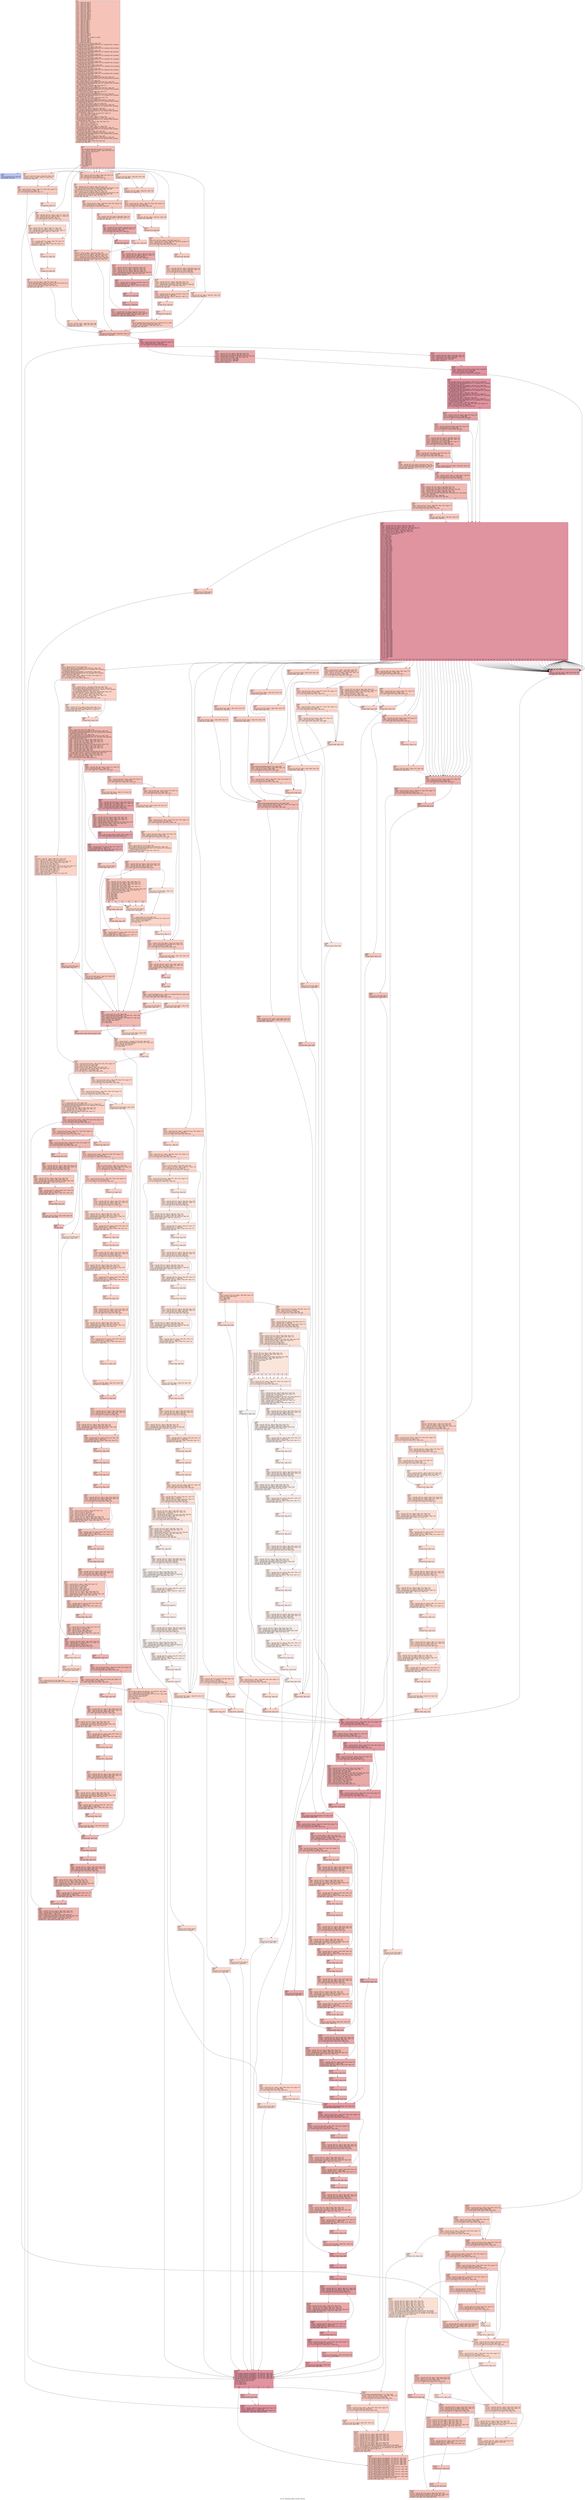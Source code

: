 digraph "CFG for 'quotearg_buffer_restyled' function" {
	label="CFG for 'quotearg_buffer_restyled' function";

	Node0x6d0f20 [shape=record,color="#3d50c3ff", style=filled, fillcolor="#e8765c70",label="{%9:\l  %10 = alloca i64, align 8\l  %11 = alloca i8*, align 8\l  %12 = alloca i64, align 8\l  %13 = alloca i8*, align 8\l  %14 = alloca i64, align 8\l  %15 = alloca i32, align 4\l  %16 = alloca i32, align 4\l  %17 = alloca i32*, align 8\l  %18 = alloca i8*, align 8\l  %19 = alloca i8*, align 8\l  %20 = alloca i64, align 8\l  %21 = alloca i64, align 8\l  %22 = alloca i64, align 8\l  %23 = alloca i8*, align 8\l  %24 = alloca i64, align 8\l  %25 = alloca i8, align 1\l  %26 = alloca i8, align 1\l  %27 = alloca i8, align 1\l  %28 = alloca i8, align 1\l  %29 = alloca i8, align 1\l  %30 = alloca i8, align 1\l  %31 = alloca i8, align 1\l  %32 = alloca i8, align 1\l  %33 = alloca i8, align 1\l  %34 = alloca i8, align 1\l  %35 = alloca i8, align 1\l  %36 = alloca i32, align 4\l  %37 = alloca i64, align 8\l  %38 = alloca i8, align 1\l  %39 = alloca %struct.__mbstate_t, align 4\l  %40 = alloca i32, align 4\l  %41 = alloca i64, align 8\l  %42 = alloca i64, align 8\l  %43 = alloca i64, align 8\l  store i8* %0, i8** %11, align 8, !tbaa !718\l  call void @llvm.dbg.declare(metadata i8** %11, metadata !647, metadata\l... !DIExpression()), !dbg !722\l  store i64 %1, i64* %12, align 8, !tbaa !723\l  call void @llvm.dbg.declare(metadata i64* %12, metadata !648, metadata\l... !DIExpression()), !dbg !725\l  store i8* %2, i8** %13, align 8, !tbaa !718\l  call void @llvm.dbg.declare(metadata i8** %13, metadata !649, metadata\l... !DIExpression()), !dbg !726\l  store i64 %3, i64* %14, align 8, !tbaa !723\l  call void @llvm.dbg.declare(metadata i64* %14, metadata !650, metadata\l... !DIExpression()), !dbg !727\l  store i32 %4, i32* %15, align 4, !tbaa !728\l  call void @llvm.dbg.declare(metadata i32* %15, metadata !651, metadata\l... !DIExpression()), !dbg !729\l  store i32 %5, i32* %16, align 4, !tbaa !730\l  call void @llvm.dbg.declare(metadata i32* %16, metadata !652, metadata\l... !DIExpression()), !dbg !732\l  store i32* %6, i32** %17, align 8, !tbaa !718\l  call void @llvm.dbg.declare(metadata i32** %17, metadata !653, metadata\l... !DIExpression()), !dbg !733\l  store i8* %7, i8** %18, align 8, !tbaa !718\l  call void @llvm.dbg.declare(metadata i8** %18, metadata !654, metadata\l... !DIExpression()), !dbg !734\l  store i8* %8, i8** %19, align 8, !tbaa !718\l  call void @llvm.dbg.declare(metadata i8** %19, metadata !655, metadata\l... !DIExpression()), !dbg !735\l  %44 = bitcast i64* %20 to i8*, !dbg !736\l  call void @llvm.lifetime.start.p0i8(i64 8, i8* %44) #21, !dbg !736\l  call void @llvm.dbg.declare(metadata i64* %20, metadata !656, metadata\l... !DIExpression()), !dbg !737\l  %45 = bitcast i64* %21 to i8*, !dbg !738\l  call void @llvm.lifetime.start.p0i8(i64 8, i8* %45) #21, !dbg !738\l  call void @llvm.dbg.declare(metadata i64* %21, metadata !657, metadata\l... !DIExpression()), !dbg !739\l  store i64 0, i64* %21, align 8, !dbg !739, !tbaa !723\l  %46 = bitcast i64* %22 to i8*, !dbg !740\l  call void @llvm.lifetime.start.p0i8(i64 8, i8* %46) #21, !dbg !740\l  call void @llvm.dbg.declare(metadata i64* %22, metadata !658, metadata\l... !DIExpression()), !dbg !741\l  store i64 0, i64* %22, align 8, !dbg !741, !tbaa !723\l  %47 = bitcast i8** %23 to i8*, !dbg !742\l  call void @llvm.lifetime.start.p0i8(i64 8, i8* %47) #21, !dbg !742\l  call void @llvm.dbg.declare(metadata i8** %23, metadata !659, metadata\l... !DIExpression()), !dbg !743\l  store i8* null, i8** %23, align 8, !dbg !743, !tbaa !718\l  %48 = bitcast i64* %24 to i8*, !dbg !744\l  call void @llvm.lifetime.start.p0i8(i64 8, i8* %48) #21, !dbg !744\l  call void @llvm.dbg.declare(metadata i64* %24, metadata !660, metadata\l... !DIExpression()), !dbg !745\l  store i64 0, i64* %24, align 8, !dbg !745, !tbaa !723\l  call void @llvm.lifetime.start.p0i8(i64 1, i8* %25) #21, !dbg !746\l  call void @llvm.dbg.declare(metadata i8* %25, metadata !661, metadata\l... !DIExpression()), !dbg !747\l  store i8 0, i8* %25, align 1, !dbg !747, !tbaa !748\l  call void @llvm.lifetime.start.p0i8(i64 1, i8* %26) #21, !dbg !750\l  call void @llvm.dbg.declare(metadata i8* %26, metadata !662, metadata\l... !DIExpression()), !dbg !751\l  %49 = call i64 @__ctype_get_mb_cur_max() #21, !dbg !752\l  %50 = icmp eq i64 %49, 1, !dbg !753\l  %51 = zext i1 %50 to i8, !dbg !751\l  store i8 %51, i8* %26, align 1, !dbg !751, !tbaa !748\l  call void @llvm.lifetime.start.p0i8(i64 1, i8* %27) #21, !dbg !754\l  call void @llvm.dbg.declare(metadata i8* %27, metadata !663, metadata\l... !DIExpression()), !dbg !755\l  %52 = load i32, i32* %16, align 4, !dbg !756, !tbaa !730\l  %53 = and i32 %52, 2, !dbg !757\l  %54 = icmp ne i32 %53, 0, !dbg !758\l  %55 = zext i1 %54 to i8, !dbg !755\l  store i8 %55, i8* %27, align 1, !dbg !755, !tbaa !748\l  call void @llvm.lifetime.start.p0i8(i64 1, i8* %28) #21, !dbg !759\l  call void @llvm.dbg.declare(metadata i8* %28, metadata !664, metadata\l... !DIExpression()), !dbg !760\l  store i8 0, i8* %28, align 1, !dbg !760, !tbaa !748\l  call void @llvm.lifetime.start.p0i8(i64 1, i8* %29) #21, !dbg !761\l  call void @llvm.dbg.declare(metadata i8* %29, metadata !665, metadata\l... !DIExpression()), !dbg !762\l  store i8 0, i8* %29, align 1, !dbg !762, !tbaa !748\l  call void @llvm.lifetime.start.p0i8(i64 1, i8* %30) #21, !dbg !763\l  call void @llvm.dbg.declare(metadata i8* %30, metadata !666, metadata\l... !DIExpression()), !dbg !764\l  store i8 1, i8* %30, align 1, !dbg !764, !tbaa !748\l  br label %56, !dbg !763\l}"];
	Node0x6d0f20 -> Node0x6d1cd0;
	Node0x6d1cd0 [shape=record,color="#3d50c3ff", style=filled, fillcolor="#e1675170",label="{%56:\l56:                                               \l  call void @llvm.dbg.label(metadata !712), !dbg !765\l  %57 = load i32, i32* %15, align 4, !dbg !766, !tbaa !728\l  switch i32 %57, label %145 [\l    i32 6, label %58\l    i32 5, label %59\l    i32 7, label %77\l    i32 8, label %78\l    i32 9, label %78\l    i32 10, label %78\l    i32 3, label %119\l    i32 1, label %120\l    i32 4, label %121\l    i32 2, label %126\l    i32 0, label %144\l  ], !dbg !767\l|{<s0>def|<s1>6|<s2>5|<s3>7|<s4>8|<s5>9|<s6>10|<s7>3|<s8>1|<s9>4|<s10>2|<s11>0}}"];
	Node0x6d1cd0:s0 -> Node0x6d2900;
	Node0x6d1cd0:s1 -> Node0x6d1d20;
	Node0x6d1cd0:s2 -> Node0x6d1d70;
	Node0x6d1cd0:s3 -> Node0x6d1ff0;
	Node0x6d1cd0:s4 -> Node0x6d2040;
	Node0x6d1cd0:s5 -> Node0x6d2040;
	Node0x6d1cd0:s6 -> Node0x6d2040;
	Node0x6d1cd0:s7 -> Node0x6d24a0;
	Node0x6d1cd0:s8 -> Node0x6d24f0;
	Node0x6d1cd0:s9 -> Node0x6d2540;
	Node0x6d1cd0:s10 -> Node0x6d2630;
	Node0x6d1cd0:s11 -> Node0x6d28b0;
	Node0x6d1d20 [shape=record,color="#3d50c3ff", style=filled, fillcolor="#f4987a70",label="{%58:\l58:                                               \l  store i32 5, i32* %15, align 4, !dbg !768, !tbaa !728\l  store i8 1, i8* %27, align 1, !dbg !770, !tbaa !748\l  br label %59, !dbg !771\l}"];
	Node0x6d1d20 -> Node0x6d1d70;
	Node0x6d1d70 [shape=record,color="#3d50c3ff", style=filled, fillcolor="#f08b6e70",label="{%59:\l59:                                               \l  %60 = load i8, i8* %27, align 1, !dbg !772, !tbaa !748, !range !774\l  %61 = trunc i8 %60 to i1, !dbg !772\l  br i1 %61, label %76, label %62, !dbg !775\l|{<s0>T|<s1>F}}"];
	Node0x6d1d70:s0 -> Node0x6d1fa0;
	Node0x6d1d70:s1 -> Node0x6d1dc0;
	Node0x6d1dc0 [shape=record,color="#3d50c3ff", style=filled, fillcolor="#f4987a70",label="{%62:\l62:                                               \l  br label %63, !dbg !776\l}"];
	Node0x6d1dc0 -> Node0x6d1e10;
	Node0x6d1e10 [shape=record,color="#3d50c3ff", style=filled, fillcolor="#f4987a70",label="{%63:\l63:                                               \l  %64 = load i64, i64* %21, align 8, !dbg !777, !tbaa !723\l  %65 = load i64, i64* %12, align 8, !dbg !777, !tbaa !723\l  %66 = icmp ult i64 %64, %65, !dbg !777\l  br i1 %66, label %67, label %71, !dbg !780\l|{<s0>T|<s1>F}}"];
	Node0x6d1e10:s0 -> Node0x6d1e60;
	Node0x6d1e10:s1 -> Node0x6d1eb0;
	Node0x6d1e60 [shape=record,color="#3d50c3ff", style=filled, fillcolor="#f7a88970",label="{%67:\l67:                                               \l  %68 = load i8*, i8** %11, align 8, !dbg !777, !tbaa !718\l  %69 = load i64, i64* %21, align 8, !dbg !777, !tbaa !723\l  %70 = getelementptr inbounds i8, i8* %68, i64 %69, !dbg !777\l  store i8 34, i8* %70, align 1, !dbg !777, !tbaa !728\l  br label %71, !dbg !777\l}"];
	Node0x6d1e60 -> Node0x6d1eb0;
	Node0x6d1eb0 [shape=record,color="#3d50c3ff", style=filled, fillcolor="#f4987a70",label="{%71:\l71:                                               \l  %72 = load i64, i64* %21, align 8, !dbg !780, !tbaa !723\l  %73 = add i64 %72, 1, !dbg !780\l  store i64 %73, i64* %21, align 8, !dbg !780, !tbaa !723\l  br label %74, !dbg !780\l}"];
	Node0x6d1eb0 -> Node0x6d1f00;
	Node0x6d1f00 [shape=record,color="#3d50c3ff", style=filled, fillcolor="#f4987a70",label="{%74:\l74:                                               \l  br label %75, !dbg !780\l}"];
	Node0x6d1f00 -> Node0x6d1f50;
	Node0x6d1f50 [shape=record,color="#3d50c3ff", style=filled, fillcolor="#f4987a70",label="{%75:\l75:                                               \l  br label %76, !dbg !780\l}"];
	Node0x6d1f50 -> Node0x6d1fa0;
	Node0x6d1fa0 [shape=record,color="#3d50c3ff", style=filled, fillcolor="#f08b6e70",label="{%76:\l76:                                               \l  store i8 1, i8* %25, align 1, !dbg !781, !tbaa !748\l  store i8* getelementptr inbounds ([2 x i8], [2 x i8]* @.str.10.69, i64 0,\l... i64 0), i8** %23, align 8, !dbg !782, !tbaa !718\l  store i64 1, i64* %24, align 8, !dbg !783, !tbaa !723\l  br label %146, !dbg !784\l}"];
	Node0x6d1fa0 -> Node0x6d2950;
	Node0x6d1ff0 [shape=record,color="#3d50c3ff", style=filled, fillcolor="#f4987a70",label="{%77:\l77:                                               \l  store i8 1, i8* %25, align 1, !dbg !785, !tbaa !748\l  store i8 0, i8* %27, align 1, !dbg !786, !tbaa !748\l  br label %146, !dbg !787\l}"];
	Node0x6d1ff0 -> Node0x6d2950;
	Node0x6d2040 [shape=record,color="#3d50c3ff", style=filled, fillcolor="#ed836670",label="{%78:\l78:                                               \l  %79 = load i32, i32* %15, align 4, !dbg !788, !tbaa !728\l  %80 = icmp ne i32 %79, 10, !dbg !791\l  br i1 %80, label %81, label %86, !dbg !792\l|{<s0>T|<s1>F}}"];
	Node0x6d2040:s0 -> Node0x6d2090;
	Node0x6d2040:s1 -> Node0x6d20e0;
	Node0x6d2090 [shape=record,color="#3d50c3ff", style=filled, fillcolor="#f2907270",label="{%81:\l81:                                               \l  %82 = load i32, i32* %15, align 4, !dbg !793, !tbaa !728\l  %83 = call i8* @gettext_quote(i8* noundef getelementptr inbounds ([2 x i8],\l... [2 x i8]* @.str.11.70, i64 0, i64 0), i32 noundef %82), !dbg !795\l  store i8* %83, i8** %18, align 8, !dbg !796, !tbaa !718\l  %84 = load i32, i32* %15, align 4, !dbg !797, !tbaa !728\l  %85 = call i8* @gettext_quote(i8* noundef getelementptr inbounds ([2 x i8],\l... [2 x i8]* @.str.12.71, i64 0, i64 0), i32 noundef %84), !dbg !798\l  store i8* %85, i8** %19, align 8, !dbg !799, !tbaa !718\l  br label %86, !dbg !800\l}"];
	Node0x6d2090 -> Node0x6d20e0;
	Node0x6d20e0 [shape=record,color="#3d50c3ff", style=filled, fillcolor="#ed836670",label="{%86:\l86:                                               \l  %87 = load i8, i8* %27, align 1, !dbg !801, !tbaa !748, !range !774\l  %88 = trunc i8 %87 to i1, !dbg !801\l  br i1 %88, label %115, label %89, !dbg !803\l|{<s0>T|<s1>F}}"];
	Node0x6d20e0:s0 -> Node0x6d2450;
	Node0x6d20e0:s1 -> Node0x6d2130;
	Node0x6d2130 [shape=record,color="#3d50c3ff", style=filled, fillcolor="#f2907270",label="{%89:\l89:                                               \l  %90 = load i8*, i8** %18, align 8, !dbg !804, !tbaa !718\l  store i8* %90, i8** %23, align 8, !dbg !806, !tbaa !718\l  br label %91, !dbg !807\l}"];
	Node0x6d2130 -> Node0x6d2180;
	Node0x6d2180 [shape=record,color="#3d50c3ff", style=filled, fillcolor="#cc403a70",label="{%91:\l91:                                               \l  %92 = load i8*, i8** %23, align 8, !dbg !808, !tbaa !718\l  %93 = load i8, i8* %92, align 1, !dbg !810, !tbaa !728\l  %94 = icmp ne i8 %93, 0, !dbg !811\l  br i1 %94, label %95, label %114, !dbg !811\l|{<s0>T|<s1>F}}"];
	Node0x6d2180:s0 -> Node0x6d21d0;
	Node0x6d2180:s1 -> Node0x6d2400;
	Node0x6d21d0 [shape=record,color="#3d50c3ff", style=filled, fillcolor="#cc403a70",label="{%95:\l95:                                               \l  br label %96, !dbg !812\l}"];
	Node0x6d21d0 -> Node0x6d2220;
	Node0x6d2220 [shape=record,color="#3d50c3ff", style=filled, fillcolor="#cc403a70",label="{%96:\l96:                                               \l  %97 = load i64, i64* %21, align 8, !dbg !813, !tbaa !723\l  %98 = load i64, i64* %12, align 8, !dbg !813, !tbaa !723\l  %99 = icmp ult i64 %97, %98, !dbg !813\l  br i1 %99, label %100, label %106, !dbg !816\l|{<s0>T|<s1>F}}"];
	Node0x6d2220:s0 -> Node0x6d2270;
	Node0x6d2220:s1 -> Node0x6d22c0;
	Node0x6d2270 [shape=record,color="#3d50c3ff", style=filled, fillcolor="#d8564670",label="{%100:\l100:                                              \l  %101 = load i8*, i8** %23, align 8, !dbg !813, !tbaa !718\l  %102 = load i8, i8* %101, align 1, !dbg !813, !tbaa !728\l  %103 = load i8*, i8** %11, align 8, !dbg !813, !tbaa !718\l  %104 = load i64, i64* %21, align 8, !dbg !813, !tbaa !723\l  %105 = getelementptr inbounds i8, i8* %103, i64 %104, !dbg !813\l  store i8 %102, i8* %105, align 1, !dbg !813, !tbaa !728\l  br label %106, !dbg !813\l}"];
	Node0x6d2270 -> Node0x6d22c0;
	Node0x6d22c0 [shape=record,color="#3d50c3ff", style=filled, fillcolor="#cc403a70",label="{%106:\l106:                                              \l  %107 = load i64, i64* %21, align 8, !dbg !816, !tbaa !723\l  %108 = add i64 %107, 1, !dbg !816\l  store i64 %108, i64* %21, align 8, !dbg !816, !tbaa !723\l  br label %109, !dbg !816\l}"];
	Node0x6d22c0 -> Node0x6d2310;
	Node0x6d2310 [shape=record,color="#3d50c3ff", style=filled, fillcolor="#cc403a70",label="{%109:\l109:                                              \l  br label %110, !dbg !816\l}"];
	Node0x6d2310 -> Node0x6d2360;
	Node0x6d2360 [shape=record,color="#3d50c3ff", style=filled, fillcolor="#cc403a70",label="{%110:\l110:                                              \l  br label %111, !dbg !816\l}"];
	Node0x6d2360 -> Node0x6d23b0;
	Node0x6d23b0 [shape=record,color="#3d50c3ff", style=filled, fillcolor="#cc403a70",label="{%111:\l111:                                              \l  %112 = load i8*, i8** %23, align 8, !dbg !817, !tbaa !718\l  %113 = getelementptr inbounds i8, i8* %112, i32 1, !dbg !817\l  store i8* %113, i8** %23, align 8, !dbg !817, !tbaa !718\l  br label %91, !dbg !818, !llvm.loop !819\l}"];
	Node0x6d23b0 -> Node0x6d2180;
	Node0x6d2400 [shape=record,color="#3d50c3ff", style=filled, fillcolor="#f2907270",label="{%114:\l114:                                              \l  br label %115, !dbg !820\l}"];
	Node0x6d2400 -> Node0x6d2450;
	Node0x6d2450 [shape=record,color="#3d50c3ff", style=filled, fillcolor="#ed836670",label="{%115:\l115:                                              \l  store i8 1, i8* %25, align 1, !dbg !823, !tbaa !748\l  %116 = load i8*, i8** %19, align 8, !dbg !824, !tbaa !718\l  store i8* %116, i8** %23, align 8, !dbg !825, !tbaa !718\l  %117 = load i8*, i8** %23, align 8, !dbg !826, !tbaa !718\l  %118 = call i64 @strlen(i8* noundef %117) #22, !dbg !827\l  store i64 %118, i64* %24, align 8, !dbg !828, !tbaa !723\l  br label %146, !dbg !829\l}"];
	Node0x6d2450 -> Node0x6d2950;
	Node0x6d24a0 [shape=record,color="#3d50c3ff", style=filled, fillcolor="#f4987a70",label="{%119:\l119:                                              \l  store i8 1, i8* %25, align 1, !dbg !830, !tbaa !748\l  br label %120, !dbg !831\l}"];
	Node0x6d24a0 -> Node0x6d24f0;
	Node0x6d24f0 [shape=record,color="#3d50c3ff", style=filled, fillcolor="#f08b6e70",label="{%120:\l120:                                              \l  store i8 1, i8* %27, align 1, !dbg !832, !tbaa !748\l  br label %121, !dbg !833\l}"];
	Node0x6d24f0 -> Node0x6d2540;
	Node0x6d2540 [shape=record,color="#3d50c3ff", style=filled, fillcolor="#ed836670",label="{%121:\l121:                                              \l  %122 = load i8, i8* %27, align 1, !dbg !834, !tbaa !748, !range !774\l  %123 = trunc i8 %122 to i1, !dbg !834\l  br i1 %123, label %125, label %124, !dbg !836\l|{<s0>T|<s1>F}}"];
	Node0x6d2540:s0 -> Node0x6d25e0;
	Node0x6d2540:s1 -> Node0x6d2590;
	Node0x6d2590 [shape=record,color="#3d50c3ff", style=filled, fillcolor="#f2907270",label="{%124:\l124:                                              \l  store i8 1, i8* %25, align 1, !dbg !837, !tbaa !748\l  br label %125, !dbg !838\l}"];
	Node0x6d2590 -> Node0x6d25e0;
	Node0x6d25e0 [shape=record,color="#3d50c3ff", style=filled, fillcolor="#ed836670",label="{%125:\l125:                                              \l  br label %126, !dbg !834\l}"];
	Node0x6d25e0 -> Node0x6d2630;
	Node0x6d2630 [shape=record,color="#3d50c3ff", style=filled, fillcolor="#ec7f6370",label="{%126:\l126:                                              \l  store i32 2, i32* %15, align 4, !dbg !839, !tbaa !728\l  %127 = load i8, i8* %27, align 1, !dbg !840, !tbaa !748, !range !774\l  %128 = trunc i8 %127 to i1, !dbg !840\l  br i1 %128, label %143, label %129, !dbg !842\l|{<s0>T|<s1>F}}"];
	Node0x6d2630:s0 -> Node0x6d2860;
	Node0x6d2630:s1 -> Node0x6d2680;
	Node0x6d2680 [shape=record,color="#3d50c3ff", style=filled, fillcolor="#f08b6e70",label="{%129:\l129:                                              \l  br label %130, !dbg !843\l}"];
	Node0x6d2680 -> Node0x6d26d0;
	Node0x6d26d0 [shape=record,color="#3d50c3ff", style=filled, fillcolor="#f08b6e70",label="{%130:\l130:                                              \l  %131 = load i64, i64* %21, align 8, !dbg !844, !tbaa !723\l  %132 = load i64, i64* %12, align 8, !dbg !844, !tbaa !723\l  %133 = icmp ult i64 %131, %132, !dbg !844\l  br i1 %133, label %134, label %138, !dbg !847\l|{<s0>T|<s1>F}}"];
	Node0x6d26d0:s0 -> Node0x6d2720;
	Node0x6d26d0:s1 -> Node0x6d2770;
	Node0x6d2720 [shape=record,color="#3d50c3ff", style=filled, fillcolor="#f4987a70",label="{%134:\l134:                                              \l  %135 = load i8*, i8** %11, align 8, !dbg !844, !tbaa !718\l  %136 = load i64, i64* %21, align 8, !dbg !844, !tbaa !723\l  %137 = getelementptr inbounds i8, i8* %135, i64 %136, !dbg !844\l  store i8 39, i8* %137, align 1, !dbg !844, !tbaa !728\l  br label %138, !dbg !844\l}"];
	Node0x6d2720 -> Node0x6d2770;
	Node0x6d2770 [shape=record,color="#3d50c3ff", style=filled, fillcolor="#f08b6e70",label="{%138:\l138:                                              \l  %139 = load i64, i64* %21, align 8, !dbg !847, !tbaa !723\l  %140 = add i64 %139, 1, !dbg !847\l  store i64 %140, i64* %21, align 8, !dbg !847, !tbaa !723\l  br label %141, !dbg !847\l}"];
	Node0x6d2770 -> Node0x6d27c0;
	Node0x6d27c0 [shape=record,color="#3d50c3ff", style=filled, fillcolor="#f08b6e70",label="{%141:\l141:                                              \l  br label %142, !dbg !847\l}"];
	Node0x6d27c0 -> Node0x6d2810;
	Node0x6d2810 [shape=record,color="#3d50c3ff", style=filled, fillcolor="#f08b6e70",label="{%142:\l142:                                              \l  br label %143, !dbg !847\l}"];
	Node0x6d2810 -> Node0x6d2860;
	Node0x6d2860 [shape=record,color="#3d50c3ff", style=filled, fillcolor="#ec7f6370",label="{%143:\l143:                                              \l  store i8* getelementptr inbounds ([2 x i8], [2 x i8]* @.str.12.71, i64 0,\l... i64 0), i8** %23, align 8, !dbg !848, !tbaa !718\l  store i64 1, i64* %24, align 8, !dbg !849, !tbaa !723\l  br label %146, !dbg !850\l}"];
	Node0x6d2860 -> Node0x6d2950;
	Node0x6d28b0 [shape=record,color="#3d50c3ff", style=filled, fillcolor="#f4987a70",label="{%144:\l144:                                              \l  store i8 0, i8* %27, align 1, !dbg !851, !tbaa !748\l  br label %146, !dbg !852\l}"];
	Node0x6d28b0 -> Node0x6d2950;
	Node0x6d2900 [shape=record,color="#3d50c3ff", style=filled, fillcolor="#5b7ae570",label="{%145:\l145:                                              \l  call void @abort() #23, !dbg !853\l  unreachable, !dbg !853\l}"];
	Node0x6d2950 [shape=record,color="#3d50c3ff", style=filled, fillcolor="#e1675170",label="{%146:\l146:                                              \l  store i64 0, i64* %20, align 8, !dbg !854, !tbaa !723\l  br label %147, !dbg !855\l}"];
	Node0x6d2950 -> Node0x6d29a0;
	Node0x6d29a0 [shape=record,color="#b70d28ff", style=filled, fillcolor="#b70d2870",label="{%147:\l147:                                              \l  %148 = load i64, i64* %14, align 8, !dbg !856, !tbaa !723\l  %149 = icmp eq i64 %148, -1, !dbg !857\l  br i1 %149, label %150, label %158, !dbg !856\l|{<s0>T|<s1>F}}"];
	Node0x6d29a0:s0 -> Node0x6d29f0;
	Node0x6d29a0:s1 -> Node0x6d2a40;
	Node0x6d29f0 [shape=record,color="#3d50c3ff", style=filled, fillcolor="#ca3b3770",label="{%150:\l150:                                              \l  %151 = load i8*, i8** %13, align 8, !dbg !858, !tbaa !718\l  %152 = load i64, i64* %20, align 8, !dbg !859, !tbaa !723\l  %153 = getelementptr inbounds i8, i8* %151, i64 %152, !dbg !858\l  %154 = load i8, i8* %153, align 1, !dbg !858, !tbaa !728\l  %155 = sext i8 %154 to i32, !dbg !858\l  %156 = icmp eq i32 %155, 0, !dbg !860\l  %157 = zext i1 %156 to i32, !dbg !860\l  br label %163, !dbg !856\l}"];
	Node0x6d29f0 -> Node0x6d2a90;
	Node0x6d2a40 [shape=record,color="#b70d28ff", style=filled, fillcolor="#be242e70",label="{%158:\l158:                                              \l  %159 = load i64, i64* %20, align 8, !dbg !861, !tbaa !723\l  %160 = load i64, i64* %14, align 8, !dbg !862, !tbaa !723\l  %161 = icmp eq i64 %159, %160, !dbg !863\l  %162 = zext i1 %161 to i32, !dbg !863\l  br label %163, !dbg !856\l}"];
	Node0x6d2a40 -> Node0x6d2a90;
	Node0x6d2a90 [shape=record,color="#b70d28ff", style=filled, fillcolor="#b70d2870",label="{%163:\l163:                                              \l  %164 = phi i32 [ %157, %150 ], [ %162, %158 ], !dbg !856\l  %165 = icmp ne i32 %164, 0, !dbg !864\l  %166 = xor i1 %165, true, !dbg !864\l  br i1 %166, label %167, label %1079, !dbg !865\l|{<s0>T|<s1>F}}"];
	Node0x6d2a90:s0 -> Node0x6d2ae0;
	Node0x6d2a90:s1 -> Node0x6d9750;
	Node0x6d2ae0 [shape=record,color="#b70d28ff", style=filled, fillcolor="#b70d2870",label="{%167:\l167:                                              \l  call void @llvm.lifetime.start.p0i8(i64 1, i8* %31) #21, !dbg !866\l  call void @llvm.dbg.declare(metadata i8* %31, metadata !667, metadata\l... !DIExpression()), !dbg !867\l  call void @llvm.lifetime.start.p0i8(i64 1, i8* %32) #21, !dbg !868\l  call void @llvm.dbg.declare(metadata i8* %32, metadata !671, metadata\l... !DIExpression()), !dbg !869\l  call void @llvm.lifetime.start.p0i8(i64 1, i8* %33) #21, !dbg !870\l  call void @llvm.dbg.declare(metadata i8* %33, metadata !672, metadata\l... !DIExpression()), !dbg !871\l  store i8 0, i8* %33, align 1, !dbg !871, !tbaa !748\l  call void @llvm.lifetime.start.p0i8(i64 1, i8* %34) #21, !dbg !872\l  call void @llvm.dbg.declare(metadata i8* %34, metadata !673, metadata\l... !DIExpression()), !dbg !873\l  store i8 0, i8* %34, align 1, !dbg !873, !tbaa !748\l  call void @llvm.lifetime.start.p0i8(i64 1, i8* %35) #21, !dbg !874\l  call void @llvm.dbg.declare(metadata i8* %35, metadata !674, metadata\l... !DIExpression()), !dbg !875\l  store i8 0, i8* %35, align 1, !dbg !875, !tbaa !748\l  %168 = load i8, i8* %25, align 1, !dbg !876, !tbaa !748, !range !774\l  %169 = trunc i8 %168 to i1, !dbg !876\l  br i1 %169, label %170, label %206, !dbg !878\l|{<s0>T|<s1>F}}"];
	Node0x6d2ae0:s0 -> Node0x6d2b30;
	Node0x6d2ae0:s1 -> Node0x6d2ea0;
	Node0x6d2b30 [shape=record,color="#3d50c3ff", style=filled, fillcolor="#c32e3170",label="{%170:\l170:                                              \l  %171 = load i32, i32* %15, align 4, !dbg !879, !tbaa !728\l  %172 = icmp ne i32 %171, 2, !dbg !880\l  br i1 %172, label %173, label %206, !dbg !881\l|{<s0>T|<s1>F}}"];
	Node0x6d2b30:s0 -> Node0x6d2b80;
	Node0x6d2b30:s1 -> Node0x6d2ea0;
	Node0x6d2b80 [shape=record,color="#3d50c3ff", style=filled, fillcolor="#d0473d70",label="{%173:\l173:                                              \l  %174 = load i64, i64* %24, align 8, !dbg !882, !tbaa !723\l  %175 = icmp ne i64 %174, 0, !dbg !882\l  br i1 %175, label %176, label %206, !dbg !883\l|{<s0>T|<s1>F}}"];
	Node0x6d2b80:s0 -> Node0x6d2bd0;
	Node0x6d2b80:s1 -> Node0x6d2ea0;
	Node0x6d2bd0 [shape=record,color="#3d50c3ff", style=filled, fillcolor="#d6524470",label="{%176:\l176:                                              \l  %177 = load i64, i64* %20, align 8, !dbg !884, !tbaa !723\l  %178 = load i64, i64* %24, align 8, !dbg !885, !tbaa !723\l  %179 = add i64 %177, %178, !dbg !886\l  %180 = load i64, i64* %14, align 8, !dbg !887, !tbaa !723\l  %181 = icmp eq i64 %180, -1, !dbg !888\l  br i1 %181, label %182, label %188, !dbg !889\l|{<s0>T|<s1>F}}"];
	Node0x6d2bd0:s0 -> Node0x6d2c20;
	Node0x6d2bd0:s1 -> Node0x6d2cc0;
	Node0x6d2c20 [shape=record,color="#3d50c3ff", style=filled, fillcolor="#e1675170",label="{%182:\l182:                                              \l  %183 = load i64, i64* %24, align 8, !dbg !890, !tbaa !723\l  %184 = icmp ult i64 1, %183, !dbg !891\l  br i1 %184, label %185, label %188, !dbg !887\l|{<s0>T|<s1>F}}"];
	Node0x6d2c20:s0 -> Node0x6d2c70;
	Node0x6d2c20:s1 -> Node0x6d2cc0;
	Node0x6d2c70 [shape=record,color="#3d50c3ff", style=filled, fillcolor="#e97a5f70",label="{%185:\l185:                                              \l  %186 = load i8*, i8** %13, align 8, !dbg !892, !tbaa !718\l  %187 = call i64 @strlen(i8* noundef %186) #22, !dbg !893\l  store i64 %187, i64* %14, align 8, !dbg !894, !tbaa !723\l  br label %190, !dbg !887\l}"];
	Node0x6d2c70 -> Node0x6d2d10;
	Node0x6d2cc0 [shape=record,color="#3d50c3ff", style=filled, fillcolor="#d8564670",label="{%188:\l188:                                              \l  %189 = load i64, i64* %14, align 8, !dbg !895, !tbaa !723\l  br label %190, !dbg !887\l}"];
	Node0x6d2cc0 -> Node0x6d2d10;
	Node0x6d2d10 [shape=record,color="#3d50c3ff", style=filled, fillcolor="#d6524470",label="{%190:\l190:                                              \l  %191 = phi i64 [ %187, %185 ], [ %189, %188 ], !dbg !887\l  %192 = icmp ule i64 %179, %191, !dbg !896\l  br i1 %192, label %193, label %206, !dbg !897\l|{<s0>T|<s1>F}}"];
	Node0x6d2d10:s0 -> Node0x6d2d60;
	Node0x6d2d10:s1 -> Node0x6d2ea0;
	Node0x6d2d60 [shape=record,color="#3d50c3ff", style=filled, fillcolor="#de614d70",label="{%193:\l193:                                              \l  %194 = load i8*, i8** %13, align 8, !dbg !898, !tbaa !718\l  %195 = load i64, i64* %20, align 8, !dbg !899, !tbaa !723\l  %196 = getelementptr inbounds i8, i8* %194, i64 %195, !dbg !900\l  %197 = load i8*, i8** %23, align 8, !dbg !901, !tbaa !718\l  %198 = load i64, i64* %24, align 8, !dbg !902, !tbaa !723\l  %199 = call i32 @memcmp(i8* noundef %196, i8* noundef %197, i64 noundef\l... %198) #22, !dbg !903\l  %200 = icmp eq i32 %199, 0, !dbg !904\l  br i1 %200, label %201, label %206, !dbg !905\l|{<s0>T|<s1>F}}"];
	Node0x6d2d60:s0 -> Node0x6d2db0;
	Node0x6d2d60:s1 -> Node0x6d2ea0;
	Node0x6d2db0 [shape=record,color="#3d50c3ff", style=filled, fillcolor="#e97a5f70",label="{%201:\l201:                                              \l  %202 = load i8, i8* %27, align 1, !dbg !906, !tbaa !748, !range !774\l  %203 = trunc i8 %202 to i1, !dbg !906\l  br i1 %203, label %204, label %205, !dbg !909\l|{<s0>T|<s1>F}}"];
	Node0x6d2db0:s0 -> Node0x6d2e00;
	Node0x6d2db0:s1 -> Node0x6d2e50;
	Node0x6d2e00 [shape=record,color="#3d50c3ff", style=filled, fillcolor="#ef886b70",label="{%204:\l204:                                              \l  store i32 16, i32* %36, align 4\l  br label %1073, !dbg !910\l}"];
	Node0x6d2e00 -> Node0x6d9660;
	Node0x6d2e50 [shape=record,color="#3d50c3ff", style=filled, fillcolor="#ef886b70",label="{%205:\l205:                                              \l  store i8 1, i8* %33, align 1, !dbg !911, !tbaa !748\l  br label %206, !dbg !912\l}"];
	Node0x6d2e50 -> Node0x6d2ea0;
	Node0x6d2ea0 [shape=record,color="#b70d28ff", style=filled, fillcolor="#b70d2870",label="{%206:\l206:                                              \l  %207 = load i8*, i8** %13, align 8, !dbg !913, !tbaa !718\l  %208 = load i64, i64* %20, align 8, !dbg !914, !tbaa !723\l  %209 = getelementptr inbounds i8, i8* %207, i64 %208, !dbg !913\l  %210 = load i8, i8* %209, align 1, !dbg !913, !tbaa !728\l  store i8 %210, i8* %31, align 1, !dbg !915, !tbaa !728\l  %211 = load i8, i8* %31, align 1, !dbg !916, !tbaa !728\l  %212 = zext i8 %211 to i32, !dbg !916\l  switch i32 %212, label %567 [\l    i32 0, label %213\l    i32 63, label %341\l    i32 7, label %441\l    i32 8, label %442\l    i32 12, label %443\l    i32 10, label %444\l    i32 13, label %445\l    i32 9, label %446\l    i32 11, label %447\l    i32 92, label %448\l    i32 123, label %482\l    i32 125, label %482\l    i32 35, label %496\l    i32 126, label %496\l    i32 32, label %501\l    i32 33, label %502\l    i32 34, label %502\l    i32 36, label %502\l    i32 38, label %502\l    i32 40, label %502\l    i32 41, label %502\l    i32 42, label %502\l    i32 59, label %502\l    i32 60, label %502\l    i32 61, label %502\l    i32 62, label %502\l    i32 91, label %502\l    i32 94, label %502\l    i32 96, label %502\l    i32 124, label %502\l    i32 39, label %510\l    i32 37, label %566\l    i32 43, label %566\l    i32 44, label %566\l    i32 45, label %566\l    i32 46, label %566\l    i32 47, label %566\l    i32 48, label %566\l    i32 49, label %566\l    i32 50, label %566\l    i32 51, label %566\l    i32 52, label %566\l    i32 53, label %566\l    i32 54, label %566\l    i32 55, label %566\l    i32 56, label %566\l    i32 57, label %566\l    i32 58, label %566\l    i32 65, label %566\l    i32 66, label %566\l    i32 67, label %566\l    i32 68, label %566\l    i32 69, label %566\l    i32 70, label %566\l    i32 71, label %566\l    i32 72, label %566\l    i32 73, label %566\l    i32 74, label %566\l    i32 75, label %566\l    i32 76, label %566\l    i32 77, label %566\l    i32 78, label %566\l    i32 79, label %566\l    i32 80, label %566\l    i32 81, label %566\l    i32 82, label %566\l    i32 83, label %566\l    i32 84, label %566\l    i32 85, label %566\l    i32 86, label %566\l    i32 87, label %566\l    i32 88, label %566\l    i32 89, label %566\l    i32 90, label %566\l    i32 93, label %566\l    i32 95, label %566\l    i32 97, label %566\l    i32 98, label %566\l    i32 99, label %566\l    i32 100, label %566\l    i32 101, label %566\l    i32 102, label %566\l    i32 103, label %566\l    i32 104, label %566\l    i32 105, label %566\l    i32 106, label %566\l    i32 107, label %566\l    i32 108, label %566\l    i32 109, label %566\l    i32 110, label %566\l    i32 111, label %566\l    i32 112, label %566\l    i32 113, label %566\l    i32 114, label %566\l    i32 115, label %566\l    i32 116, label %566\l    i32 117, label %566\l    i32 118, label %566\l    i32 119, label %566\l    i32 120, label %566\l    i32 121, label %566\l    i32 122, label %566\l  ], !dbg !917\l|{<s0>def|<s1>0|<s2>63|<s3>7|<s4>8|<s5>12|<s6>10|<s7>13|<s8>9|<s9>11|<s10>92|<s11>123|<s12>125|<s13>35|<s14>126|<s15>32|<s16>33|<s17>34|<s18>36|<s19>38|<s20>40|<s21>41|<s22>42|<s23>59|<s24>60|<s25>61|<s26>62|<s27>91|<s28>94|<s29>96|<s30>124|<s31>39|<s32>37|<s33>43|<s34>44|<s35>45|<s36>46|<s37>47|<s38>48|<s39>49|<s40>50|<s41>51|<s42>52|<s43>53|<s44>54|<s45>55|<s46>56|<s47>57|<s48>58|<s49>65|<s50>66|<s51>67|<s52>68|<s53>69|<s54>70|<s55>71|<s56>72|<s57>73|<s58>74|<s59>75|<s60>76|<s61>77|<s62>78|<s63>79|<s64>truncated...}}"];
	Node0x6d2ea0:s0 -> Node0x6d5c40;
	Node0x6d2ea0:s1 -> Node0x6d2ef0;
	Node0x6d2ea0:s2 -> Node0x6d3e40;
	Node0x6d2ea0:s3 -> Node0x6d4980;
	Node0x6d2ea0:s4 -> Node0x6d49d0;
	Node0x6d2ea0:s5 -> Node0x6d4a20;
	Node0x6d2ea0:s6 -> Node0x6d4a70;
	Node0x6d2ea0:s7 -> Node0x6d4ac0;
	Node0x6d2ea0:s8 -> Node0x6d4b10;
	Node0x6d2ea0:s9 -> Node0x6d4b60;
	Node0x6d2ea0:s10 -> Node0x6d4bb0;
	Node0x6d2ea0:s11 -> Node0x6d50b0;
	Node0x6d2ea0:s12 -> Node0x6d50b0;
	Node0x6d2ea0:s13 -> Node0x6d5240;
	Node0x6d2ea0:s14 -> Node0x6d5240;
	Node0x6d2ea0:s15 -> Node0x6d5330;
	Node0x6d2ea0:s16 -> Node0x6d5380;
	Node0x6d2ea0:s17 -> Node0x6d5380;
	Node0x6d2ea0:s18 -> Node0x6d5380;
	Node0x6d2ea0:s19 -> Node0x6d5380;
	Node0x6d2ea0:s20 -> Node0x6d5380;
	Node0x6d2ea0:s21 -> Node0x6d5380;
	Node0x6d2ea0:s22 -> Node0x6d5380;
	Node0x6d2ea0:s23 -> Node0x6d5380;
	Node0x6d2ea0:s24 -> Node0x6d5380;
	Node0x6d2ea0:s25 -> Node0x6d5380;
	Node0x6d2ea0:s26 -> Node0x6d5380;
	Node0x6d2ea0:s27 -> Node0x6d5380;
	Node0x6d2ea0:s28 -> Node0x6d5380;
	Node0x6d2ea0:s29 -> Node0x6d5380;
	Node0x6d2ea0:s30 -> Node0x6d5380;
	Node0x6d2ea0:s31 -> Node0x6d54c0;
	Node0x6d2ea0:s32 -> Node0x6d5bf0;
	Node0x6d2ea0:s33 -> Node0x6d5bf0;
	Node0x6d2ea0:s34 -> Node0x6d5bf0;
	Node0x6d2ea0:s35 -> Node0x6d5bf0;
	Node0x6d2ea0:s36 -> Node0x6d5bf0;
	Node0x6d2ea0:s37 -> Node0x6d5bf0;
	Node0x6d2ea0:s38 -> Node0x6d5bf0;
	Node0x6d2ea0:s39 -> Node0x6d5bf0;
	Node0x6d2ea0:s40 -> Node0x6d5bf0;
	Node0x6d2ea0:s41 -> Node0x6d5bf0;
	Node0x6d2ea0:s42 -> Node0x6d5bf0;
	Node0x6d2ea0:s43 -> Node0x6d5bf0;
	Node0x6d2ea0:s44 -> Node0x6d5bf0;
	Node0x6d2ea0:s45 -> Node0x6d5bf0;
	Node0x6d2ea0:s46 -> Node0x6d5bf0;
	Node0x6d2ea0:s47 -> Node0x6d5bf0;
	Node0x6d2ea0:s48 -> Node0x6d5bf0;
	Node0x6d2ea0:s49 -> Node0x6d5bf0;
	Node0x6d2ea0:s50 -> Node0x6d5bf0;
	Node0x6d2ea0:s51 -> Node0x6d5bf0;
	Node0x6d2ea0:s52 -> Node0x6d5bf0;
	Node0x6d2ea0:s53 -> Node0x6d5bf0;
	Node0x6d2ea0:s54 -> Node0x6d5bf0;
	Node0x6d2ea0:s55 -> Node0x6d5bf0;
	Node0x6d2ea0:s56 -> Node0x6d5bf0;
	Node0x6d2ea0:s57 -> Node0x6d5bf0;
	Node0x6d2ea0:s58 -> Node0x6d5bf0;
	Node0x6d2ea0:s59 -> Node0x6d5bf0;
	Node0x6d2ea0:s60 -> Node0x6d5bf0;
	Node0x6d2ea0:s61 -> Node0x6d5bf0;
	Node0x6d2ea0:s62 -> Node0x6d5bf0;
	Node0x6d2ea0:s63 -> Node0x6d5bf0;
	Node0x6d2ea0:s64 -> Node0x6d5bf0;
	Node0x6d2ea0:s64 -> Node0x6d5bf0;
	Node0x6d2ea0:s64 -> Node0x6d5bf0;
	Node0x6d2ea0:s64 -> Node0x6d5bf0;
	Node0x6d2ea0:s64 -> Node0x6d5bf0;
	Node0x6d2ea0:s64 -> Node0x6d5bf0;
	Node0x6d2ea0:s64 -> Node0x6d5bf0;
	Node0x6d2ea0:s64 -> Node0x6d5bf0;
	Node0x6d2ea0:s64 -> Node0x6d5bf0;
	Node0x6d2ea0:s64 -> Node0x6d5bf0;
	Node0x6d2ea0:s64 -> Node0x6d5bf0;
	Node0x6d2ea0:s64 -> Node0x6d5bf0;
	Node0x6d2ea0:s64 -> Node0x6d5bf0;
	Node0x6d2ea0:s64 -> Node0x6d5bf0;
	Node0x6d2ea0:s64 -> Node0x6d5bf0;
	Node0x6d2ea0:s64 -> Node0x6d5bf0;
	Node0x6d2ea0:s64 -> Node0x6d5bf0;
	Node0x6d2ea0:s64 -> Node0x6d5bf0;
	Node0x6d2ea0:s64 -> Node0x6d5bf0;
	Node0x6d2ea0:s64 -> Node0x6d5bf0;
	Node0x6d2ea0:s64 -> Node0x6d5bf0;
	Node0x6d2ea0:s64 -> Node0x6d5bf0;
	Node0x6d2ea0:s64 -> Node0x6d5bf0;
	Node0x6d2ea0:s64 -> Node0x6d5bf0;
	Node0x6d2ea0:s64 -> Node0x6d5bf0;
	Node0x6d2ea0:s64 -> Node0x6d5bf0;
	Node0x6d2ea0:s64 -> Node0x6d5bf0;
	Node0x6d2ea0:s64 -> Node0x6d5bf0;
	Node0x6d2ea0:s64 -> Node0x6d5bf0;
	Node0x6d2ea0:s64 -> Node0x6d5bf0;
	Node0x6d2ea0:s64 -> Node0x6d5bf0;
	Node0x6d2ea0:s64 -> Node0x6d5bf0;
	Node0x6d2ea0:s64 -> Node0x6d5bf0;
	Node0x6d2ea0:s64 -> Node0x6d5bf0;
	Node0x6d2ea0:s64 -> Node0x6d5bf0;
	Node0x6d2ea0:s64 -> Node0x6d5bf0;
	Node0x6d2ea0:s64 -> Node0x6d5bf0;
	Node0x6d2ea0:s64 -> Node0x6d5bf0;
	Node0x6d2ea0:s64 -> Node0x6d5bf0;
	Node0x6d2ef0 [shape=record,color="#3d50c3ff", style=filled, fillcolor="#f2907270",label="{%213:\l213:                                              \l  %214 = load i8, i8* %25, align 1, !dbg !918, !tbaa !748, !range !774\l  %215 = trunc i8 %214 to i1, !dbg !918\l  br i1 %215, label %216, label %334, !dbg !920\l|{<s0>T|<s1>F}}"];
	Node0x6d2ef0:s0 -> Node0x6d2f40;
	Node0x6d2ef0:s1 -> Node0x6d3d00;
	Node0x6d2f40 [shape=record,color="#3d50c3ff", style=filled, fillcolor="#f59c7d70",label="{%216:\l216:                                              \l  br label %217, !dbg !921\l}"];
	Node0x6d2f40 -> Node0x6d2f90;
	Node0x6d2f90 [shape=record,color="#3d50c3ff", style=filled, fillcolor="#f59c7d70",label="{%217:\l217:                                              \l  %218 = load i8, i8* %27, align 1, !dbg !923, !tbaa !748, !range !774\l  %219 = trunc i8 %218 to i1, !dbg !923\l  br i1 %219, label %220, label %221, !dbg !926\l|{<s0>T|<s1>F}}"];
	Node0x6d2f90:s0 -> Node0x6d2fe0;
	Node0x6d2f90:s1 -> Node0x6d3030;
	Node0x6d2fe0 [shape=record,color="#3d50c3ff", style=filled, fillcolor="#f7a88970",label="{%220:\l220:                                              \l  store i32 16, i32* %36, align 4\l  br label %1073, !dbg !923\l}"];
	Node0x6d2fe0 -> Node0x6d9660;
	Node0x6d3030 [shape=record,color="#3d50c3ff", style=filled, fillcolor="#f7a88970",label="{%221:\l221:                                              \l  store i8 1, i8* %34, align 1, !dbg !926, !tbaa !748\l  %222 = load i32, i32* %15, align 4, !dbg !927, !tbaa !728\l  %223 = icmp eq i32 %222, 2, !dbg !927\l  br i1 %223, label %224, label %267, !dbg !927\l|{<s0>T|<s1>F}}"];
	Node0x6d3030:s0 -> Node0x6d3080;
	Node0x6d3030:s1 -> Node0x6d35d0;
	Node0x6d3080 [shape=record,color="#3d50c3ff", style=filled, fillcolor="#f7b59970",label="{%224:\l224:                                              \l  %225 = load i8, i8* %28, align 1, !dbg !927, !tbaa !748, !range !774\l  %226 = trunc i8 %225 to i1, !dbg !927\l  br i1 %226, label %267, label %227, !dbg !926\l|{<s0>T|<s1>F}}"];
	Node0x6d3080:s0 -> Node0x6d35d0;
	Node0x6d3080:s1 -> Node0x6d30d0;
	Node0x6d30d0 [shape=record,color="#3d50c3ff", style=filled, fillcolor="#f6bfa670",label="{%227:\l227:                                              \l  br label %228, !dbg !929\l}"];
	Node0x6d30d0 -> Node0x6d3120;
	Node0x6d3120 [shape=record,color="#3d50c3ff", style=filled, fillcolor="#f6bfa670",label="{%228:\l228:                                              \l  %229 = load i64, i64* %21, align 8, !dbg !931, !tbaa !723\l  %230 = load i64, i64* %12, align 8, !dbg !931, !tbaa !723\l  %231 = icmp ult i64 %229, %230, !dbg !931\l  br i1 %231, label %232, label %236, !dbg !934\l|{<s0>T|<s1>F}}"];
	Node0x6d3120:s0 -> Node0x6d3170;
	Node0x6d3120:s1 -> Node0x6d31c0;
	Node0x6d3170 [shape=record,color="#3d50c3ff", style=filled, fillcolor="#f3c7b170",label="{%232:\l232:                                              \l  %233 = load i8*, i8** %11, align 8, !dbg !931, !tbaa !718\l  %234 = load i64, i64* %21, align 8, !dbg !931, !tbaa !723\l  %235 = getelementptr inbounds i8, i8* %233, i64 %234, !dbg !931\l  store i8 39, i8* %235, align 1, !dbg !931, !tbaa !728\l  br label %236, !dbg !931\l}"];
	Node0x6d3170 -> Node0x6d31c0;
	Node0x6d31c0 [shape=record,color="#3d50c3ff", style=filled, fillcolor="#f6bfa670",label="{%236:\l236:                                              \l  %237 = load i64, i64* %21, align 8, !dbg !934, !tbaa !723\l  %238 = add i64 %237, 1, !dbg !934\l  store i64 %238, i64* %21, align 8, !dbg !934, !tbaa !723\l  br label %239, !dbg !934\l}"];
	Node0x6d31c0 -> Node0x6d3210;
	Node0x6d3210 [shape=record,color="#3d50c3ff", style=filled, fillcolor="#f6bfa670",label="{%239:\l239:                                              \l  br label %240, !dbg !934\l}"];
	Node0x6d3210 -> Node0x6d3260;
	Node0x6d3260 [shape=record,color="#3d50c3ff", style=filled, fillcolor="#f6bfa670",label="{%240:\l240:                                              \l  br label %241, !dbg !929\l}"];
	Node0x6d3260 -> Node0x6d32b0;
	Node0x6d32b0 [shape=record,color="#3d50c3ff", style=filled, fillcolor="#f6bfa670",label="{%241:\l241:                                              \l  %242 = load i64, i64* %21, align 8, !dbg !935, !tbaa !723\l  %243 = load i64, i64* %12, align 8, !dbg !935, !tbaa !723\l  %244 = icmp ult i64 %242, %243, !dbg !935\l  br i1 %244, label %245, label %249, !dbg !938\l|{<s0>T|<s1>F}}"];
	Node0x6d32b0:s0 -> Node0x6d3300;
	Node0x6d32b0:s1 -> Node0x6d3350;
	Node0x6d3300 [shape=record,color="#3d50c3ff", style=filled, fillcolor="#f3c7b170",label="{%245:\l245:                                              \l  %246 = load i8*, i8** %11, align 8, !dbg !935, !tbaa !718\l  %247 = load i64, i64* %21, align 8, !dbg !935, !tbaa !723\l  %248 = getelementptr inbounds i8, i8* %246, i64 %247, !dbg !935\l  store i8 36, i8* %248, align 1, !dbg !935, !tbaa !728\l  br label %249, !dbg !935\l}"];
	Node0x6d3300 -> Node0x6d3350;
	Node0x6d3350 [shape=record,color="#3d50c3ff", style=filled, fillcolor="#f6bfa670",label="{%249:\l249:                                              \l  %250 = load i64, i64* %21, align 8, !dbg !938, !tbaa !723\l  %251 = add i64 %250, 1, !dbg !938\l  store i64 %251, i64* %21, align 8, !dbg !938, !tbaa !723\l  br label %252, !dbg !938\l}"];
	Node0x6d3350 -> Node0x6d33a0;
	Node0x6d33a0 [shape=record,color="#3d50c3ff", style=filled, fillcolor="#f6bfa670",label="{%252:\l252:                                              \l  br label %253, !dbg !938\l}"];
	Node0x6d33a0 -> Node0x6d33f0;
	Node0x6d33f0 [shape=record,color="#3d50c3ff", style=filled, fillcolor="#f6bfa670",label="{%253:\l253:                                              \l  br label %254, !dbg !929\l}"];
	Node0x6d33f0 -> Node0x6d3440;
	Node0x6d3440 [shape=record,color="#3d50c3ff", style=filled, fillcolor="#f6bfa670",label="{%254:\l254:                                              \l  %255 = load i64, i64* %21, align 8, !dbg !939, !tbaa !723\l  %256 = load i64, i64* %12, align 8, !dbg !939, !tbaa !723\l  %257 = icmp ult i64 %255, %256, !dbg !939\l  br i1 %257, label %258, label %262, !dbg !942\l|{<s0>T|<s1>F}}"];
	Node0x6d3440:s0 -> Node0x6d3490;
	Node0x6d3440:s1 -> Node0x6d34e0;
	Node0x6d3490 [shape=record,color="#3d50c3ff", style=filled, fillcolor="#f3c7b170",label="{%258:\l258:                                              \l  %259 = load i8*, i8** %11, align 8, !dbg !939, !tbaa !718\l  %260 = load i64, i64* %21, align 8, !dbg !939, !tbaa !723\l  %261 = getelementptr inbounds i8, i8* %259, i64 %260, !dbg !939\l  store i8 39, i8* %261, align 1, !dbg !939, !tbaa !728\l  br label %262, !dbg !939\l}"];
	Node0x6d3490 -> Node0x6d34e0;
	Node0x6d34e0 [shape=record,color="#3d50c3ff", style=filled, fillcolor="#f6bfa670",label="{%262:\l262:                                              \l  %263 = load i64, i64* %21, align 8, !dbg !942, !tbaa !723\l  %264 = add i64 %263, 1, !dbg !942\l  store i64 %264, i64* %21, align 8, !dbg !942, !tbaa !723\l  br label %265, !dbg !942\l}"];
	Node0x6d34e0 -> Node0x6d3530;
	Node0x6d3530 [shape=record,color="#3d50c3ff", style=filled, fillcolor="#f6bfa670",label="{%265:\l265:                                              \l  br label %266, !dbg !942\l}"];
	Node0x6d3530 -> Node0x6d3580;
	Node0x6d3580 [shape=record,color="#3d50c3ff", style=filled, fillcolor="#f6bfa670",label="{%266:\l266:                                              \l  store i8 1, i8* %28, align 1, !dbg !929, !tbaa !748\l  br label %267, !dbg !929\l}"];
	Node0x6d3580 -> Node0x6d35d0;
	Node0x6d35d0 [shape=record,color="#3d50c3ff", style=filled, fillcolor="#f7a88970",label="{%267:\l267:                                              \l  br label %268, !dbg !926\l}"];
	Node0x6d35d0 -> Node0x6d3620;
	Node0x6d3620 [shape=record,color="#3d50c3ff", style=filled, fillcolor="#f7a88970",label="{%268:\l268:                                              \l  %269 = load i64, i64* %21, align 8, !dbg !943, !tbaa !723\l  %270 = load i64, i64* %12, align 8, !dbg !943, !tbaa !723\l  %271 = icmp ult i64 %269, %270, !dbg !943\l  br i1 %271, label %272, label %276, !dbg !946\l|{<s0>T|<s1>F}}"];
	Node0x6d3620:s0 -> Node0x6d3670;
	Node0x6d3620:s1 -> Node0x6d36c0;
	Node0x6d3670 [shape=record,color="#3d50c3ff", style=filled, fillcolor="#f7b59970",label="{%272:\l272:                                              \l  %273 = load i8*, i8** %11, align 8, !dbg !943, !tbaa !718\l  %274 = load i64, i64* %21, align 8, !dbg !943, !tbaa !723\l  %275 = getelementptr inbounds i8, i8* %273, i64 %274, !dbg !943\l  store i8 92, i8* %275, align 1, !dbg !943, !tbaa !728\l  br label %276, !dbg !943\l}"];
	Node0x6d3670 -> Node0x6d36c0;
	Node0x6d36c0 [shape=record,color="#3d50c3ff", style=filled, fillcolor="#f7a88970",label="{%276:\l276:                                              \l  %277 = load i64, i64* %21, align 8, !dbg !946, !tbaa !723\l  %278 = add i64 %277, 1, !dbg !946\l  store i64 %278, i64* %21, align 8, !dbg !946, !tbaa !723\l  br label %279, !dbg !946\l}"];
	Node0x6d36c0 -> Node0x6d3710;
	Node0x6d3710 [shape=record,color="#3d50c3ff", style=filled, fillcolor="#f7a88970",label="{%279:\l279:                                              \l  br label %280, !dbg !946\l}"];
	Node0x6d3710 -> Node0x6d3760;
	Node0x6d3760 [shape=record,color="#3d50c3ff", style=filled, fillcolor="#f7a88970",label="{%280:\l280:                                              \l  br label %281, !dbg !926\l}"];
	Node0x6d3760 -> Node0x6d37b0;
	Node0x6d37b0 [shape=record,color="#3d50c3ff", style=filled, fillcolor="#f7a88970",label="{%281:\l281:                                              \l  br label %282, !dbg !926\l}"];
	Node0x6d37b0 -> Node0x6d3800;
	Node0x6d3800 [shape=record,color="#3d50c3ff", style=filled, fillcolor="#f7a88970",label="{%282:\l282:                                              \l  %283 = load i32, i32* %15, align 4, !dbg !947, !tbaa !728\l  %284 = icmp ne i32 %283, 2, !dbg !949\l  br i1 %284, label %285, label %333, !dbg !950\l|{<s0>T|<s1>F}}"];
	Node0x6d3800:s0 -> Node0x6d3850;
	Node0x6d3800:s1 -> Node0x6d3cb0;
	Node0x6d3850 [shape=record,color="#3d50c3ff", style=filled, fillcolor="#f7b59970",label="{%285:\l285:                                              \l  %286 = load i64, i64* %20, align 8, !dbg !951, !tbaa !723\l  %287 = add i64 %286, 1, !dbg !952\l  %288 = load i64, i64* %14, align 8, !dbg !953, !tbaa !723\l  %289 = icmp ult i64 %287, %288, !dbg !954\l  br i1 %289, label %290, label %333, !dbg !955\l|{<s0>T|<s1>F}}"];
	Node0x6d3850:s0 -> Node0x6d38a0;
	Node0x6d3850:s1 -> Node0x6d3cb0;
	Node0x6d38a0 [shape=record,color="#3d50c3ff", style=filled, fillcolor="#f6bfa670",label="{%290:\l290:                                              \l  %291 = load i8*, i8** %13, align 8, !dbg !956, !tbaa !718\l  %292 = load i64, i64* %20, align 8, !dbg !957, !tbaa !723\l  %293 = add i64 %292, 1, !dbg !958\l  %294 = getelementptr inbounds i8, i8* %291, i64 %293, !dbg !956\l  %295 = load i8, i8* %294, align 1, !dbg !956, !tbaa !728\l  %296 = sext i8 %295 to i32, !dbg !956\l  %297 = icmp sle i32 48, %296, !dbg !959\l  br i1 %297, label %298, label %333, !dbg !960\l|{<s0>T|<s1>F}}"];
	Node0x6d38a0:s0 -> Node0x6d38f0;
	Node0x6d38a0:s1 -> Node0x6d3cb0;
	Node0x6d38f0 [shape=record,color="#3d50c3ff", style=filled, fillcolor="#f3c7b170",label="{%298:\l298:                                              \l  %299 = load i8*, i8** %13, align 8, !dbg !961, !tbaa !718\l  %300 = load i64, i64* %20, align 8, !dbg !962, !tbaa !723\l  %301 = add i64 %300, 1, !dbg !963\l  %302 = getelementptr inbounds i8, i8* %299, i64 %301, !dbg !961\l  %303 = load i8, i8* %302, align 1, !dbg !961, !tbaa !728\l  %304 = sext i8 %303 to i32, !dbg !961\l  %305 = icmp sle i32 %304, 57, !dbg !964\l  br i1 %305, label %306, label %333, !dbg !965\l|{<s0>T|<s1>F}}"];
	Node0x6d38f0:s0 -> Node0x6d3940;
	Node0x6d38f0:s1 -> Node0x6d3cb0;
	Node0x6d3940 [shape=record,color="#3d50c3ff", style=filled, fillcolor="#efcebd70",label="{%306:\l306:                                              \l  br label %307, !dbg !966\l}"];
	Node0x6d3940 -> Node0x6d3990;
	Node0x6d3990 [shape=record,color="#3d50c3ff", style=filled, fillcolor="#efcebd70",label="{%307:\l307:                                              \l  %308 = load i64, i64* %21, align 8, !dbg !968, !tbaa !723\l  %309 = load i64, i64* %12, align 8, !dbg !968, !tbaa !723\l  %310 = icmp ult i64 %308, %309, !dbg !968\l  br i1 %310, label %311, label %315, !dbg !971\l|{<s0>T|<s1>F}}"];
	Node0x6d3990:s0 -> Node0x6d39e0;
	Node0x6d3990:s1 -> Node0x6d3a30;
	Node0x6d39e0 [shape=record,color="#3d50c3ff", style=filled, fillcolor="#e8d6cc70",label="{%311:\l311:                                              \l  %312 = load i8*, i8** %11, align 8, !dbg !968, !tbaa !718\l  %313 = load i64, i64* %21, align 8, !dbg !968, !tbaa !723\l  %314 = getelementptr inbounds i8, i8* %312, i64 %313, !dbg !968\l  store i8 48, i8* %314, align 1, !dbg !968, !tbaa !728\l  br label %315, !dbg !968\l}"];
	Node0x6d39e0 -> Node0x6d3a30;
	Node0x6d3a30 [shape=record,color="#3d50c3ff", style=filled, fillcolor="#efcebd70",label="{%315:\l315:                                              \l  %316 = load i64, i64* %21, align 8, !dbg !971, !tbaa !723\l  %317 = add i64 %316, 1, !dbg !971\l  store i64 %317, i64* %21, align 8, !dbg !971, !tbaa !723\l  br label %318, !dbg !971\l}"];
	Node0x6d3a30 -> Node0x6d3a80;
	Node0x6d3a80 [shape=record,color="#3d50c3ff", style=filled, fillcolor="#efcebd70",label="{%318:\l318:                                              \l  br label %319, !dbg !971\l}"];
	Node0x6d3a80 -> Node0x6d3ad0;
	Node0x6d3ad0 [shape=record,color="#3d50c3ff", style=filled, fillcolor="#efcebd70",label="{%319:\l319:                                              \l  br label %320, !dbg !972\l}"];
	Node0x6d3ad0 -> Node0x6d3b20;
	Node0x6d3b20 [shape=record,color="#3d50c3ff", style=filled, fillcolor="#efcebd70",label="{%320:\l320:                                              \l  %321 = load i64, i64* %21, align 8, !dbg !973, !tbaa !723\l  %322 = load i64, i64* %12, align 8, !dbg !973, !tbaa !723\l  %323 = icmp ult i64 %321, %322, !dbg !973\l  br i1 %323, label %324, label %328, !dbg !976\l|{<s0>T|<s1>F}}"];
	Node0x6d3b20:s0 -> Node0x6d3b70;
	Node0x6d3b20:s1 -> Node0x6d3bc0;
	Node0x6d3b70 [shape=record,color="#3d50c3ff", style=filled, fillcolor="#e8d6cc70",label="{%324:\l324:                                              \l  %325 = load i8*, i8** %11, align 8, !dbg !973, !tbaa !718\l  %326 = load i64, i64* %21, align 8, !dbg !973, !tbaa !723\l  %327 = getelementptr inbounds i8, i8* %325, i64 %326, !dbg !973\l  store i8 48, i8* %327, align 1, !dbg !973, !tbaa !728\l  br label %328, !dbg !973\l}"];
	Node0x6d3b70 -> Node0x6d3bc0;
	Node0x6d3bc0 [shape=record,color="#3d50c3ff", style=filled, fillcolor="#efcebd70",label="{%328:\l328:                                              \l  %329 = load i64, i64* %21, align 8, !dbg !976, !tbaa !723\l  %330 = add i64 %329, 1, !dbg !976\l  store i64 %330, i64* %21, align 8, !dbg !976, !tbaa !723\l  br label %331, !dbg !976\l}"];
	Node0x6d3bc0 -> Node0x6d3c10;
	Node0x6d3c10 [shape=record,color="#3d50c3ff", style=filled, fillcolor="#efcebd70",label="{%331:\l331:                                              \l  br label %332, !dbg !976\l}"];
	Node0x6d3c10 -> Node0x6d3c60;
	Node0x6d3c60 [shape=record,color="#3d50c3ff", style=filled, fillcolor="#efcebd70",label="{%332:\l332:                                              \l  br label %333, !dbg !977\l}"];
	Node0x6d3c60 -> Node0x6d3cb0;
	Node0x6d3cb0 [shape=record,color="#3d50c3ff", style=filled, fillcolor="#f7a88970",label="{%333:\l333:                                              \l  store i8 48, i8* %31, align 1, !dbg !978, !tbaa !728\l  br label %340, !dbg !979\l}"];
	Node0x6d3cb0 -> Node0x6d3df0;
	Node0x6d3d00 [shape=record,color="#3d50c3ff", style=filled, fillcolor="#f59c7d70",label="{%334:\l334:                                              \l  %335 = load i32, i32* %16, align 4, !dbg !980, !tbaa !730\l  %336 = and i32 %335, 1, !dbg !982\l  %337 = icmp ne i32 %336, 0, !dbg !982\l  br i1 %337, label %338, label %339, !dbg !983\l|{<s0>T|<s1>F}}"];
	Node0x6d3d00:s0 -> Node0x6d3d50;
	Node0x6d3d00:s1 -> Node0x6d3da0;
	Node0x6d3d50 [shape=record,color="#3d50c3ff", style=filled, fillcolor="#f7a88970",label="{%338:\l338:                                              \l  store i32 15, i32* %36, align 4\l  br label %1073, !dbg !984\l}"];
	Node0x6d3d50 -> Node0x6d9660;
	Node0x6d3da0 [shape=record,color="#3d50c3ff", style=filled, fillcolor="#f7a88970",label="{%339:\l339:                                              \l  br label %340\l}"];
	Node0x6d3da0 -> Node0x6d3df0;
	Node0x6d3df0 [shape=record,color="#3d50c3ff", style=filled, fillcolor="#f59c7d70",label="{%340:\l340:                                              \l  br label %920, !dbg !985\l}"];
	Node0x6d3df0 -> Node0x6d8350;
	Node0x6d3e40 [shape=record,color="#3d50c3ff", style=filled, fillcolor="#f2907270",label="{%341:\l341:                                              \l  %342 = load i32, i32* %15, align 4, !dbg !986, !tbaa !728\l  switch i32 %342, label %439 [\l    i32 2, label %343\l    i32 5, label %348\l  ], !dbg !987\l|{<s0>def|<s1>2|<s2>5}}"];
	Node0x6d3e40:s0 -> Node0x6d48e0;
	Node0x6d3e40:s1 -> Node0x6d3e90;
	Node0x6d3e40:s2 -> Node0x6d3f80;
	Node0x6d3e90 [shape=record,color="#3d50c3ff", style=filled, fillcolor="#f6a38570",label="{%343:\l343:                                              \l  %344 = load i8, i8* %27, align 1, !dbg !988, !tbaa !748, !range !774\l  %345 = trunc i8 %344 to i1, !dbg !988\l  br i1 %345, label %346, label %347, !dbg !991\l|{<s0>T|<s1>F}}"];
	Node0x6d3e90:s0 -> Node0x6d3ee0;
	Node0x6d3e90:s1 -> Node0x6d3f30;
	Node0x6d3ee0 [shape=record,color="#3d50c3ff", style=filled, fillcolor="#f7af9170",label="{%346:\l346:                                              \l  store i32 16, i32* %36, align 4\l  br label %1073, !dbg !992\l}"];
	Node0x6d3ee0 -> Node0x6d9660;
	Node0x6d3f30 [shape=record,color="#3d50c3ff", style=filled, fillcolor="#f7af9170",label="{%347:\l347:                                              \l  br label %440, !dbg !993\l}"];
	Node0x6d3f30 -> Node0x6d4930;
	Node0x6d3f80 [shape=record,color="#3d50c3ff", style=filled, fillcolor="#f6a38570",label="{%348:\l348:                                              \l  %349 = load i32, i32* %16, align 4, !dbg !994, !tbaa !730\l  %350 = and i32 %349, 4, !dbg !996\l  %351 = icmp ne i32 %350, 0, !dbg !996\l  br i1 %351, label %352, label %438, !dbg !997\l|{<s0>T|<s1>F}}"];
	Node0x6d3f80:s0 -> Node0x6d3fd0;
	Node0x6d3f80:s1 -> Node0x6d4890;
	Node0x6d3fd0 [shape=record,color="#3d50c3ff", style=filled, fillcolor="#f7af9170",label="{%352:\l352:                                              \l  %353 = load i64, i64* %20, align 8, !dbg !998, !tbaa !723\l  %354 = add i64 %353, 2, !dbg !999\l  %355 = load i64, i64* %14, align 8, !dbg !1000, !tbaa !723\l  %356 = icmp ult i64 %354, %355, !dbg !1001\l  br i1 %356, label %357, label %438, !dbg !1002\l|{<s0>T|<s1>F}}"];
	Node0x6d3fd0:s0 -> Node0x6d4020;
	Node0x6d3fd0:s1 -> Node0x6d4890;
	Node0x6d4020 [shape=record,color="#3d50c3ff", style=filled, fillcolor="#f7bca170",label="{%357:\l357:                                              \l  %358 = load i8*, i8** %13, align 8, !dbg !1003, !tbaa !718\l  %359 = load i64, i64* %20, align 8, !dbg !1004, !tbaa !723\l  %360 = add i64 %359, 1, !dbg !1005\l  %361 = getelementptr inbounds i8, i8* %358, i64 %360, !dbg !1003\l  %362 = load i8, i8* %361, align 1, !dbg !1003, !tbaa !728\l  %363 = sext i8 %362 to i32, !dbg !1003\l  %364 = icmp eq i32 %363, 63, !dbg !1006\l  br i1 %364, label %365, label %438, !dbg !1007\l|{<s0>T|<s1>F}}"];
	Node0x6d4020:s0 -> Node0x6d4070;
	Node0x6d4020:s1 -> Node0x6d4890;
	Node0x6d4070 [shape=record,color="#3d50c3ff", style=filled, fillcolor="#f4c5ad70",label="{%365:\l365:                                              \l  %366 = load i8*, i8** %13, align 8, !dbg !1008, !tbaa !718\l  %367 = load i64, i64* %20, align 8, !dbg !1009, !tbaa !723\l  %368 = add i64 %367, 2, !dbg !1010\l  %369 = getelementptr inbounds i8, i8* %366, i64 %368, !dbg !1008\l  %370 = load i8, i8* %369, align 1, !dbg !1008, !tbaa !728\l  %371 = sext i8 %370 to i32, !dbg !1008\l  switch i32 %371, label %436 [\l    i32 33, label %372\l    i32 39, label %372\l    i32 40, label %372\l    i32 41, label %372\l    i32 45, label %372\l    i32 47, label %372\l    i32 60, label %372\l    i32 61, label %372\l    i32 62, label %372\l  ], !dbg !1011\l|{<s0>def|<s1>33|<s2>39|<s3>40|<s4>41|<s5>45|<s6>47|<s7>60|<s8>61|<s9>62}}"];
	Node0x6d4070:s0 -> Node0x6d47f0;
	Node0x6d4070:s1 -> Node0x6d40c0;
	Node0x6d4070:s2 -> Node0x6d40c0;
	Node0x6d4070:s3 -> Node0x6d40c0;
	Node0x6d4070:s4 -> Node0x6d40c0;
	Node0x6d4070:s5 -> Node0x6d40c0;
	Node0x6d4070:s6 -> Node0x6d40c0;
	Node0x6d4070:s7 -> Node0x6d40c0;
	Node0x6d4070:s8 -> Node0x6d40c0;
	Node0x6d4070:s9 -> Node0x6d40c0;
	Node0x6d40c0 [shape=record,color="#3d50c3ff", style=filled, fillcolor="#f4c5ad70",label="{%372:\l372:                                              \l  %373 = load i8, i8* %27, align 1, !dbg !1012, !tbaa !748, !range !774\l  %374 = trunc i8 %373 to i1, !dbg !1012\l  br i1 %374, label %375, label %376, !dbg !1015\l|{<s0>T|<s1>F}}"];
	Node0x6d40c0:s0 -> Node0x6d4110;
	Node0x6d40c0:s1 -> Node0x6d4160;
	Node0x6d4110 [shape=record,color="#3d50c3ff", style=filled, fillcolor="#efcebd70",label="{%375:\l375:                                              \l  store i32 16, i32* %36, align 4\l  br label %1073, !dbg !1016\l}"];
	Node0x6d4110 -> Node0x6d9660;
	Node0x6d4160 [shape=record,color="#3d50c3ff", style=filled, fillcolor="#efcebd70",label="{%376:\l376:                                              \l  %377 = load i8*, i8** %13, align 8, !dbg !1017, !tbaa !718\l  %378 = load i64, i64* %20, align 8, !dbg !1018, !tbaa !723\l  %379 = add i64 %378, 2, !dbg !1019\l  %380 = getelementptr inbounds i8, i8* %377, i64 %379, !dbg !1017\l  %381 = load i8, i8* %380, align 1, !dbg !1017, !tbaa !728\l  store i8 %381, i8* %31, align 1, !dbg !1020, !tbaa !728\l  %382 = load i64, i64* %20, align 8, !dbg !1021, !tbaa !723\l  %383 = add i64 %382, 2, !dbg !1021\l  store i64 %383, i64* %20, align 8, !dbg !1021, !tbaa !723\l  br label %384, !dbg !1022\l}"];
	Node0x6d4160 -> Node0x6d41b0;
	Node0x6d41b0 [shape=record,color="#3d50c3ff", style=filled, fillcolor="#efcebd70",label="{%384:\l384:                                              \l  %385 = load i64, i64* %21, align 8, !dbg !1023, !tbaa !723\l  %386 = load i64, i64* %12, align 8, !dbg !1023, !tbaa !723\l  %387 = icmp ult i64 %385, %386, !dbg !1023\l  br i1 %387, label %388, label %392, !dbg !1026\l|{<s0>T|<s1>F}}"];
	Node0x6d41b0:s0 -> Node0x6d4200;
	Node0x6d41b0:s1 -> Node0x6d4250;
	Node0x6d4200 [shape=record,color="#3d50c3ff", style=filled, fillcolor="#ead5c970",label="{%388:\l388:                                              \l  %389 = load i8*, i8** %11, align 8, !dbg !1023, !tbaa !718\l  %390 = load i64, i64* %21, align 8, !dbg !1023, !tbaa !723\l  %391 = getelementptr inbounds i8, i8* %389, i64 %390, !dbg !1023\l  store i8 63, i8* %391, align 1, !dbg !1023, !tbaa !728\l  br label %392, !dbg !1023\l}"];
	Node0x6d4200 -> Node0x6d4250;
	Node0x6d4250 [shape=record,color="#3d50c3ff", style=filled, fillcolor="#efcebd70",label="{%392:\l392:                                              \l  %393 = load i64, i64* %21, align 8, !dbg !1026, !tbaa !723\l  %394 = add i64 %393, 1, !dbg !1026\l  store i64 %394, i64* %21, align 8, !dbg !1026, !tbaa !723\l  br label %395, !dbg !1026\l}"];
	Node0x6d4250 -> Node0x6d42a0;
	Node0x6d42a0 [shape=record,color="#3d50c3ff", style=filled, fillcolor="#efcebd70",label="{%395:\l395:                                              \l  br label %396, !dbg !1026\l}"];
	Node0x6d42a0 -> Node0x6d42f0;
	Node0x6d42f0 [shape=record,color="#3d50c3ff", style=filled, fillcolor="#efcebd70",label="{%396:\l396:                                              \l  br label %397, !dbg !1027\l}"];
	Node0x6d42f0 -> Node0x6d4340;
	Node0x6d4340 [shape=record,color="#3d50c3ff", style=filled, fillcolor="#efcebd70",label="{%397:\l397:                                              \l  %398 = load i64, i64* %21, align 8, !dbg !1028, !tbaa !723\l  %399 = load i64, i64* %12, align 8, !dbg !1028, !tbaa !723\l  %400 = icmp ult i64 %398, %399, !dbg !1028\l  br i1 %400, label %401, label %405, !dbg !1031\l|{<s0>T|<s1>F}}"];
	Node0x6d4340:s0 -> Node0x6d4390;
	Node0x6d4340:s1 -> Node0x6d43e0;
	Node0x6d4390 [shape=record,color="#3d50c3ff", style=filled, fillcolor="#ead5c970",label="{%401:\l401:                                              \l  %402 = load i8*, i8** %11, align 8, !dbg !1028, !tbaa !718\l  %403 = load i64, i64* %21, align 8, !dbg !1028, !tbaa !723\l  %404 = getelementptr inbounds i8, i8* %402, i64 %403, !dbg !1028\l  store i8 34, i8* %404, align 1, !dbg !1028, !tbaa !728\l  br label %405, !dbg !1028\l}"];
	Node0x6d4390 -> Node0x6d43e0;
	Node0x6d43e0 [shape=record,color="#3d50c3ff", style=filled, fillcolor="#efcebd70",label="{%405:\l405:                                              \l  %406 = load i64, i64* %21, align 8, !dbg !1031, !tbaa !723\l  %407 = add i64 %406, 1, !dbg !1031\l  store i64 %407, i64* %21, align 8, !dbg !1031, !tbaa !723\l  br label %408, !dbg !1031\l}"];
	Node0x6d43e0 -> Node0x6d4430;
	Node0x6d4430 [shape=record,color="#3d50c3ff", style=filled, fillcolor="#efcebd70",label="{%408:\l408:                                              \l  br label %409, !dbg !1031\l}"];
	Node0x6d4430 -> Node0x6d4480;
	Node0x6d4480 [shape=record,color="#3d50c3ff", style=filled, fillcolor="#efcebd70",label="{%409:\l409:                                              \l  br label %410, !dbg !1032\l}"];
	Node0x6d4480 -> Node0x6d44d0;
	Node0x6d44d0 [shape=record,color="#3d50c3ff", style=filled, fillcolor="#efcebd70",label="{%410:\l410:                                              \l  %411 = load i64, i64* %21, align 8, !dbg !1033, !tbaa !723\l  %412 = load i64, i64* %12, align 8, !dbg !1033, !tbaa !723\l  %413 = icmp ult i64 %411, %412, !dbg !1033\l  br i1 %413, label %414, label %418, !dbg !1036\l|{<s0>T|<s1>F}}"];
	Node0x6d44d0:s0 -> Node0x6d4520;
	Node0x6d44d0:s1 -> Node0x6d4570;
	Node0x6d4520 [shape=record,color="#3d50c3ff", style=filled, fillcolor="#ead5c970",label="{%414:\l414:                                              \l  %415 = load i8*, i8** %11, align 8, !dbg !1033, !tbaa !718\l  %416 = load i64, i64* %21, align 8, !dbg !1033, !tbaa !723\l  %417 = getelementptr inbounds i8, i8* %415, i64 %416, !dbg !1033\l  store i8 34, i8* %417, align 1, !dbg !1033, !tbaa !728\l  br label %418, !dbg !1033\l}"];
	Node0x6d4520 -> Node0x6d4570;
	Node0x6d4570 [shape=record,color="#3d50c3ff", style=filled, fillcolor="#efcebd70",label="{%418:\l418:                                              \l  %419 = load i64, i64* %21, align 8, !dbg !1036, !tbaa !723\l  %420 = add i64 %419, 1, !dbg !1036\l  store i64 %420, i64* %21, align 8, !dbg !1036, !tbaa !723\l  br label %421, !dbg !1036\l}"];
	Node0x6d4570 -> Node0x6d45c0;
	Node0x6d45c0 [shape=record,color="#3d50c3ff", style=filled, fillcolor="#efcebd70",label="{%421:\l421:                                              \l  br label %422, !dbg !1036\l}"];
	Node0x6d45c0 -> Node0x6d4610;
	Node0x6d4610 [shape=record,color="#3d50c3ff", style=filled, fillcolor="#efcebd70",label="{%422:\l422:                                              \l  br label %423, !dbg !1037\l}"];
	Node0x6d4610 -> Node0x6d4660;
	Node0x6d4660 [shape=record,color="#3d50c3ff", style=filled, fillcolor="#efcebd70",label="{%423:\l423:                                              \l  %424 = load i64, i64* %21, align 8, !dbg !1038, !tbaa !723\l  %425 = load i64, i64* %12, align 8, !dbg !1038, !tbaa !723\l  %426 = icmp ult i64 %424, %425, !dbg !1038\l  br i1 %426, label %427, label %431, !dbg !1041\l|{<s0>T|<s1>F}}"];
	Node0x6d4660:s0 -> Node0x6d46b0;
	Node0x6d4660:s1 -> Node0x6d4700;
	Node0x6d46b0 [shape=record,color="#3d50c3ff", style=filled, fillcolor="#ead5c970",label="{%427:\l427:                                              \l  %428 = load i8*, i8** %11, align 8, !dbg !1038, !tbaa !718\l  %429 = load i64, i64* %21, align 8, !dbg !1038, !tbaa !723\l  %430 = getelementptr inbounds i8, i8* %428, i64 %429, !dbg !1038\l  store i8 63, i8* %430, align 1, !dbg !1038, !tbaa !728\l  br label %431, !dbg !1038\l}"];
	Node0x6d46b0 -> Node0x6d4700;
	Node0x6d4700 [shape=record,color="#3d50c3ff", style=filled, fillcolor="#efcebd70",label="{%431:\l431:                                              \l  %432 = load i64, i64* %21, align 8, !dbg !1041, !tbaa !723\l  %433 = add i64 %432, 1, !dbg !1041\l  store i64 %433, i64* %21, align 8, !dbg !1041, !tbaa !723\l  br label %434, !dbg !1041\l}"];
	Node0x6d4700 -> Node0x6d4750;
	Node0x6d4750 [shape=record,color="#3d50c3ff", style=filled, fillcolor="#efcebd70",label="{%434:\l434:                                              \l  br label %435, !dbg !1041\l}"];
	Node0x6d4750 -> Node0x6d47a0;
	Node0x6d47a0 [shape=record,color="#3d50c3ff", style=filled, fillcolor="#efcebd70",label="{%435:\l435:                                              \l  br label %437, !dbg !1042\l}"];
	Node0x6d47a0 -> Node0x6d4840;
	Node0x6d47f0 [shape=record,color="#3d50c3ff", style=filled, fillcolor="#e0dbd870",label="{%436:\l436:                                              \l  br label %437, !dbg !1043\l}"];
	Node0x6d47f0 -> Node0x6d4840;
	Node0x6d4840 [shape=record,color="#3d50c3ff", style=filled, fillcolor="#f1ccb870",label="{%437:\l437:                                              \l  br label %438, !dbg !1044\l}"];
	Node0x6d4840 -> Node0x6d4890;
	Node0x6d4890 [shape=record,color="#3d50c3ff", style=filled, fillcolor="#f6a38570",label="{%438:\l438:                                              \l  br label %440, !dbg !1045\l}"];
	Node0x6d4890 -> Node0x6d4930;
	Node0x6d48e0 [shape=record,color="#3d50c3ff", style=filled, fillcolor="#f6a38570",label="{%439:\l439:                                              \l  br label %440, !dbg !1046\l}"];
	Node0x6d48e0 -> Node0x6d4930;
	Node0x6d4930 [shape=record,color="#3d50c3ff", style=filled, fillcolor="#f3947570",label="{%440:\l440:                                              \l  br label %920, !dbg !1047\l}"];
	Node0x6d4930 -> Node0x6d8350;
	Node0x6d4980 [shape=record,color="#3d50c3ff", style=filled, fillcolor="#f2907270",label="{%441:\l441:                                              \l  store i8 97, i8* %32, align 1, !dbg !1048, !tbaa !728\l  br label %476, !dbg !1049\l}"];
	Node0x6d4980 -> Node0x6d4fc0;
	Node0x6d49d0 [shape=record,color="#3d50c3ff", style=filled, fillcolor="#f2907270",label="{%442:\l442:                                              \l  store i8 98, i8* %32, align 1, !dbg !1050, !tbaa !728\l  br label %476, !dbg !1051\l}"];
	Node0x6d49d0 -> Node0x6d4fc0;
	Node0x6d4a20 [shape=record,color="#3d50c3ff", style=filled, fillcolor="#f2907270",label="{%443:\l443:                                              \l  store i8 102, i8* %32, align 1, !dbg !1052, !tbaa !728\l  br label %476, !dbg !1053\l}"];
	Node0x6d4a20 -> Node0x6d4fc0;
	Node0x6d4a70 [shape=record,color="#3d50c3ff", style=filled, fillcolor="#f2907270",label="{%444:\l444:                                              \l  store i8 110, i8* %32, align 1, !dbg !1054, !tbaa !728\l  br label %468, !dbg !1055\l}"];
	Node0x6d4a70 -> Node0x6d4e80;
	Node0x6d4ac0 [shape=record,color="#3d50c3ff", style=filled, fillcolor="#f2907270",label="{%445:\l445:                                              \l  store i8 114, i8* %32, align 1, !dbg !1056, !tbaa !728\l  br label %468, !dbg !1057\l}"];
	Node0x6d4ac0 -> Node0x6d4e80;
	Node0x6d4b10 [shape=record,color="#3d50c3ff", style=filled, fillcolor="#f2907270",label="{%446:\l446:                                              \l  store i8 116, i8* %32, align 1, !dbg !1058, !tbaa !728\l  br label %468, !dbg !1059\l}"];
	Node0x6d4b10 -> Node0x6d4e80;
	Node0x6d4b60 [shape=record,color="#3d50c3ff", style=filled, fillcolor="#f2907270",label="{%447:\l447:                                              \l  store i8 118, i8* %32, align 1, !dbg !1060, !tbaa !728\l  br label %476, !dbg !1061\l}"];
	Node0x6d4b60 -> Node0x6d4fc0;
	Node0x6d4bb0 [shape=record,color="#3d50c3ff", style=filled, fillcolor="#f2907270",label="{%448:\l448:                                              \l  %449 = load i8, i8* %31, align 1, !dbg !1062, !tbaa !728\l  store i8 %449, i8* %32, align 1, !dbg !1063, !tbaa !728\l  %450 = load i32, i32* %15, align 4, !dbg !1064, !tbaa !728\l  %451 = icmp eq i32 %450, 2, !dbg !1066\l  br i1 %451, label %452, label %457, !dbg !1067\l|{<s0>T|<s1>F}}"];
	Node0x6d4bb0:s0 -> Node0x6d4c00;
	Node0x6d4bb0:s1 -> Node0x6d4cf0;
	Node0x6d4c00 [shape=record,color="#3d50c3ff", style=filled, fillcolor="#f59c7d70",label="{%452:\l452:                                              \l  %453 = load i8, i8* %27, align 1, !dbg !1068, !tbaa !748, !range !774\l  %454 = trunc i8 %453 to i1, !dbg !1068\l  br i1 %454, label %455, label %456, !dbg !1071\l|{<s0>T|<s1>F}}"];
	Node0x6d4c00:s0 -> Node0x6d4c50;
	Node0x6d4c00:s1 -> Node0x6d4ca0;
	Node0x6d4c50 [shape=record,color="#3d50c3ff", style=filled, fillcolor="#f7a88970",label="{%455:\l455:                                              \l  store i32 16, i32* %36, align 4\l  br label %1073, !dbg !1072\l}"];
	Node0x6d4c50 -> Node0x6d9660;
	Node0x6d4ca0 [shape=record,color="#3d50c3ff", style=filled, fillcolor="#f7a88970",label="{%456:\l456:                                              \l  br label %1018, !dbg !1073\l}"];
	Node0x6d4ca0 -> Node0x6d8ee0;
	Node0x6d4cf0 [shape=record,color="#3d50c3ff", style=filled, fillcolor="#f59c7d70",label="{%457:\l457:                                              \l  %458 = load i8, i8* %25, align 1, !dbg !1074, !tbaa !748, !range !774\l  %459 = trunc i8 %458 to i1, !dbg !1074\l  br i1 %459, label %460, label %467, !dbg !1076\l|{<s0>T|<s1>F}}"];
	Node0x6d4cf0:s0 -> Node0x6d4d40;
	Node0x6d4cf0:s1 -> Node0x6d4e30;
	Node0x6d4d40 [shape=record,color="#3d50c3ff", style=filled, fillcolor="#f7a88970",label="{%460:\l460:                                              \l  %461 = load i8, i8* %27, align 1, !dbg !1077, !tbaa !748, !range !774\l  %462 = trunc i8 %461 to i1, !dbg !1077\l  br i1 %462, label %463, label %467, !dbg !1078\l|{<s0>T|<s1>F}}"];
	Node0x6d4d40:s0 -> Node0x6d4d90;
	Node0x6d4d40:s1 -> Node0x6d4e30;
	Node0x6d4d90 [shape=record,color="#3d50c3ff", style=filled, fillcolor="#f7b59970",label="{%463:\l463:                                              \l  %464 = load i64, i64* %24, align 8, !dbg !1079, !tbaa !723\l  %465 = icmp ne i64 %464, 0, !dbg !1079\l  br i1 %465, label %466, label %467, !dbg !1080\l|{<s0>T|<s1>F}}"];
	Node0x6d4d90:s0 -> Node0x6d4de0;
	Node0x6d4d90:s1 -> Node0x6d4e30;
	Node0x6d4de0 [shape=record,color="#3d50c3ff", style=filled, fillcolor="#f7bca170",label="{%466:\l466:                                              \l  br label %1018, !dbg !1081\l}"];
	Node0x6d4de0 -> Node0x6d8ee0;
	Node0x6d4e30 [shape=record,color="#3d50c3ff", style=filled, fillcolor="#f5a08170",label="{%467:\l467:                                              \l  br label %468, !dbg !1079\l}"];
	Node0x6d4e30 -> Node0x6d4e80;
	Node0x6d4e80 [shape=record,color="#3d50c3ff", style=filled, fillcolor="#e8765c70",label="{%468:\l468:                                              \l  call void @llvm.dbg.label(metadata !713), !dbg !1082\l  %469 = load i32, i32* %15, align 4, !dbg !1083, !tbaa !728\l  %470 = icmp eq i32 %469, 2, !dbg !1085\l  br i1 %470, label %471, label %475, !dbg !1086\l|{<s0>T|<s1>F}}"];
	Node0x6d4e80:s0 -> Node0x6d4ed0;
	Node0x6d4e80:s1 -> Node0x6d4f70;
	Node0x6d4ed0 [shape=record,color="#3d50c3ff", style=filled, fillcolor="#ed836670",label="{%471:\l471:                                              \l  %472 = load i8, i8* %27, align 1, !dbg !1087, !tbaa !748, !range !774\l  %473 = trunc i8 %472 to i1, !dbg !1087\l  br i1 %473, label %474, label %475, !dbg !1088\l|{<s0>T|<s1>F}}"];
	Node0x6d4ed0:s0 -> Node0x6d4f20;
	Node0x6d4ed0:s1 -> Node0x6d4f70;
	Node0x6d4f20 [shape=record,color="#3d50c3ff", style=filled, fillcolor="#f3947570",label="{%474:\l474:                                              \l  store i32 16, i32* %36, align 4\l  br label %1073, !dbg !1089\l}"];
	Node0x6d4f20 -> Node0x6d9660;
	Node0x6d4f70 [shape=record,color="#3d50c3ff", style=filled, fillcolor="#ec7f6370",label="{%475:\l475:                                              \l  br label %476, !dbg !1087\l}"];
	Node0x6d4f70 -> Node0x6d4fc0;
	Node0x6d4fc0 [shape=record,color="#3d50c3ff", style=filled, fillcolor="#e1675170",label="{%476:\l476:                                              \l  call void @llvm.dbg.label(metadata !714), !dbg !1090\l  %477 = load i8, i8* %25, align 1, !dbg !1091, !tbaa !748, !range !774\l  %478 = trunc i8 %477 to i1, !dbg !1091\l  br i1 %478, label %479, label %481, !dbg !1093\l|{<s0>T|<s1>F}}"];
	Node0x6d4fc0:s0 -> Node0x6d5010;
	Node0x6d4fc0:s1 -> Node0x6d5060;
	Node0x6d5010 [shape=record,color="#3d50c3ff", style=filled, fillcolor="#e8765c70",label="{%479:\l479:                                              \l  %480 = load i8, i8* %32, align 1, !dbg !1094, !tbaa !728\l  store i8 %480, i8* %31, align 1, !dbg !1096, !tbaa !728\l  br label %951, !dbg !1097\l}"];
	Node0x6d5010 -> Node0x6d85d0;
	Node0x6d5060 [shape=record,color="#3d50c3ff", style=filled, fillcolor="#e8765c70",label="{%481:\l481:                                              \l  br label %920, !dbg !1098\l}"];
	Node0x6d5060 -> Node0x6d8350;
	Node0x6d50b0 [shape=record,color="#3d50c3ff", style=filled, fillcolor="#ed836670",label="{%482:\l482:                                              \l  %483 = load i64, i64* %14, align 8, !dbg !1099, !tbaa !723\l  %484 = icmp eq i64 %483, -1, !dbg !1101\l  br i1 %484, label %485, label %491, !dbg !1102\l|{<s0>T|<s1>F}}"];
	Node0x6d50b0:s0 -> Node0x6d5100;
	Node0x6d50b0:s1 -> Node0x6d5150;
	Node0x6d5100 [shape=record,color="#3d50c3ff", style=filled, fillcolor="#f3947570",label="{%485:\l485:                                              \l  %486 = load i8*, i8** %13, align 8, !dbg !1103, !tbaa !718\l  %487 = getelementptr inbounds i8, i8* %486, i64 1, !dbg !1103\l  %488 = load i8, i8* %487, align 1, !dbg !1103, !tbaa !728\l  %489 = sext i8 %488 to i32, !dbg !1103\l  %490 = icmp eq i32 %489, 0, !dbg !1104\l  br i1 %490, label %495, label %494, !dbg !1099\l|{<s0>T|<s1>F}}"];
	Node0x6d5100:s0 -> Node0x6d51f0;
	Node0x6d5100:s1 -> Node0x6d51a0;
	Node0x6d5150 [shape=record,color="#3d50c3ff", style=filled, fillcolor="#f08b6e70",label="{%491:\l491:                                              \l  %492 = load i64, i64* %14, align 8, !dbg !1105, !tbaa !723\l  %493 = icmp eq i64 %492, 1, !dbg !1106\l  br i1 %493, label %495, label %494, !dbg !1102\l|{<s0>T|<s1>F}}"];
	Node0x6d5150:s0 -> Node0x6d51f0;
	Node0x6d5150:s1 -> Node0x6d51a0;
	Node0x6d51a0 [shape=record,color="#3d50c3ff", style=filled, fillcolor="#f2907270",label="{%494:\l494:                                              \l  br label %920, !dbg !1107\l}"];
	Node0x6d51a0 -> Node0x6d8350;
	Node0x6d51f0 [shape=record,color="#3d50c3ff", style=filled, fillcolor="#f2907270",label="{%495:\l495:                                              \l  br label %496, !dbg !1108\l}"];
	Node0x6d51f0 -> Node0x6d5240;
	Node0x6d5240 [shape=record,color="#3d50c3ff", style=filled, fillcolor="#e97a5f70",label="{%496:\l496:                                              \l  %497 = load i64, i64* %20, align 8, !dbg !1109, !tbaa !723\l  %498 = icmp ne i64 %497, 0, !dbg !1111\l  br i1 %498, label %499, label %500, !dbg !1112\l|{<s0>T|<s1>F}}"];
	Node0x6d5240:s0 -> Node0x6d5290;
	Node0x6d5240:s1 -> Node0x6d52e0;
	Node0x6d5290 [shape=record,color="#3d50c3ff", style=filled, fillcolor="#ed836670",label="{%499:\l499:                                              \l  br label %920, !dbg !1113\l}"];
	Node0x6d5290 -> Node0x6d8350;
	Node0x6d52e0 [shape=record,color="#3d50c3ff", style=filled, fillcolor="#f2907270",label="{%500:\l500:                                              \l  br label %501, !dbg !1114\l}"];
	Node0x6d52e0 -> Node0x6d5330;
	Node0x6d5330 [shape=record,color="#3d50c3ff", style=filled, fillcolor="#ec7f6370",label="{%501:\l501:                                              \l  store i8 1, i8* %35, align 1, !dbg !1115, !tbaa !748\l  br label %502, !dbg !1116\l}"];
	Node0x6d5330 -> Node0x6d5380;
	Node0x6d5380 [shape=record,color="#3d50c3ff", style=filled, fillcolor="#d6524470",label="{%502:\l502:                                              \l  %503 = load i32, i32* %15, align 4, !dbg !1117, !tbaa !728\l  %504 = icmp eq i32 %503, 2, !dbg !1119\l  br i1 %504, label %505, label %509, !dbg !1120\l|{<s0>T|<s1>F}}"];
	Node0x6d5380:s0 -> Node0x6d53d0;
	Node0x6d5380:s1 -> Node0x6d5470;
	Node0x6d53d0 [shape=record,color="#3d50c3ff", style=filled, fillcolor="#de614d70",label="{%505:\l505:                                              \l  %506 = load i8, i8* %27, align 1, !dbg !1121, !tbaa !748, !range !774\l  %507 = trunc i8 %506 to i1, !dbg !1121\l  br i1 %507, label %508, label %509, !dbg !1122\l|{<s0>T|<s1>F}}"];
	Node0x6d53d0:s0 -> Node0x6d5420;
	Node0x6d53d0:s1 -> Node0x6d5470;
	Node0x6d5420 [shape=record,color="#3d50c3ff", style=filled, fillcolor="#e5705870",label="{%508:\l508:                                              \l  store i32 16, i32* %36, align 4\l  br label %1073, !dbg !1123\l}"];
	Node0x6d5420 -> Node0x6d9660;
	Node0x6d5470 [shape=record,color="#3d50c3ff", style=filled, fillcolor="#d8564670",label="{%509:\l509:                                              \l  br label %920, !dbg !1124\l}"];
	Node0x6d5470 -> Node0x6d8350;
	Node0x6d54c0 [shape=record,color="#3d50c3ff", style=filled, fillcolor="#f2907270",label="{%510:\l510:                                              \l  store i8 1, i8* %29, align 1, !dbg !1125, !tbaa !748\l  store i8 1, i8* %35, align 1, !dbg !1126, !tbaa !748\l  %511 = load i32, i32* %15, align 4, !dbg !1127, !tbaa !728\l  %512 = icmp eq i32 %511, 2, !dbg !1129\l  br i1 %512, label %513, label %565, !dbg !1130\l|{<s0>T|<s1>F}}"];
	Node0x6d54c0:s0 -> Node0x6d5510;
	Node0x6d54c0:s1 -> Node0x6d5ba0;
	Node0x6d5510 [shape=record,color="#3d50c3ff", style=filled, fillcolor="#f59c7d70",label="{%513:\l513:                                              \l  %514 = load i8, i8* %27, align 1, !dbg !1131, !tbaa !748, !range !774\l  %515 = trunc i8 %514 to i1, !dbg !1131\l  br i1 %515, label %516, label %517, !dbg !1134\l|{<s0>T|<s1>F}}"];
	Node0x6d5510:s0 -> Node0x6d5560;
	Node0x6d5510:s1 -> Node0x6d55b0;
	Node0x6d5560 [shape=record,color="#3d50c3ff", style=filled, fillcolor="#f7a88970",label="{%516:\l516:                                              \l  store i32 16, i32* %36, align 4\l  br label %1073, !dbg !1135\l}"];
	Node0x6d5560 -> Node0x6d9660;
	Node0x6d55b0 [shape=record,color="#3d50c3ff", style=filled, fillcolor="#f7a88970",label="{%517:\l517:                                              \l  %518 = load i64, i64* %12, align 8, !dbg !1136, !tbaa !723\l  %519 = icmp ne i64 %518, 0, !dbg !1136\l  br i1 %519, label %520, label %525, !dbg !1138\l|{<s0>T|<s1>F}}"];
	Node0x6d55b0:s0 -> Node0x6d5600;
	Node0x6d55b0:s1 -> Node0x6d56a0;
	Node0x6d5600 [shape=record,color="#3d50c3ff", style=filled, fillcolor="#f7b39670",label="{%520:\l520:                                              \l  %521 = load i64, i64* %22, align 8, !dbg !1139, !tbaa !723\l  %522 = icmp ne i64 %521, 0, !dbg !1139\l  br i1 %522, label %525, label %523, !dbg !1140\l|{<s0>T|<s1>F}}"];
	Node0x6d5600:s0 -> Node0x6d56a0;
	Node0x6d5600:s1 -> Node0x6d5650;
	Node0x6d5650 [shape=record,color="#3d50c3ff", style=filled, fillcolor="#f6bfa670",label="{%523:\l523:                                              \l  %524 = load i64, i64* %12, align 8, !dbg !1141, !tbaa !723\l  store i64 %524, i64* %22, align 8, !dbg !1143, !tbaa !723\l  store i64 0, i64* %12, align 8, !dbg !1144, !tbaa !723\l  br label %525, !dbg !1145\l}"];
	Node0x6d5650 -> Node0x6d56a0;
	Node0x6d56a0 [shape=record,color="#3d50c3ff", style=filled, fillcolor="#f7a88970",label="{%525:\l525:                                              \l  br label %526, !dbg !1146\l}"];
	Node0x6d56a0 -> Node0x6d56f0;
	Node0x6d56f0 [shape=record,color="#3d50c3ff", style=filled, fillcolor="#f7a88970",label="{%526:\l526:                                              \l  %527 = load i64, i64* %21, align 8, !dbg !1147, !tbaa !723\l  %528 = load i64, i64* %12, align 8, !dbg !1147, !tbaa !723\l  %529 = icmp ult i64 %527, %528, !dbg !1147\l  br i1 %529, label %530, label %534, !dbg !1150\l|{<s0>T|<s1>F}}"];
	Node0x6d56f0:s0 -> Node0x6d5740;
	Node0x6d56f0:s1 -> Node0x6d5790;
	Node0x6d5740 [shape=record,color="#3d50c3ff", style=filled, fillcolor="#f7b59970",label="{%530:\l530:                                              \l  %531 = load i8*, i8** %11, align 8, !dbg !1147, !tbaa !718\l  %532 = load i64, i64* %21, align 8, !dbg !1147, !tbaa !723\l  %533 = getelementptr inbounds i8, i8* %531, i64 %532, !dbg !1147\l  store i8 39, i8* %533, align 1, !dbg !1147, !tbaa !728\l  br label %534, !dbg !1147\l}"];
	Node0x6d5740 -> Node0x6d5790;
	Node0x6d5790 [shape=record,color="#3d50c3ff", style=filled, fillcolor="#f7a88970",label="{%534:\l534:                                              \l  %535 = load i64, i64* %21, align 8, !dbg !1150, !tbaa !723\l  %536 = add i64 %535, 1, !dbg !1150\l  store i64 %536, i64* %21, align 8, !dbg !1150, !tbaa !723\l  br label %537, !dbg !1150\l}"];
	Node0x6d5790 -> Node0x6d57e0;
	Node0x6d57e0 [shape=record,color="#3d50c3ff", style=filled, fillcolor="#f7a88970",label="{%537:\l537:                                              \l  br label %538, !dbg !1150\l}"];
	Node0x6d57e0 -> Node0x6d5830;
	Node0x6d5830 [shape=record,color="#3d50c3ff", style=filled, fillcolor="#f7a88970",label="{%538:\l538:                                              \l  br label %539, !dbg !1151\l}"];
	Node0x6d5830 -> Node0x6d5880;
	Node0x6d5880 [shape=record,color="#3d50c3ff", style=filled, fillcolor="#f7a88970",label="{%539:\l539:                                              \l  %540 = load i64, i64* %21, align 8, !dbg !1152, !tbaa !723\l  %541 = load i64, i64* %12, align 8, !dbg !1152, !tbaa !723\l  %542 = icmp ult i64 %540, %541, !dbg !1152\l  br i1 %542, label %543, label %547, !dbg !1155\l|{<s0>T|<s1>F}}"];
	Node0x6d5880:s0 -> Node0x6d58d0;
	Node0x6d5880:s1 -> Node0x6d5920;
	Node0x6d58d0 [shape=record,color="#3d50c3ff", style=filled, fillcolor="#f7b59970",label="{%543:\l543:                                              \l  %544 = load i8*, i8** %11, align 8, !dbg !1152, !tbaa !718\l  %545 = load i64, i64* %21, align 8, !dbg !1152, !tbaa !723\l  %546 = getelementptr inbounds i8, i8* %544, i64 %545, !dbg !1152\l  store i8 92, i8* %546, align 1, !dbg !1152, !tbaa !728\l  br label %547, !dbg !1152\l}"];
	Node0x6d58d0 -> Node0x6d5920;
	Node0x6d5920 [shape=record,color="#3d50c3ff", style=filled, fillcolor="#f7a88970",label="{%547:\l547:                                              \l  %548 = load i64, i64* %21, align 8, !dbg !1155, !tbaa !723\l  %549 = add i64 %548, 1, !dbg !1155\l  store i64 %549, i64* %21, align 8, !dbg !1155, !tbaa !723\l  br label %550, !dbg !1155\l}"];
	Node0x6d5920 -> Node0x6d5970;
	Node0x6d5970 [shape=record,color="#3d50c3ff", style=filled, fillcolor="#f7a88970",label="{%550:\l550:                                              \l  br label %551, !dbg !1155\l}"];
	Node0x6d5970 -> Node0x6d59c0;
	Node0x6d59c0 [shape=record,color="#3d50c3ff", style=filled, fillcolor="#f7a88970",label="{%551:\l551:                                              \l  br label %552, !dbg !1156\l}"];
	Node0x6d59c0 -> Node0x6d5a10;
	Node0x6d5a10 [shape=record,color="#3d50c3ff", style=filled, fillcolor="#f7a88970",label="{%552:\l552:                                              \l  %553 = load i64, i64* %21, align 8, !dbg !1157, !tbaa !723\l  %554 = load i64, i64* %12, align 8, !dbg !1157, !tbaa !723\l  %555 = icmp ult i64 %553, %554, !dbg !1157\l  br i1 %555, label %556, label %560, !dbg !1160\l|{<s0>T|<s1>F}}"];
	Node0x6d5a10:s0 -> Node0x6d5a60;
	Node0x6d5a10:s1 -> Node0x6d5ab0;
	Node0x6d5a60 [shape=record,color="#3d50c3ff", style=filled, fillcolor="#f7b59970",label="{%556:\l556:                                              \l  %557 = load i8*, i8** %11, align 8, !dbg !1157, !tbaa !718\l  %558 = load i64, i64* %21, align 8, !dbg !1157, !tbaa !723\l  %559 = getelementptr inbounds i8, i8* %557, i64 %558, !dbg !1157\l  store i8 39, i8* %559, align 1, !dbg !1157, !tbaa !728\l  br label %560, !dbg !1157\l}"];
	Node0x6d5a60 -> Node0x6d5ab0;
	Node0x6d5ab0 [shape=record,color="#3d50c3ff", style=filled, fillcolor="#f7a88970",label="{%560:\l560:                                              \l  %561 = load i64, i64* %21, align 8, !dbg !1160, !tbaa !723\l  %562 = add i64 %561, 1, !dbg !1160\l  store i64 %562, i64* %21, align 8, !dbg !1160, !tbaa !723\l  br label %563, !dbg !1160\l}"];
	Node0x6d5ab0 -> Node0x6d5b00;
	Node0x6d5b00 [shape=record,color="#3d50c3ff", style=filled, fillcolor="#f7a88970",label="{%563:\l563:                                              \l  br label %564, !dbg !1160\l}"];
	Node0x6d5b00 -> Node0x6d5b50;
	Node0x6d5b50 [shape=record,color="#3d50c3ff", style=filled, fillcolor="#f7a88970",label="{%564:\l564:                                              \l  store i8 0, i8* %28, align 1, !dbg !1161, !tbaa !748\l  br label %565, !dbg !1162\l}"];
	Node0x6d5b50 -> Node0x6d5ba0;
	Node0x6d5ba0 [shape=record,color="#3d50c3ff", style=filled, fillcolor="#f3947570",label="{%565:\l565:                                              \l  br label %920, !dbg !1163\l}"];
	Node0x6d5ba0 -> Node0x6d8350;
	Node0x6d5bf0 [shape=record,color="#b70d28ff", style=filled, fillcolor="#be242e70",label="{%566:\l566:                                              \l  store i8 1, i8* %35, align 1, !dbg !1164, !tbaa !748\l  br label %920, !dbg !1165\l}"];
	Node0x6d5bf0 -> Node0x6d8350;
	Node0x6d5c40 [shape=record,color="#3d50c3ff", style=filled, fillcolor="#f2907270",label="{%567:\l567:                                              \l  %568 = bitcast i64* %37 to i8*, !dbg !1166\l  call void @llvm.lifetime.start.p0i8(i64 8, i8* %568) #21, !dbg !1166\l  call void @llvm.dbg.declare(metadata i64* %37, metadata !675, metadata\l... !DIExpression()), !dbg !1167\l  call void @llvm.lifetime.start.p0i8(i64 1, i8* %38) #21, !dbg !1168\l  call void @llvm.dbg.declare(metadata i8* %38, metadata !678, metadata\l... !DIExpression()), !dbg !1169\l  %569 = load i8, i8* %26, align 1, !dbg !1170, !tbaa !748, !range !774\l  %570 = trunc i8 %569 to i1, !dbg !1170\l  br i1 %570, label %571, label %583, !dbg !1171\l|{<s0>T|<s1>F}}"];
	Node0x6d5c40:s0 -> Node0x6d5c90;
	Node0x6d5c40:s1 -> Node0x6d5ce0;
	Node0x6d5c90 [shape=record,color="#3d50c3ff", style=filled, fillcolor="#f59c7d70",label="{%571:\l571:                                              \l  store i64 1, i64* %37, align 8, !dbg !1172, !tbaa !723\l  %572 = call i16** @__ctype_b_loc() #24, !dbg !1174\l  %573 = load i16*, i16** %572, align 8, !dbg !1174, !tbaa !718\l  %574 = load i8, i8* %31, align 1, !dbg !1174, !tbaa !728\l  %575 = zext i8 %574 to i32, !dbg !1174\l  %576 = sext i32 %575 to i64, !dbg !1174\l  %577 = getelementptr inbounds i16, i16* %573, i64 %576, !dbg !1174\l  %578 = load i16, i16* %577, align 2, !dbg !1174, !tbaa !1175\l  %579 = zext i16 %578 to i32, !dbg !1174\l  %580 = and i32 %579, 16384, !dbg !1174\l  %581 = icmp ne i32 %580, 0, !dbg !1177\l  %582 = zext i1 %581 to i8, !dbg !1178\l  store i8 %582, i8* %38, align 1, !dbg !1178, !tbaa !748\l  br label %700, !dbg !1179\l}"];
	Node0x6d5c90 -> Node0x6d69b0;
	Node0x6d5ce0 [shape=record,color="#3d50c3ff", style=filled, fillcolor="#f59c7d70",label="{%583:\l583:                                              \l  %584 = bitcast %struct.__mbstate_t* %39 to i8*, !dbg !1180\l  call void @llvm.lifetime.start.p0i8(i64 8, i8* %584) #21, !dbg !1180\l  call void @llvm.dbg.declare(metadata %struct.__mbstate_t* %39, metadata\l... !679, metadata !DIExpression()), !dbg !1181\l  call void @mbszero(%struct.__mbstate_t* noundef %39), !dbg !1182\l  store i64 0, i64* %37, align 8, !dbg !1183, !tbaa !723\l  store i8 1, i8* %38, align 1, !dbg !1184, !tbaa !748\l  %585 = load i64, i64* %14, align 8, !dbg !1185, !tbaa !723\l  %586 = icmp eq i64 %585, -1, !dbg !1187\l  br i1 %586, label %587, label %590, !dbg !1188\l|{<s0>T|<s1>F}}"];
	Node0x6d5ce0:s0 -> Node0x6d5d30;
	Node0x6d5ce0:s1 -> Node0x6d5d80;
	Node0x6d5d30 [shape=record,color="#3d50c3ff", style=filled, fillcolor="#f7af9170",label="{%587:\l587:                                              \l  %588 = load i8*, i8** %13, align 8, !dbg !1189, !tbaa !718\l  %589 = call i64 @strlen(i8* noundef %588) #22, !dbg !1190\l  store i64 %589, i64* %14, align 8, !dbg !1191, !tbaa !723\l  br label %590, !dbg !1192\l}"];
	Node0x6d5d30 -> Node0x6d5d80;
	Node0x6d5d80 [shape=record,color="#3d50c3ff", style=filled, fillcolor="#f59c7d70",label="{%590:\l590:                                              \l  br label %591, !dbg !1193\l}"];
	Node0x6d5d80 -> Node0x6d5dd0;
	Node0x6d5dd0 [shape=record,color="#3d50c3ff", style=filled, fillcolor="#de614d70",label="{%591:\l591:                                              \l  %592 = bitcast i32* %40 to i8*, !dbg !1194\l  call void @llvm.lifetime.start.p0i8(i64 4, i8* %592) #21, !dbg !1194\l  call void @llvm.dbg.declare(metadata i32* %40, metadata !692, metadata\l... !DIExpression()), !dbg !1195\l  %593 = bitcast i64* %41 to i8*, !dbg !1196\l  call void @llvm.lifetime.start.p0i8(i64 8, i8* %593) #21, !dbg !1196\l  call void @llvm.dbg.declare(metadata i64* %41, metadata !701, metadata\l... !DIExpression()), !dbg !1197\l  %594 = load i8*, i8** %13, align 8, !dbg !1198, !tbaa !718\l  %595 = load i64, i64* %20, align 8, !dbg !1199, !tbaa !723\l  %596 = load i64, i64* %37, align 8, !dbg !1200, !tbaa !723\l  %597 = add i64 %595, %596, !dbg !1201\l  %598 = getelementptr inbounds i8, i8* %594, i64 %597, !dbg !1198\l  %599 = load i64, i64* %14, align 8, !dbg !1202, !tbaa !723\l  %600 = load i64, i64* %20, align 8, !dbg !1203, !tbaa !723\l  %601 = load i64, i64* %37, align 8, !dbg !1204, !tbaa !723\l  %602 = add i64 %600, %601, !dbg !1205\l  %603 = sub i64 %599, %602, !dbg !1206\l  %604 = call i64 @rpl_mbrtoc32(i32* noundef %40, i8* noundef %598, i64\l... noundef %603, %struct.__mbstate_t* noundef %39), !dbg !1207\l  store i64 %604, i64* %41, align 8, !dbg !1197, !tbaa !723\l  %605 = load i64, i64* %41, align 8, !dbg !1208, !tbaa !723\l  %606 = icmp eq i64 %605, 0, !dbg !1209\l  br i1 %606, label %607, label %608, !dbg !1210\l|{<s0>T|<s1>F}}"];
	Node0x6d5dd0:s0 -> Node0x6d5e20;
	Node0x6d5dd0:s1 -> Node0x6d5e70;
	Node0x6d5e20 [shape=record,color="#3d50c3ff", style=filled, fillcolor="#e97a5f70",label="{%607:\l607:                                              \l  store i32 52, i32* %36, align 4\l  br label %690, !dbg !1211\l}"];
	Node0x6d5e20 -> Node0x6d6820;
	Node0x6d5e70 [shape=record,color="#3d50c3ff", style=filled, fillcolor="#e36c5570",label="{%608:\l608:                                              \l  %609 = load i64, i64* %41, align 8, !dbg !1212, !tbaa !723\l  %610 = icmp eq i64 %609, -1, !dbg !1213\l  br i1 %610, label %611, label %612, !dbg !1214\l|{<s0>T|<s1>F}}"];
	Node0x6d5e70:s0 -> Node0x6d5ec0;
	Node0x6d5e70:s1 -> Node0x6d5f10;
	Node0x6d5ec0 [shape=record,color="#3d50c3ff", style=filled, fillcolor="#ed836670",label="{%611:\l611:                                              \l  store i8 0, i8* %38, align 1, !dbg !1215, !tbaa !748\l  store i32 52, i32* %36, align 4\l  br label %690, !dbg !1217\l}"];
	Node0x6d5ec0 -> Node0x6d6820;
	Node0x6d5f10 [shape=record,color="#3d50c3ff", style=filled, fillcolor="#e8765c70",label="{%612:\l612:                                              \l  %613 = load i64, i64* %41, align 8, !dbg !1218, !tbaa !723\l  %614 = icmp eq i64 %613, -2, !dbg !1219\l  br i1 %614, label %615, label %637, !dbg !1220\l|{<s0>T|<s1>F}}"];
	Node0x6d5f10:s0 -> Node0x6d5f60;
	Node0x6d5f10:s1 -> Node0x6d6140;
	Node0x6d5f60 [shape=record,color="#3d50c3ff", style=filled, fillcolor="#ef886b70",label="{%615:\l615:                                              \l  store i8 0, i8* %38, align 1, !dbg !1221, !tbaa !748\l  br label %616, !dbg !1223\l}"];
	Node0x6d5f60 -> Node0x6d5fb0;
	Node0x6d5fb0 [shape=record,color="#3d50c3ff", style=filled, fillcolor="#c32e3170",label="{%616:\l616:                                              \l  %617 = load i64, i64* %20, align 8, !dbg !1224, !tbaa !723\l  %618 = load i64, i64* %37, align 8, !dbg !1225, !tbaa !723\l  %619 = add i64 %617, %618, !dbg !1226\l  %620 = load i64, i64* %14, align 8, !dbg !1227, !tbaa !723\l  %621 = icmp ult i64 %619, %620, !dbg !1228\l  br i1 %621, label %622, label %631, !dbg !1229\l|{<s0>T|<s1>F}}"];
	Node0x6d5fb0:s0 -> Node0x6d6000;
	Node0x6d5fb0:s1 -> Node0x6d6050;
	Node0x6d6000 [shape=record,color="#3d50c3ff", style=filled, fillcolor="#d0473d70",label="{%622:\l622:                                              \l  %623 = load i8*, i8** %13, align 8, !dbg !1230, !tbaa !718\l  %624 = load i64, i64* %20, align 8, !dbg !1231, !tbaa !723\l  %625 = load i64, i64* %37, align 8, !dbg !1232, !tbaa !723\l  %626 = add i64 %624, %625, !dbg !1233\l  %627 = getelementptr inbounds i8, i8* %623, i64 %626, !dbg !1230\l  %628 = load i8, i8* %627, align 1, !dbg !1230, !tbaa !728\l  %629 = sext i8 %628 to i32, !dbg !1230\l  %630 = icmp ne i32 %629, 0, !dbg !1229\l  br label %631\l}"];
	Node0x6d6000 -> Node0x6d6050;
	Node0x6d6050 [shape=record,color="#3d50c3ff", style=filled, fillcolor="#c32e3170",label="{%631:\l631:                                              \l  %632 = phi i1 [ false, %616 ], [ %630, %622 ], !dbg !1234\l  br i1 %632, label %633, label %636, !dbg !1223\l|{<s0>T|<s1>F}}"];
	Node0x6d6050:s0 -> Node0x6d60a0;
	Node0x6d6050:s1 -> Node0x6d60f0;
	Node0x6d60a0 [shape=record,color="#3d50c3ff", style=filled, fillcolor="#c5333470",label="{%633:\l633:                                              \l  %634 = load i64, i64* %37, align 8, !dbg !1235, !tbaa !723\l  %635 = add i64 %634, 1, !dbg !1235\l  store i64 %635, i64* %37, align 8, !dbg !1235, !tbaa !723\l  br label %616, !dbg !1223, !llvm.loop !1236\l}"];
	Node0x6d60a0 -> Node0x6d5fb0;
	Node0x6d60f0 [shape=record,color="#3d50c3ff", style=filled, fillcolor="#ef886b70",label="{%636:\l636:                                              \l  store i32 52, i32* %36, align 4\l  br label %690, !dbg !1237\l}"];
	Node0x6d60f0 -> Node0x6d6820;
	Node0x6d6140 [shape=record,color="#3d50c3ff", style=filled, fillcolor="#ef886b70",label="{%637:\l637:                                              \l  %638 = load i64, i64* %41, align 8, !dbg !1238, !tbaa !723\l  %639 = icmp eq i64 %638, -3, !dbg !1240\l  br i1 %639, label %640, label %641, !dbg !1241\l|{<s0>T|<s1>F}}"];
	Node0x6d6140:s0 -> Node0x6d6190;
	Node0x6d6140:s1 -> Node0x6d61e0;
	Node0x6d6190 [shape=record,color="#3d50c3ff", style=filled, fillcolor="#f3947570",label="{%640:\l640:                                              \l  store i64 0, i64* %41, align 8, !dbg !1242, !tbaa !723\l  br label %641, !dbg !1243\l}"];
	Node0x6d6190 -> Node0x6d61e0;
	Node0x6d61e0 [shape=record,color="#3d50c3ff", style=filled, fillcolor="#ef886b70",label="{%641:\l641:                                              \l  %642 = load i8, i8* %27, align 1, !dbg !1244, !tbaa !748, !range !774\l  %643 = trunc i8 %642 to i1, !dbg !1244\l  br i1 %643, label %644, label %674, !dbg !1245\l|{<s0>T|<s1>F}}"];
	Node0x6d61e0:s0 -> Node0x6d6230;
	Node0x6d61e0:s1 -> Node0x6d65a0;
	Node0x6d6230 [shape=record,color="#3d50c3ff", style=filled, fillcolor="#f3947570",label="{%644:\l644:                                              \l  %645 = load i32, i32* %15, align 4, !dbg !1246, !tbaa !728\l  %646 = icmp eq i32 %645, 2, !dbg !1247\l  br i1 %646, label %647, label %674, !dbg !1248\l|{<s0>T|<s1>F}}"];
	Node0x6d6230:s0 -> Node0x6d6280;
	Node0x6d6230:s1 -> Node0x6d65a0;
	Node0x6d6280 [shape=record,color="#3d50c3ff", style=filled, fillcolor="#f5a08170",label="{%647:\l647:                                              \l  %648 = bitcast i64* %42 to i8*, !dbg !1249\l  call void @llvm.lifetime.start.p0i8(i64 8, i8* %648) #21, !dbg !1249\l  call void @llvm.dbg.declare(metadata i64* %42, metadata !702, metadata\l... !DIExpression()), !dbg !1250\l  store i64 1, i64* %42, align 8, !dbg !1251, !tbaa !723\l  br label %649, !dbg !1253\l}"];
	Node0x6d6280 -> Node0x6d62d0;
	Node0x6d62d0 [shape=record,color="#3d50c3ff", style=filled, fillcolor="#ec7f6370",label="{%649:\l649:                                              \l  %650 = load i64, i64* %42, align 8, !dbg !1254, !tbaa !723\l  %651 = load i64, i64* %41, align 8, !dbg !1256, !tbaa !723\l  %652 = icmp ult i64 %650, %651, !dbg !1257\l  br i1 %652, label %653, label %669, !dbg !1258\l|{<s0>T|<s1>F}}"];
	Node0x6d62d0:s0 -> Node0x6d6320;
	Node0x6d62d0:s1 -> Node0x6d64b0;
	Node0x6d6320 [shape=record,color="#3d50c3ff", style=filled, fillcolor="#ec7f6370",label="{%653:\l653:                                              \l  %654 = load i8*, i8** %13, align 8, !dbg !1259, !tbaa !718\l  %655 = load i64, i64* %20, align 8, !dbg !1260, !tbaa !723\l  %656 = load i64, i64* %37, align 8, !dbg !1261, !tbaa !723\l  %657 = add i64 %655, %656, !dbg !1262\l  %658 = load i64, i64* %42, align 8, !dbg !1263, !tbaa !723\l  %659 = add i64 %657, %658, !dbg !1264\l  %660 = getelementptr inbounds i8, i8* %654, i64 %659, !dbg !1259\l  %661 = load i8, i8* %660, align 1, !dbg !1259, !tbaa !728\l  %662 = sext i8 %661 to i32, !dbg !1259\l  switch i32 %662, label %664 [\l    i32 91, label %663\l    i32 92, label %663\l    i32 94, label %663\l    i32 96, label %663\l    i32 124, label %663\l  ], !dbg !1265\l|{<s0>def|<s1>91|<s2>92|<s3>94|<s4>96|<s5>124}}"];
	Node0x6d6320:s0 -> Node0x6d63c0;
	Node0x6d6320:s1 -> Node0x6d6370;
	Node0x6d6320:s2 -> Node0x6d6370;
	Node0x6d6320:s3 -> Node0x6d6370;
	Node0x6d6320:s4 -> Node0x6d6370;
	Node0x6d6320:s5 -> Node0x6d6370;
	Node0x6d6370 [shape=record,color="#3d50c3ff", style=filled, fillcolor="#f6a38570",label="{%663:\l663:                                              \l  store i32 16, i32* %36, align 4\l  br label %670, !dbg !1266\l}"];
	Node0x6d6370 -> Node0x6d6500;
	Node0x6d63c0 [shape=record,color="#3d50c3ff", style=filled, fillcolor="#ed836670",label="{%664:\l664:                                              \l  br label %665, !dbg !1268\l}"];
	Node0x6d63c0 -> Node0x6d6410;
	Node0x6d6410 [shape=record,color="#3d50c3ff", style=filled, fillcolor="#ed836670",label="{%665:\l665:                                              \l  br label %666, !dbg !1269\l}"];
	Node0x6d6410 -> Node0x6d6460;
	Node0x6d6460 [shape=record,color="#3d50c3ff", style=filled, fillcolor="#ed836670",label="{%666:\l666:                                              \l  %667 = load i64, i64* %42, align 8, !dbg !1270, !tbaa !723\l  %668 = add i64 %667, 1, !dbg !1270\l  store i64 %668, i64* %42, align 8, !dbg !1270, !tbaa !723\l  br label %649, !dbg !1271, !llvm.loop !1272\l}"];
	Node0x6d6460 -> Node0x6d62d0;
	Node0x6d64b0 [shape=record,color="#3d50c3ff", style=filled, fillcolor="#f7bca170",label="{%669:\l669:                                              \l  store i32 0, i32* %36, align 4, !dbg !1274\l  br label %670, !dbg !1274\l}"];
	Node0x6d64b0 -> Node0x6d6500;
	Node0x6d6500 [shape=record,color="#3d50c3ff", style=filled, fillcolor="#f5a08170",label="{%670:\l670:                                              \l  %671 = bitcast i64* %42 to i8*, !dbg !1274\l  call void @llvm.lifetime.end.p0i8(i64 8, i8* %671) #21, !dbg !1274\l  %672 = load i32, i32* %36, align 4\l  switch i32 %672, label %690 [\l    i32 0, label %673\l  ]\l|{<s0>def|<s1>0}}"];
	Node0x6d6500:s0 -> Node0x6d6820;
	Node0x6d6500:s1 -> Node0x6d6550;
	Node0x6d6550 [shape=record,color="#3d50c3ff", style=filled, fillcolor="#f7ac8e70",label="{%673:\l673:                                              \l  br label %674, !dbg !1275\l}"];
	Node0x6d6550 -> Node0x6d65a0;
	Node0x6d65a0 [shape=record,color="#3d50c3ff", style=filled, fillcolor="#ef886b70",label="{%674:\l674:                                              \l  %675 = load i32, i32* %40, align 4, !dbg !1276, !tbaa !730\l  %676 = call i32 @c32isprint(i32 noundef %675), !dbg !1278\l  %677 = icmp ne i32 %676, 0, !dbg !1278\l  br i1 %677, label %679, label %678, !dbg !1279\l|{<s0>T|<s1>F}}"];
	Node0x6d65a0:s0 -> Node0x6d6640;
	Node0x6d65a0:s1 -> Node0x6d65f0;
	Node0x6d65f0 [shape=record,color="#3d50c3ff", style=filled, fillcolor="#f59c7d70",label="{%678:\l678:                                              \l  store i8 0, i8* %38, align 1, !dbg !1280, !tbaa !748\l  br label %679, !dbg !1281\l}"];
	Node0x6d65f0 -> Node0x6d6640;
	Node0x6d6640 [shape=record,color="#3d50c3ff", style=filled, fillcolor="#ef886b70",label="{%679:\l679:                                              \l  %680 = load i64, i64* %41, align 8, !dbg !1282, !tbaa !723\l  %681 = load i64, i64* %37, align 8, !dbg !1283, !tbaa !723\l  %682 = add i64 %681, %680, !dbg !1283\l  store i64 %682, i64* %37, align 8, !dbg !1283, !tbaa !723\l  br label %683\l}"];
	Node0x6d6640 -> Node0x6d6690;
	Node0x6d6690 [shape=record,color="#3d50c3ff", style=filled, fillcolor="#ef886b70",label="{%683:\l683:                                              \l  br label %684\l}"];
	Node0x6d6690 -> Node0x6d66e0;
	Node0x6d66e0 [shape=record,color="#3d50c3ff", style=filled, fillcolor="#ef886b70",label="{%684:\l684:                                              \l  br label %685\l}"];
	Node0x6d66e0 -> Node0x6d6730;
	Node0x6d6730 [shape=record,color="#3d50c3ff", style=filled, fillcolor="#ef886b70",label="{%685:\l685:                                              \l  %686 = call i32 @mbsinit(%struct.__mbstate_t* noundef %39) #22, !dbg !1284\l  %687 = icmp ne i32 %686, 0, !dbg !1284\l  br i1 %687, label %688, label %689, !dbg !1286\l|{<s0>T|<s1>F}}"];
	Node0x6d6730:s0 -> Node0x6d6780;
	Node0x6d6730:s1 -> Node0x6d67d0;
	Node0x6d6780 [shape=record,color="#3d50c3ff", style=filled, fillcolor="#f3947570",label="{%688:\l688:                                              \l  store i32 52, i32* %36, align 4\l  br label %690, !dbg !1287\l}"];
	Node0x6d6780 -> Node0x6d6820;
	Node0x6d67d0 [shape=record,color="#3d50c3ff", style=filled, fillcolor="#f59c7d70",label="{%689:\l689:                                              \l  store i32 0, i32* %36, align 4, !dbg !1288\l  br label %690, !dbg !1288\l}"];
	Node0x6d67d0 -> Node0x6d6820;
	Node0x6d6820 [shape=record,color="#3d50c3ff", style=filled, fillcolor="#de614d70",label="{%690:\l690:                                              \l  %691 = bitcast i64* %41 to i8*, !dbg !1288\l  call void @llvm.lifetime.end.p0i8(i64 8, i8* %691) #21, !dbg !1288\l  %692 = bitcast i32* %40 to i8*, !dbg !1288\l  call void @llvm.lifetime.end.p0i8(i64 4, i8* %692) #21, !dbg !1288\l  %693 = load i32, i32* %36, align 4\l  switch i32 %693, label %696 [\l    i32 0, label %694\l    i32 52, label %695\l  ]\l|{<s0>def|<s1>0|<s2>52}}"];
	Node0x6d6820:s0 -> Node0x6d6910;
	Node0x6d6820:s1 -> Node0x6d6870;
	Node0x6d6820:s2 -> Node0x6d68c0;
	Node0x6d6870 [shape=record,color="#3d50c3ff", style=filled, fillcolor="#de614d70",label="{%694:\l694:                                              \l  br label %591, !dbg !1289, !llvm.loop !1290\l}"];
	Node0x6d6870 -> Node0x6d5dd0;
	Node0x6d68c0 [shape=record,color="#3d50c3ff", style=filled, fillcolor="#f7a88970",label="{%695:\l695:                                              \l  store i32 0, i32* %36, align 4, !dbg !1293\l  br label %696, !dbg !1293\l}"];
	Node0x6d68c0 -> Node0x6d6910;
	Node0x6d6910 [shape=record,color="#3d50c3ff", style=filled, fillcolor="#f59c7d70",label="{%696:\l696:                                              \l  %697 = bitcast %struct.__mbstate_t* %39 to i8*, !dbg !1293\l  call void @llvm.lifetime.end.p0i8(i64 8, i8* %697) #21, !dbg !1293\l  %698 = load i32, i32* %36, align 4\l  switch i32 %698, label %916 [\l    i32 0, label %699\l  ]\l|{<s0>def|<s1>0}}"];
	Node0x6d6910:s0 -> Node0x6d82b0;
	Node0x6d6910:s1 -> Node0x6d6960;
	Node0x6d6960 [shape=record,color="#3d50c3ff", style=filled, fillcolor="#f7a88970",label="{%699:\l699:                                              \l  br label %700\l}"];
	Node0x6d6960 -> Node0x6d69b0;
	Node0x6d69b0 [shape=record,color="#3d50c3ff", style=filled, fillcolor="#f3947570",label="{%700:\l700:                                              \l  %701 = load i8, i8* %38, align 1, !dbg !1294, !tbaa !748, !range !774\l  %702 = trunc i8 %701 to i1, !dbg !1294\l  %703 = zext i1 %702 to i8, !dbg !1295\l  store i8 %703, i8* %35, align 1, !dbg !1295, !tbaa !748\l  %704 = load i64, i64* %37, align 8, !dbg !1296, !tbaa !723\l  %705 = icmp ult i64 1, %704, !dbg !1297\l  br i1 %705, label %712, label %706, !dbg !1298\l|{<s0>T|<s1>F}}"];
	Node0x6d69b0:s0 -> Node0x6d6aa0;
	Node0x6d69b0:s1 -> Node0x6d6a00;
	Node0x6d6a00 [shape=record,color="#3d50c3ff", style=filled, fillcolor="#f6a38570",label="{%706:\l706:                                              \l  %707 = load i8, i8* %25, align 1, !dbg !1299, !tbaa !748, !range !774\l  %708 = trunc i8 %707 to i1, !dbg !1299\l  br i1 %708, label %709, label %915, !dbg !1300\l|{<s0>T|<s1>F}}"];
	Node0x6d6a00:s0 -> Node0x6d6a50;
	Node0x6d6a00:s1 -> Node0x6d8260;
	Node0x6d6a50 [shape=record,color="#3d50c3ff", style=filled, fillcolor="#f7af9170",label="{%709:\l709:                                              \l  %710 = load i8, i8* %38, align 1, !dbg !1301, !tbaa !748, !range !774\l  %711 = trunc i8 %710 to i1, !dbg !1301\l  br i1 %711, label %915, label %712, !dbg !1302\l|{<s0>T|<s1>F}}"];
	Node0x6d6a50:s0 -> Node0x6d8260;
	Node0x6d6a50:s1 -> Node0x6d6aa0;
	Node0x6d6aa0 [shape=record,color="#3d50c3ff", style=filled, fillcolor="#f59c7d70",label="{%712:\l712:                                              \l  %713 = bitcast i64* %43 to i8*, !dbg !1303\l  call void @llvm.lifetime.start.p0i8(i64 8, i8* %713) #21, !dbg !1303\l  call void @llvm.dbg.declare(metadata i64* %43, metadata !709, metadata\l... !DIExpression()), !dbg !1304\l  %714 = load i64, i64* %20, align 8, !dbg !1305, !tbaa !723\l  %715 = load i64, i64* %37, align 8, !dbg !1306, !tbaa !723\l  %716 = add i64 %714, %715, !dbg !1307\l  store i64 %716, i64* %43, align 8, !dbg !1304, !tbaa !723\l  br label %717, !dbg !1308\l}"];
	Node0x6d6aa0 -> Node0x6d6af0;
	Node0x6d6af0 [shape=record,color="#3d50c3ff", style=filled, fillcolor="#d8564670",label="{%717:\l717:                                              \l  %718 = load i8, i8* %25, align 1, !dbg !1309, !tbaa !748, !range !774\l  %719 = trunc i8 %718 to i1, !dbg !1309\l  br i1 %719, label %720, label %832, !dbg !1314\l|{<s0>T|<s1>F}}"];
	Node0x6d6af0:s0 -> Node0x6d6b40;
	Node0x6d6af0:s1 -> Node0x6d77c0;
	Node0x6d6b40 [shape=record,color="#3d50c3ff", style=filled, fillcolor="#e36c5570",label="{%720:\l720:                                              \l  %721 = load i8, i8* %38, align 1, !dbg !1315, !tbaa !748, !range !774\l  %722 = trunc i8 %721 to i1, !dbg !1315\l  br i1 %722, label %832, label %723, !dbg !1316\l|{<s0>T|<s1>F}}"];
	Node0x6d6b40:s0 -> Node0x6d77c0;
	Node0x6d6b40:s1 -> Node0x6d6b90;
	Node0x6d6b90 [shape=record,color="#3d50c3ff", style=filled, fillcolor="#e97a5f70",label="{%723:\l723:                                              \l  br label %724, !dbg !1317\l}"];
	Node0x6d6b90 -> Node0x6d6be0;
	Node0x6d6be0 [shape=record,color="#3d50c3ff", style=filled, fillcolor="#e97a5f70",label="{%724:\l724:                                              \l  %725 = load i8, i8* %27, align 1, !dbg !1319, !tbaa !748, !range !774\l  %726 = trunc i8 %725 to i1, !dbg !1319\l  br i1 %726, label %727, label %728, !dbg !1322\l|{<s0>T|<s1>F}}"];
	Node0x6d6be0:s0 -> Node0x6d6c30;
	Node0x6d6be0:s1 -> Node0x6d6c80;
	Node0x6d6c30 [shape=record,color="#3d50c3ff", style=filled, fillcolor="#f7b99e70",label="{%727:\l727:                                              \l  store i32 16, i32* %36, align 4\l  br label %913, !dbg !1319\l}"];
	Node0x6d6c30 -> Node0x6d8210;
	Node0x6d6c80 [shape=record,color="#3d50c3ff", style=filled, fillcolor="#e97a5f70",label="{%728:\l728:                                              \l  store i8 1, i8* %34, align 1, !dbg !1322, !tbaa !748\l  %729 = load i32, i32* %15, align 4, !dbg !1323, !tbaa !728\l  %730 = icmp eq i32 %729, 2, !dbg !1323\l  br i1 %730, label %731, label %774, !dbg !1323\l|{<s0>T|<s1>F}}"];
	Node0x6d6c80:s0 -> Node0x6d6cd0;
	Node0x6d6c80:s1 -> Node0x6d7220;
	Node0x6d6cd0 [shape=record,color="#3d50c3ff", style=filled, fillcolor="#ef886b70",label="{%731:\l731:                                              \l  %732 = load i8, i8* %28, align 1, !dbg !1323, !tbaa !748, !range !774\l  %733 = trunc i8 %732 to i1, !dbg !1323\l  br i1 %733, label %774, label %734, !dbg !1322\l|{<s0>T|<s1>F}}"];
	Node0x6d6cd0:s0 -> Node0x6d7220;
	Node0x6d6cd0:s1 -> Node0x6d6d20;
	Node0x6d6d20 [shape=record,color="#3d50c3ff", style=filled, fillcolor="#f3947570",label="{%734:\l734:                                              \l  br label %735, !dbg !1325\l}"];
	Node0x6d6d20 -> Node0x6d6d70;
	Node0x6d6d70 [shape=record,color="#3d50c3ff", style=filled, fillcolor="#f3947570",label="{%735:\l735:                                              \l  %736 = load i64, i64* %21, align 8, !dbg !1327, !tbaa !723\l  %737 = load i64, i64* %12, align 8, !dbg !1327, !tbaa !723\l  %738 = icmp ult i64 %736, %737, !dbg !1327\l  br i1 %738, label %739, label %743, !dbg !1330\l|{<s0>T|<s1>F}}"];
	Node0x6d6d70:s0 -> Node0x6d6dc0;
	Node0x6d6d70:s1 -> Node0x6d6e10;
	Node0x6d6dc0 [shape=record,color="#3d50c3ff", style=filled, fillcolor="#f6a38570",label="{%739:\l739:                                              \l  %740 = load i8*, i8** %11, align 8, !dbg !1327, !tbaa !718\l  %741 = load i64, i64* %21, align 8, !dbg !1327, !tbaa !723\l  %742 = getelementptr inbounds i8, i8* %740, i64 %741, !dbg !1327\l  store i8 39, i8* %742, align 1, !dbg !1327, !tbaa !728\l  br label %743, !dbg !1327\l}"];
	Node0x6d6dc0 -> Node0x6d6e10;
	Node0x6d6e10 [shape=record,color="#3d50c3ff", style=filled, fillcolor="#f3947570",label="{%743:\l743:                                              \l  %744 = load i64, i64* %21, align 8, !dbg !1330, !tbaa !723\l  %745 = add i64 %744, 1, !dbg !1330\l  store i64 %745, i64* %21, align 8, !dbg !1330, !tbaa !723\l  br label %746, !dbg !1330\l}"];
	Node0x6d6e10 -> Node0x6d6e60;
	Node0x6d6e60 [shape=record,color="#3d50c3ff", style=filled, fillcolor="#f3947570",label="{%746:\l746:                                              \l  br label %747, !dbg !1330\l}"];
	Node0x6d6e60 -> Node0x6d6eb0;
	Node0x6d6eb0 [shape=record,color="#3d50c3ff", style=filled, fillcolor="#f3947570",label="{%747:\l747:                                              \l  br label %748, !dbg !1325\l}"];
	Node0x6d6eb0 -> Node0x6d6f00;
	Node0x6d6f00 [shape=record,color="#3d50c3ff", style=filled, fillcolor="#f3947570",label="{%748:\l748:                                              \l  %749 = load i64, i64* %21, align 8, !dbg !1331, !tbaa !723\l  %750 = load i64, i64* %12, align 8, !dbg !1331, !tbaa !723\l  %751 = icmp ult i64 %749, %750, !dbg !1331\l  br i1 %751, label %752, label %756, !dbg !1334\l|{<s0>T|<s1>F}}"];
	Node0x6d6f00:s0 -> Node0x6d6f50;
	Node0x6d6f00:s1 -> Node0x6d6fa0;
	Node0x6d6f50 [shape=record,color="#3d50c3ff", style=filled, fillcolor="#f6a38570",label="{%752:\l752:                                              \l  %753 = load i8*, i8** %11, align 8, !dbg !1331, !tbaa !718\l  %754 = load i64, i64* %21, align 8, !dbg !1331, !tbaa !723\l  %755 = getelementptr inbounds i8, i8* %753, i64 %754, !dbg !1331\l  store i8 36, i8* %755, align 1, !dbg !1331, !tbaa !728\l  br label %756, !dbg !1331\l}"];
	Node0x6d6f50 -> Node0x6d6fa0;
	Node0x6d6fa0 [shape=record,color="#3d50c3ff", style=filled, fillcolor="#f3947570",label="{%756:\l756:                                              \l  %757 = load i64, i64* %21, align 8, !dbg !1334, !tbaa !723\l  %758 = add i64 %757, 1, !dbg !1334\l  store i64 %758, i64* %21, align 8, !dbg !1334, !tbaa !723\l  br label %759, !dbg !1334\l}"];
	Node0x6d6fa0 -> Node0x6d6ff0;
	Node0x6d6ff0 [shape=record,color="#3d50c3ff", style=filled, fillcolor="#f3947570",label="{%759:\l759:                                              \l  br label %760, !dbg !1334\l}"];
	Node0x6d6ff0 -> Node0x6d7040;
	Node0x6d7040 [shape=record,color="#3d50c3ff", style=filled, fillcolor="#f3947570",label="{%760:\l760:                                              \l  br label %761, !dbg !1325\l}"];
	Node0x6d7040 -> Node0x6d7090;
	Node0x6d7090 [shape=record,color="#3d50c3ff", style=filled, fillcolor="#f3947570",label="{%761:\l761:                                              \l  %762 = load i64, i64* %21, align 8, !dbg !1335, !tbaa !723\l  %763 = load i64, i64* %12, align 8, !dbg !1335, !tbaa !723\l  %764 = icmp ult i64 %762, %763, !dbg !1335\l  br i1 %764, label %765, label %769, !dbg !1338\l|{<s0>T|<s1>F}}"];
	Node0x6d7090:s0 -> Node0x6d70e0;
	Node0x6d7090:s1 -> Node0x6d7130;
	Node0x6d70e0 [shape=record,color="#3d50c3ff", style=filled, fillcolor="#f6a38570",label="{%765:\l765:                                              \l  %766 = load i8*, i8** %11, align 8, !dbg !1335, !tbaa !718\l  %767 = load i64, i64* %21, align 8, !dbg !1335, !tbaa !723\l  %768 = getelementptr inbounds i8, i8* %766, i64 %767, !dbg !1335\l  store i8 39, i8* %768, align 1, !dbg !1335, !tbaa !728\l  br label %769, !dbg !1335\l}"];
	Node0x6d70e0 -> Node0x6d7130;
	Node0x6d7130 [shape=record,color="#3d50c3ff", style=filled, fillcolor="#f3947570",label="{%769:\l769:                                              \l  %770 = load i64, i64* %21, align 8, !dbg !1338, !tbaa !723\l  %771 = add i64 %770, 1, !dbg !1338\l  store i64 %771, i64* %21, align 8, !dbg !1338, !tbaa !723\l  br label %772, !dbg !1338\l}"];
	Node0x6d7130 -> Node0x6d7180;
	Node0x6d7180 [shape=record,color="#3d50c3ff", style=filled, fillcolor="#f3947570",label="{%772:\l772:                                              \l  br label %773, !dbg !1338\l}"];
	Node0x6d7180 -> Node0x6d71d0;
	Node0x6d71d0 [shape=record,color="#3d50c3ff", style=filled, fillcolor="#f3947570",label="{%773:\l773:                                              \l  store i8 1, i8* %28, align 1, !dbg !1325, !tbaa !748\l  br label %774, !dbg !1325\l}"];
	Node0x6d71d0 -> Node0x6d7220;
	Node0x6d7220 [shape=record,color="#3d50c3ff", style=filled, fillcolor="#e97a5f70",label="{%774:\l774:                                              \l  br label %775, !dbg !1322\l}"];
	Node0x6d7220 -> Node0x6d7270;
	Node0x6d7270 [shape=record,color="#3d50c3ff", style=filled, fillcolor="#e97a5f70",label="{%775:\l775:                                              \l  %776 = load i64, i64* %21, align 8, !dbg !1339, !tbaa !723\l  %777 = load i64, i64* %12, align 8, !dbg !1339, !tbaa !723\l  %778 = icmp ult i64 %776, %777, !dbg !1339\l  br i1 %778, label %779, label %783, !dbg !1342\l|{<s0>T|<s1>F}}"];
	Node0x6d7270:s0 -> Node0x6d72c0;
	Node0x6d7270:s1 -> Node0x6d7310;
	Node0x6d72c0 [shape=record,color="#3d50c3ff", style=filled, fillcolor="#ef886b70",label="{%779:\l779:                                              \l  %780 = load i8*, i8** %11, align 8, !dbg !1339, !tbaa !718\l  %781 = load i64, i64* %21, align 8, !dbg !1339, !tbaa !723\l  %782 = getelementptr inbounds i8, i8* %780, i64 %781, !dbg !1339\l  store i8 92, i8* %782, align 1, !dbg !1339, !tbaa !728\l  br label %783, !dbg !1339\l}"];
	Node0x6d72c0 -> Node0x6d7310;
	Node0x6d7310 [shape=record,color="#3d50c3ff", style=filled, fillcolor="#e97a5f70",label="{%783:\l783:                                              \l  %784 = load i64, i64* %21, align 8, !dbg !1342, !tbaa !723\l  %785 = add i64 %784, 1, !dbg !1342\l  store i64 %785, i64* %21, align 8, !dbg !1342, !tbaa !723\l  br label %786, !dbg !1342\l}"];
	Node0x6d7310 -> Node0x6d7360;
	Node0x6d7360 [shape=record,color="#3d50c3ff", style=filled, fillcolor="#e97a5f70",label="{%786:\l786:                                              \l  br label %787, !dbg !1342\l}"];
	Node0x6d7360 -> Node0x6d73b0;
	Node0x6d73b0 [shape=record,color="#3d50c3ff", style=filled, fillcolor="#e97a5f70",label="{%787:\l787:                                              \l  br label %788, !dbg !1322\l}"];
	Node0x6d73b0 -> Node0x6d7400;
	Node0x6d7400 [shape=record,color="#3d50c3ff", style=filled, fillcolor="#e97a5f70",label="{%788:\l788:                                              \l  br label %789, !dbg !1322\l}"];
	Node0x6d7400 -> Node0x6d7450;
	Node0x6d7450 [shape=record,color="#3d50c3ff", style=filled, fillcolor="#e97a5f70",label="{%789:\l789:                                              \l  br label %790, !dbg !1343\l}"];
	Node0x6d7450 -> Node0x6d74a0;
	Node0x6d74a0 [shape=record,color="#3d50c3ff", style=filled, fillcolor="#e97a5f70",label="{%790:\l790:                                              \l  %791 = load i64, i64* %21, align 8, !dbg !1344, !tbaa !723\l  %792 = load i64, i64* %12, align 8, !dbg !1344, !tbaa !723\l  %793 = icmp ult i64 %791, %792, !dbg !1344\l  br i1 %793, label %794, label %803, !dbg !1347\l|{<s0>T|<s1>F}}"];
	Node0x6d74a0:s0 -> Node0x6d74f0;
	Node0x6d74a0:s1 -> Node0x6d7540;
	Node0x6d74f0 [shape=record,color="#3d50c3ff", style=filled, fillcolor="#ef886b70",label="{%794:\l794:                                              \l  %795 = load i8, i8* %31, align 1, !dbg !1344, !tbaa !728\l  %796 = zext i8 %795 to i32, !dbg !1344\l  %797 = ashr i32 %796, 6, !dbg !1344\l  %798 = add nsw i32 48, %797, !dbg !1344\l  %799 = trunc i32 %798 to i8, !dbg !1344\l  %800 = load i8*, i8** %11, align 8, !dbg !1344, !tbaa !718\l  %801 = load i64, i64* %21, align 8, !dbg !1344, !tbaa !723\l  %802 = getelementptr inbounds i8, i8* %800, i64 %801, !dbg !1344\l  store i8 %799, i8* %802, align 1, !dbg !1344, !tbaa !728\l  br label %803, !dbg !1344\l}"];
	Node0x6d74f0 -> Node0x6d7540;
	Node0x6d7540 [shape=record,color="#3d50c3ff", style=filled, fillcolor="#e97a5f70",label="{%803:\l803:                                              \l  %804 = load i64, i64* %21, align 8, !dbg !1347, !tbaa !723\l  %805 = add i64 %804, 1, !dbg !1347\l  store i64 %805, i64* %21, align 8, !dbg !1347, !tbaa !723\l  br label %806, !dbg !1347\l}"];
	Node0x6d7540 -> Node0x6d7590;
	Node0x6d7590 [shape=record,color="#3d50c3ff", style=filled, fillcolor="#e97a5f70",label="{%806:\l806:                                              \l  br label %807, !dbg !1347\l}"];
	Node0x6d7590 -> Node0x6d75e0;
	Node0x6d75e0 [shape=record,color="#3d50c3ff", style=filled, fillcolor="#e97a5f70",label="{%807:\l807:                                              \l  br label %808, !dbg !1348\l}"];
	Node0x6d75e0 -> Node0x6d7630;
	Node0x6d7630 [shape=record,color="#3d50c3ff", style=filled, fillcolor="#e97a5f70",label="{%808:\l808:                                              \l  %809 = load i64, i64* %21, align 8, !dbg !1349, !tbaa !723\l  %810 = load i64, i64* %12, align 8, !dbg !1349, !tbaa !723\l  %811 = icmp ult i64 %809, %810, !dbg !1349\l  br i1 %811, label %812, label %822, !dbg !1352\l|{<s0>T|<s1>F}}"];
	Node0x6d7630:s0 -> Node0x6d7680;
	Node0x6d7630:s1 -> Node0x6d76d0;
	Node0x6d7680 [shape=record,color="#3d50c3ff", style=filled, fillcolor="#ef886b70",label="{%812:\l812:                                              \l  %813 = load i8, i8* %31, align 1, !dbg !1349, !tbaa !728\l  %814 = zext i8 %813 to i32, !dbg !1349\l  %815 = ashr i32 %814, 3, !dbg !1349\l  %816 = and i32 %815, 7, !dbg !1349\l  %817 = add nsw i32 48, %816, !dbg !1349\l  %818 = trunc i32 %817 to i8, !dbg !1349\l  %819 = load i8*, i8** %11, align 8, !dbg !1349, !tbaa !718\l  %820 = load i64, i64* %21, align 8, !dbg !1349, !tbaa !723\l  %821 = getelementptr inbounds i8, i8* %819, i64 %820, !dbg !1349\l  store i8 %818, i8* %821, align 1, !dbg !1349, !tbaa !728\l  br label %822, !dbg !1349\l}"];
	Node0x6d7680 -> Node0x6d76d0;
	Node0x6d76d0 [shape=record,color="#3d50c3ff", style=filled, fillcolor="#e97a5f70",label="{%822:\l822:                                              \l  %823 = load i64, i64* %21, align 8, !dbg !1352, !tbaa !723\l  %824 = add i64 %823, 1, !dbg !1352\l  store i64 %824, i64* %21, align 8, !dbg !1352, !tbaa !723\l  br label %825, !dbg !1352\l}"];
	Node0x6d76d0 -> Node0x6d7720;
	Node0x6d7720 [shape=record,color="#3d50c3ff", style=filled, fillcolor="#e97a5f70",label="{%825:\l825:                                              \l  br label %826, !dbg !1352\l}"];
	Node0x6d7720 -> Node0x6d7770;
	Node0x6d7770 [shape=record,color="#3d50c3ff", style=filled, fillcolor="#e97a5f70",label="{%826:\l826:                                              \l  %827 = load i8, i8* %31, align 1, !dbg !1353, !tbaa !728\l  %828 = zext i8 %827 to i32, !dbg !1353\l  %829 = and i32 %828, 7, !dbg !1354\l  %830 = add nsw i32 48, %829, !dbg !1355\l  %831 = trunc i32 %830 to i8, !dbg !1356\l  store i8 %831, i8* %31, align 1, !dbg !1357, !tbaa !728\l  br label %850, !dbg !1358\l}"];
	Node0x6d7770 -> Node0x6d7a40;
	Node0x6d77c0 [shape=record,color="#3d50c3ff", style=filled, fillcolor="#de614d70",label="{%832:\l832:                                              \l  %833 = load i8, i8* %33, align 1, !dbg !1359, !tbaa !748, !range !774\l  %834 = trunc i8 %833 to i1, !dbg !1359\l  br i1 %834, label %835, label %849, !dbg !1361\l|{<s0>T|<s1>F}}"];
	Node0x6d77c0:s0 -> Node0x6d7810;
	Node0x6d77c0:s1 -> Node0x6d79f0;
	Node0x6d7810 [shape=record,color="#3d50c3ff", style=filled, fillcolor="#e5705870",label="{%835:\l835:                                              \l  br label %836, !dbg !1362\l}"];
	Node0x6d7810 -> Node0x6d7860;
	Node0x6d7860 [shape=record,color="#3d50c3ff", style=filled, fillcolor="#e5705870",label="{%836:\l836:                                              \l  %837 = load i64, i64* %21, align 8, !dbg !1364, !tbaa !723\l  %838 = load i64, i64* %12, align 8, !dbg !1364, !tbaa !723\l  %839 = icmp ult i64 %837, %838, !dbg !1364\l  br i1 %839, label %840, label %844, !dbg !1367\l|{<s0>T|<s1>F}}"];
	Node0x6d7860:s0 -> Node0x6d78b0;
	Node0x6d7860:s1 -> Node0x6d7900;
	Node0x6d78b0 [shape=record,color="#3d50c3ff", style=filled, fillcolor="#ec7f6370",label="{%840:\l840:                                              \l  %841 = load i8*, i8** %11, align 8, !dbg !1364, !tbaa !718\l  %842 = load i64, i64* %21, align 8, !dbg !1364, !tbaa !723\l  %843 = getelementptr inbounds i8, i8* %841, i64 %842, !dbg !1364\l  store i8 92, i8* %843, align 1, !dbg !1364, !tbaa !728\l  br label %844, !dbg !1364\l}"];
	Node0x6d78b0 -> Node0x6d7900;
	Node0x6d7900 [shape=record,color="#3d50c3ff", style=filled, fillcolor="#e5705870",label="{%844:\l844:                                              \l  %845 = load i64, i64* %21, align 8, !dbg !1367, !tbaa !723\l  %846 = add i64 %845, 1, !dbg !1367\l  store i64 %846, i64* %21, align 8, !dbg !1367, !tbaa !723\l  br label %847, !dbg !1367\l}"];
	Node0x6d7900 -> Node0x6d7950;
	Node0x6d7950 [shape=record,color="#3d50c3ff", style=filled, fillcolor="#e5705870",label="{%847:\l847:                                              \l  br label %848, !dbg !1367\l}"];
	Node0x6d7950 -> Node0x6d79a0;
	Node0x6d79a0 [shape=record,color="#3d50c3ff", style=filled, fillcolor="#e5705870",label="{%848:\l848:                                              \l  store i8 0, i8* %33, align 1, !dbg !1368, !tbaa !748\l  br label %849, !dbg !1369\l}"];
	Node0x6d79a0 -> Node0x6d79f0;
	Node0x6d79f0 [shape=record,color="#3d50c3ff", style=filled, fillcolor="#de614d70",label="{%849:\l849:                                              \l  br label %850\l}"];
	Node0x6d79f0 -> Node0x6d7a40;
	Node0x6d7a40 [shape=record,color="#3d50c3ff", style=filled, fillcolor="#d8564670",label="{%850:\l850:                                              \l  %851 = load i64, i64* %43, align 8, !dbg !1370, !tbaa !723\l  %852 = load i64, i64* %20, align 8, !dbg !1372, !tbaa !723\l  %853 = add i64 %852, 1, !dbg !1373\l  %854 = icmp ule i64 %851, %853, !dbg !1374\l  br i1 %854, label %855, label %856, !dbg !1375\l|{<s0>T|<s1>F}}"];
	Node0x6d7a40:s0 -> Node0x6d7a90;
	Node0x6d7a40:s1 -> Node0x6d7ae0;
	Node0x6d7a90 [shape=record,color="#3d50c3ff", style=filled, fillcolor="#f6a38570",label="{%855:\l855:                                              \l  br label %912, !dbg !1376\l}"];
	Node0x6d7a90 -> Node0x6d81c0;
	Node0x6d7ae0 [shape=record,color="#3d50c3ff", style=filled, fillcolor="#d8564670",label="{%856:\l856:                                              \l  br label %857, !dbg !1377\l}"];
	Node0x6d7ae0 -> Node0x6d7b30;
	Node0x6d7b30 [shape=record,color="#3d50c3ff", style=filled, fillcolor="#d8564670",label="{%857:\l857:                                              \l  %858 = load i8, i8* %28, align 1, !dbg !1378, !tbaa !748, !range !774\l  %859 = trunc i8 %858 to i1, !dbg !1378\l  br i1 %859, label %860, label %890, !dbg !1378\l|{<s0>T|<s1>F}}"];
	Node0x6d7b30:s0 -> Node0x6d7b80;
	Node0x6d7b30:s1 -> Node0x6d7f40;
	Node0x6d7b80 [shape=record,color="#3d50c3ff", style=filled, fillcolor="#e36c5570",label="{%860:\l860:                                              \l  %861 = load i8, i8* %34, align 1, !dbg !1378, !tbaa !748, !range !774\l  %862 = trunc i8 %861 to i1, !dbg !1378\l  br i1 %862, label %890, label %863, !dbg !1381\l|{<s0>T|<s1>F}}"];
	Node0x6d7b80:s0 -> Node0x6d7f40;
	Node0x6d7b80:s1 -> Node0x6d7bd0;
	Node0x6d7bd0 [shape=record,color="#3d50c3ff", style=filled, fillcolor="#e97a5f70",label="{%863:\l863:                                              \l  br label %864, !dbg !1382\l}"];
	Node0x6d7bd0 -> Node0x6d7c20;
	Node0x6d7c20 [shape=record,color="#3d50c3ff", style=filled, fillcolor="#e97a5f70",label="{%864:\l864:                                              \l  %865 = load i64, i64* %21, align 8, !dbg !1384, !tbaa !723\l  %866 = load i64, i64* %12, align 8, !dbg !1384, !tbaa !723\l  %867 = icmp ult i64 %865, %866, !dbg !1384\l  br i1 %867, label %868, label %872, !dbg !1387\l|{<s0>T|<s1>F}}"];
	Node0x6d7c20:s0 -> Node0x6d7c70;
	Node0x6d7c20:s1 -> Node0x6d7cc0;
	Node0x6d7c70 [shape=record,color="#3d50c3ff", style=filled, fillcolor="#ef886b70",label="{%868:\l868:                                              \l  %869 = load i8*, i8** %11, align 8, !dbg !1384, !tbaa !718\l  %870 = load i64, i64* %21, align 8, !dbg !1384, !tbaa !723\l  %871 = getelementptr inbounds i8, i8* %869, i64 %870, !dbg !1384\l  store i8 39, i8* %871, align 1, !dbg !1384, !tbaa !728\l  br label %872, !dbg !1384\l}"];
	Node0x6d7c70 -> Node0x6d7cc0;
	Node0x6d7cc0 [shape=record,color="#3d50c3ff", style=filled, fillcolor="#e97a5f70",label="{%872:\l872:                                              \l  %873 = load i64, i64* %21, align 8, !dbg !1387, !tbaa !723\l  %874 = add i64 %873, 1, !dbg !1387\l  store i64 %874, i64* %21, align 8, !dbg !1387, !tbaa !723\l  br label %875, !dbg !1387\l}"];
	Node0x6d7cc0 -> Node0x6d7d10;
	Node0x6d7d10 [shape=record,color="#3d50c3ff", style=filled, fillcolor="#e97a5f70",label="{%875:\l875:                                              \l  br label %876, !dbg !1387\l}"];
	Node0x6d7d10 -> Node0x6d7d60;
	Node0x6d7d60 [shape=record,color="#3d50c3ff", style=filled, fillcolor="#e97a5f70",label="{%876:\l876:                                              \l  br label %877, !dbg !1382\l}"];
	Node0x6d7d60 -> Node0x6d7db0;
	Node0x6d7db0 [shape=record,color="#3d50c3ff", style=filled, fillcolor="#e97a5f70",label="{%877:\l877:                                              \l  %878 = load i64, i64* %21, align 8, !dbg !1388, !tbaa !723\l  %879 = load i64, i64* %12, align 8, !dbg !1388, !tbaa !723\l  %880 = icmp ult i64 %878, %879, !dbg !1388\l  br i1 %880, label %881, label %885, !dbg !1391\l|{<s0>T|<s1>F}}"];
	Node0x6d7db0:s0 -> Node0x6d7e00;
	Node0x6d7db0:s1 -> Node0x6d7e50;
	Node0x6d7e00 [shape=record,color="#3d50c3ff", style=filled, fillcolor="#ef886b70",label="{%881:\l881:                                              \l  %882 = load i8*, i8** %11, align 8, !dbg !1388, !tbaa !718\l  %883 = load i64, i64* %21, align 8, !dbg !1388, !tbaa !723\l  %884 = getelementptr inbounds i8, i8* %882, i64 %883, !dbg !1388\l  store i8 39, i8* %884, align 1, !dbg !1388, !tbaa !728\l  br label %885, !dbg !1388\l}"];
	Node0x6d7e00 -> Node0x6d7e50;
	Node0x6d7e50 [shape=record,color="#3d50c3ff", style=filled, fillcolor="#e97a5f70",label="{%885:\l885:                                              \l  %886 = load i64, i64* %21, align 8, !dbg !1391, !tbaa !723\l  %887 = add i64 %886, 1, !dbg !1391\l  store i64 %887, i64* %21, align 8, !dbg !1391, !tbaa !723\l  br label %888, !dbg !1391\l}"];
	Node0x6d7e50 -> Node0x6d7ea0;
	Node0x6d7ea0 [shape=record,color="#3d50c3ff", style=filled, fillcolor="#e97a5f70",label="{%888:\l888:                                              \l  br label %889, !dbg !1391\l}"];
	Node0x6d7ea0 -> Node0x6d7ef0;
	Node0x6d7ef0 [shape=record,color="#3d50c3ff", style=filled, fillcolor="#e97a5f70",label="{%889:\l889:                                              \l  store i8 0, i8* %28, align 1, !dbg !1382, !tbaa !748\l  br label %890, !dbg !1382\l}"];
	Node0x6d7ef0 -> Node0x6d7f40;
	Node0x6d7f40 [shape=record,color="#3d50c3ff", style=filled, fillcolor="#d8564670",label="{%890:\l890:                                              \l  br label %891, !dbg !1381\l}"];
	Node0x6d7f40 -> Node0x6d7f90;
	Node0x6d7f90 [shape=record,color="#3d50c3ff", style=filled, fillcolor="#d8564670",label="{%891:\l891:                                              \l  br label %892, !dbg !1381\l}"];
	Node0x6d7f90 -> Node0x6d7fe0;
	Node0x6d7fe0 [shape=record,color="#3d50c3ff", style=filled, fillcolor="#d8564670",label="{%892:\l892:                                              \l  br label %893, !dbg !1392\l}"];
	Node0x6d7fe0 -> Node0x6d8030;
	Node0x6d8030 [shape=record,color="#3d50c3ff", style=filled, fillcolor="#d8564670",label="{%893:\l893:                                              \l  %894 = load i64, i64* %21, align 8, !dbg !1393, !tbaa !723\l  %895 = load i64, i64* %12, align 8, !dbg !1393, !tbaa !723\l  %896 = icmp ult i64 %894, %895, !dbg !1393\l  br i1 %896, label %897, label %902, !dbg !1396\l|{<s0>T|<s1>F}}"];
	Node0x6d8030:s0 -> Node0x6d8080;
	Node0x6d8030:s1 -> Node0x6d80d0;
	Node0x6d8080 [shape=record,color="#3d50c3ff", style=filled, fillcolor="#e36c5570",label="{%897:\l897:                                              \l  %898 = load i8, i8* %31, align 1, !dbg !1393, !tbaa !728\l  %899 = load i8*, i8** %11, align 8, !dbg !1393, !tbaa !718\l  %900 = load i64, i64* %21, align 8, !dbg !1393, !tbaa !723\l  %901 = getelementptr inbounds i8, i8* %899, i64 %900, !dbg !1393\l  store i8 %898, i8* %901, align 1, !dbg !1393, !tbaa !728\l  br label %902, !dbg !1393\l}"];
	Node0x6d8080 -> Node0x6d80d0;
	Node0x6d80d0 [shape=record,color="#3d50c3ff", style=filled, fillcolor="#d8564670",label="{%902:\l902:                                              \l  %903 = load i64, i64* %21, align 8, !dbg !1396, !tbaa !723\l  %904 = add i64 %903, 1, !dbg !1396\l  store i64 %904, i64* %21, align 8, !dbg !1396, !tbaa !723\l  br label %905, !dbg !1396\l}"];
	Node0x6d80d0 -> Node0x6d8120;
	Node0x6d8120 [shape=record,color="#3d50c3ff", style=filled, fillcolor="#d8564670",label="{%905:\l905:                                              \l  br label %906, !dbg !1396\l}"];
	Node0x6d8120 -> Node0x6d8170;
	Node0x6d8170 [shape=record,color="#3d50c3ff", style=filled, fillcolor="#d8564670",label="{%906:\l906:                                              \l  %907 = load i8*, i8** %13, align 8, !dbg !1397, !tbaa !718\l  %908 = load i64, i64* %20, align 8, !dbg !1398, !tbaa !723\l  %909 = add i64 %908, 1, !dbg !1398\l  store i64 %909, i64* %20, align 8, !dbg !1398, !tbaa !723\l  %910 = getelementptr inbounds i8, i8* %907, i64 %909, !dbg !1397\l  %911 = load i8, i8* %910, align 1, !dbg !1397, !tbaa !728\l  store i8 %911, i8* %31, align 1, !dbg !1399, !tbaa !728\l  br label %717, !dbg !1400, !llvm.loop !1401\l}"];
	Node0x6d8170 -> Node0x6d6af0;
	Node0x6d81c0 [shape=record,color="#3d50c3ff", style=filled, fillcolor="#f6a38570",label="{%912:\l912:                                              \l  store i32 44, i32* %36, align 4\l  br label %913, !dbg !1404\l}"];
	Node0x6d81c0 -> Node0x6d8210;
	Node0x6d8210 [shape=record,color="#3d50c3ff", style=filled, fillcolor="#f59c7d70",label="{%913:\l913:                                              \l  %914 = bitcast i64* %43 to i8*, !dbg !1405\l  call void @llvm.lifetime.end.p0i8(i64 8, i8* %914) #21, !dbg !1405\l  br label %916\l}"];
	Node0x6d8210 -> Node0x6d82b0;
	Node0x6d8260 [shape=record,color="#3d50c3ff", style=filled, fillcolor="#f7a88970",label="{%915:\l915:                                              \l  store i32 0, i32* %36, align 4, !dbg !1406\l  br label %916, !dbg !1406\l}"];
	Node0x6d8260 -> Node0x6d82b0;
	Node0x6d82b0 [shape=record,color="#3d50c3ff", style=filled, fillcolor="#f2907270",label="{%916:\l916:                                              \l  call void @llvm.lifetime.end.p0i8(i64 1, i8* %38) #21, !dbg !1406\l  %917 = bitcast i64* %37 to i8*, !dbg !1406\l  call void @llvm.lifetime.end.p0i8(i64 8, i8* %917) #21, !dbg !1406\l  %918 = load i32, i32* %36, align 4\l  switch i32 %918, label %1073 [\l    i32 0, label %919\l    i32 44, label %1018\l  ]\l|{<s0>def|<s1>0|<s2>44}}"];
	Node0x6d82b0:s0 -> Node0x6d9660;
	Node0x6d82b0:s1 -> Node0x6d8300;
	Node0x6d82b0:s2 -> Node0x6d8ee0;
	Node0x6d8300 [shape=record,color="#3d50c3ff", style=filled, fillcolor="#f6a38570",label="{%919:\l919:                                              \l  br label %920, !dbg !1407\l}"];
	Node0x6d8300 -> Node0x6d8350;
	Node0x6d8350 [shape=record,color="#b70d28ff", style=filled, fillcolor="#bb1b2c70",label="{%920:\l920:                                              \l  %921 = load i8, i8* %25, align 1, !dbg !1408, !tbaa !748, !range !774\l  %922 = trunc i8 %921 to i1, !dbg !1408\l  br i1 %922, label %923, label %926, !dbg !1410\l|{<s0>T|<s1>F}}"];
	Node0x6d8350:s0 -> Node0x6d83a0;
	Node0x6d8350:s1 -> Node0x6d83f0;
	Node0x6d83a0 [shape=record,color="#3d50c3ff", style=filled, fillcolor="#c5333470",label="{%923:\l923:                                              \l  %924 = load i32, i32* %15, align 4, !dbg !1411, !tbaa !728\l  %925 = icmp ne i32 %924, 2, !dbg !1412\l  br i1 %925, label %929, label %926, !dbg !1413\l|{<s0>T|<s1>F}}"];
	Node0x6d83a0:s0 -> Node0x6d8440;
	Node0x6d83a0:s1 -> Node0x6d83f0;
	Node0x6d83f0 [shape=record,color="#b70d28ff", style=filled, fillcolor="#be242e70",label="{%926:\l926:                                              \l  %927 = load i8, i8* %27, align 1, !dbg !1414, !tbaa !748, !range !774\l  %928 = trunc i8 %927 to i1, !dbg !1414\l  br i1 %928, label %929, label %946, !dbg !1415\l|{<s0>T|<s1>F}}"];
	Node0x6d83f0:s0 -> Node0x6d8440;
	Node0x6d83f0:s1 -> Node0x6d84e0;
	Node0x6d8440 [shape=record,color="#b70d28ff", style=filled, fillcolor="#c32e3170",label="{%929:\l929:                                              \l  %930 = load i32*, i32** %17, align 8, !dbg !1416, !tbaa !718\l  %931 = icmp ne i32* %930, null, !dbg !1416\l  br i1 %931, label %932, label %946, !dbg !1417\l|{<s0>T|<s1>F}}"];
	Node0x6d8440:s0 -> Node0x6d8490;
	Node0x6d8440:s1 -> Node0x6d84e0;
	Node0x6d8490 [shape=record,color="#3d50c3ff", style=filled, fillcolor="#ca3b3770",label="{%932:\l932:                                              \l  %933 = load i32*, i32** %17, align 8, !dbg !1418, !tbaa !718\l  %934 = load i8, i8* %31, align 1, !dbg !1419, !tbaa !728\l  %935 = zext i8 %934 to i64, !dbg !1419\l  %936 = udiv i64 %935, 32, !dbg !1420\l  %937 = getelementptr inbounds i32, i32* %933, i64 %936, !dbg !1418\l  %938 = load i32, i32* %937, align 4, !dbg !1418, !tbaa !730\l  %939 = load i8, i8* %31, align 1, !dbg !1421, !tbaa !728\l  %940 = zext i8 %939 to i64, !dbg !1421\l  %941 = urem i64 %940, 32, !dbg !1422\l  %942 = trunc i64 %941 to i32, !dbg !1423\l  %943 = lshr i32 %938, %942, !dbg !1423\l  %944 = and i32 %943, 1, !dbg !1424\l  %945 = icmp ne i32 %944, 0, !dbg !1424\l  br i1 %945, label %950, label %946, !dbg !1425\l|{<s0>T|<s1>F}}"];
	Node0x6d8490:s0 -> Node0x6d8580;
	Node0x6d8490:s1 -> Node0x6d84e0;
	Node0x6d84e0 [shape=record,color="#b70d28ff", style=filled, fillcolor="#be242e70",label="{%946:\l946:                                              \l  %947 = load i8, i8* %33, align 1, !dbg !1426, !tbaa !748, !range !774\l  %948 = trunc i8 %947 to i1, !dbg !1426\l  br i1 %948, label %950, label %949, !dbg !1427\l|{<s0>T|<s1>F}}"];
	Node0x6d84e0:s0 -> Node0x6d8580;
	Node0x6d84e0:s1 -> Node0x6d8530;
	Node0x6d8530 [shape=record,color="#3d50c3ff", style=filled, fillcolor="#ca3b3770",label="{%949:\l949:                                              \l  br label %1018, !dbg !1428\l}"];
	Node0x6d8530 -> Node0x6d8ee0;
	Node0x6d8580 [shape=record,color="#b70d28ff", style=filled, fillcolor="#c32e3170",label="{%950:\l950:                                              \l  br label %951, !dbg !1426\l}"];
	Node0x6d8580 -> Node0x6d85d0;
	Node0x6d85d0 [shape=record,color="#b70d28ff", style=filled, fillcolor="#c32e3170",label="{%951:\l951:                                              \l  call void @llvm.dbg.label(metadata !715), !dbg !1429\l  br label %952, !dbg !1430\l}"];
	Node0x6d85d0 -> Node0x6d8620;
	Node0x6d8620 [shape=record,color="#b70d28ff", style=filled, fillcolor="#c32e3170",label="{%952:\l952:                                              \l  %953 = load i8, i8* %27, align 1, !dbg !1431, !tbaa !748, !range !774\l  %954 = trunc i8 %953 to i1, !dbg !1431\l  br i1 %954, label %955, label %956, !dbg !1434\l|{<s0>T|<s1>F}}"];
	Node0x6d8620:s0 -> Node0x6d8670;
	Node0x6d8620:s1 -> Node0x6d86c0;
	Node0x6d8670 [shape=record,color="#3d50c3ff", style=filled, fillcolor="#cc403a70",label="{%955:\l955:                                              \l  store i32 16, i32* %36, align 4\l  br label %1073, !dbg !1431\l}"];
	Node0x6d8670 -> Node0x6d9660;
	Node0x6d86c0 [shape=record,color="#3d50c3ff", style=filled, fillcolor="#cc403a70",label="{%956:\l956:                                              \l  store i8 1, i8* %34, align 1, !dbg !1434, !tbaa !748\l  %957 = load i32, i32* %15, align 4, !dbg !1435, !tbaa !728\l  %958 = icmp eq i32 %957, 2, !dbg !1435\l  br i1 %958, label %959, label %1002, !dbg !1435\l|{<s0>T|<s1>F}}"];
	Node0x6d86c0:s0 -> Node0x6d8710;
	Node0x6d86c0:s1 -> Node0x6d8c60;
	Node0x6d8710 [shape=record,color="#3d50c3ff", style=filled, fillcolor="#d6524470",label="{%959:\l959:                                              \l  %960 = load i8, i8* %28, align 1, !dbg !1435, !tbaa !748, !range !774\l  %961 = trunc i8 %960 to i1, !dbg !1435\l  br i1 %961, label %1002, label %962, !dbg !1434\l|{<s0>T|<s1>F}}"];
	Node0x6d8710:s0 -> Node0x6d8c60;
	Node0x6d8710:s1 -> Node0x6d8760;
	Node0x6d8760 [shape=record,color="#3d50c3ff", style=filled, fillcolor="#e1675170",label="{%962:\l962:                                              \l  br label %963, !dbg !1437\l}"];
	Node0x6d8760 -> Node0x6d87b0;
	Node0x6d87b0 [shape=record,color="#3d50c3ff", style=filled, fillcolor="#e1675170",label="{%963:\l963:                                              \l  %964 = load i64, i64* %21, align 8, !dbg !1439, !tbaa !723\l  %965 = load i64, i64* %12, align 8, !dbg !1439, !tbaa !723\l  %966 = icmp ult i64 %964, %965, !dbg !1439\l  br i1 %966, label %967, label %971, !dbg !1442\l|{<s0>T|<s1>F}}"];
	Node0x6d87b0:s0 -> Node0x6d8800;
	Node0x6d87b0:s1 -> Node0x6d8850;
	Node0x6d8800 [shape=record,color="#3d50c3ff", style=filled, fillcolor="#e8765c70",label="{%967:\l967:                                              \l  %968 = load i8*, i8** %11, align 8, !dbg !1439, !tbaa !718\l  %969 = load i64, i64* %21, align 8, !dbg !1439, !tbaa !723\l  %970 = getelementptr inbounds i8, i8* %968, i64 %969, !dbg !1439\l  store i8 39, i8* %970, align 1, !dbg !1439, !tbaa !728\l  br label %971, !dbg !1439\l}"];
	Node0x6d8800 -> Node0x6d8850;
	Node0x6d8850 [shape=record,color="#3d50c3ff", style=filled, fillcolor="#e1675170",label="{%971:\l971:                                              \l  %972 = load i64, i64* %21, align 8, !dbg !1442, !tbaa !723\l  %973 = add i64 %972, 1, !dbg !1442\l  store i64 %973, i64* %21, align 8, !dbg !1442, !tbaa !723\l  br label %974, !dbg !1442\l}"];
	Node0x6d8850 -> Node0x6d88a0;
	Node0x6d88a0 [shape=record,color="#3d50c3ff", style=filled, fillcolor="#e1675170",label="{%974:\l974:                                              \l  br label %975, !dbg !1442\l}"];
	Node0x6d88a0 -> Node0x6d88f0;
	Node0x6d88f0 [shape=record,color="#3d50c3ff", style=filled, fillcolor="#e1675170",label="{%975:\l975:                                              \l  br label %976, !dbg !1437\l}"];
	Node0x6d88f0 -> Node0x6d8940;
	Node0x6d8940 [shape=record,color="#3d50c3ff", style=filled, fillcolor="#e1675170",label="{%976:\l976:                                              \l  %977 = load i64, i64* %21, align 8, !dbg !1443, !tbaa !723\l  %978 = load i64, i64* %12, align 8, !dbg !1443, !tbaa !723\l  %979 = icmp ult i64 %977, %978, !dbg !1443\l  br i1 %979, label %980, label %984, !dbg !1446\l|{<s0>T|<s1>F}}"];
	Node0x6d8940:s0 -> Node0x6d8990;
	Node0x6d8940:s1 -> Node0x6d89e0;
	Node0x6d8990 [shape=record,color="#3d50c3ff", style=filled, fillcolor="#e8765c70",label="{%980:\l980:                                              \l  %981 = load i8*, i8** %11, align 8, !dbg !1443, !tbaa !718\l  %982 = load i64, i64* %21, align 8, !dbg !1443, !tbaa !723\l  %983 = getelementptr inbounds i8, i8* %981, i64 %982, !dbg !1443\l  store i8 36, i8* %983, align 1, !dbg !1443, !tbaa !728\l  br label %984, !dbg !1443\l}"];
	Node0x6d8990 -> Node0x6d89e0;
	Node0x6d89e0 [shape=record,color="#3d50c3ff", style=filled, fillcolor="#e1675170",label="{%984:\l984:                                              \l  %985 = load i64, i64* %21, align 8, !dbg !1446, !tbaa !723\l  %986 = add i64 %985, 1, !dbg !1446\l  store i64 %986, i64* %21, align 8, !dbg !1446, !tbaa !723\l  br label %987, !dbg !1446\l}"];
	Node0x6d89e0 -> Node0x6d8a30;
	Node0x6d8a30 [shape=record,color="#3d50c3ff", style=filled, fillcolor="#e1675170",label="{%987:\l987:                                              \l  br label %988, !dbg !1446\l}"];
	Node0x6d8a30 -> Node0x6d8a80;
	Node0x6d8a80 [shape=record,color="#3d50c3ff", style=filled, fillcolor="#e1675170",label="{%988:\l988:                                              \l  br label %989, !dbg !1437\l}"];
	Node0x6d8a80 -> Node0x6d8ad0;
	Node0x6d8ad0 [shape=record,color="#3d50c3ff", style=filled, fillcolor="#e1675170",label="{%989:\l989:                                              \l  %990 = load i64, i64* %21, align 8, !dbg !1447, !tbaa !723\l  %991 = load i64, i64* %12, align 8, !dbg !1447, !tbaa !723\l  %992 = icmp ult i64 %990, %991, !dbg !1447\l  br i1 %992, label %993, label %997, !dbg !1450\l|{<s0>T|<s1>F}}"];
	Node0x6d8ad0:s0 -> Node0x6d8b20;
	Node0x6d8ad0:s1 -> Node0x6d8b70;
	Node0x6d8b20 [shape=record,color="#3d50c3ff", style=filled, fillcolor="#e8765c70",label="{%993:\l993:                                              \l  %994 = load i8*, i8** %11, align 8, !dbg !1447, !tbaa !718\l  %995 = load i64, i64* %21, align 8, !dbg !1447, !tbaa !723\l  %996 = getelementptr inbounds i8, i8* %994, i64 %995, !dbg !1447\l  store i8 39, i8* %996, align 1, !dbg !1447, !tbaa !728\l  br label %997, !dbg !1447\l}"];
	Node0x6d8b20 -> Node0x6d8b70;
	Node0x6d8b70 [shape=record,color="#3d50c3ff", style=filled, fillcolor="#e1675170",label="{%997:\l997:                                              \l  %998 = load i64, i64* %21, align 8, !dbg !1450, !tbaa !723\l  %999 = add i64 %998, 1, !dbg !1450\l  store i64 %999, i64* %21, align 8, !dbg !1450, !tbaa !723\l  br label %1000, !dbg !1450\l}"];
	Node0x6d8b70 -> Node0x6d8bc0;
	Node0x6d8bc0 [shape=record,color="#3d50c3ff", style=filled, fillcolor="#e1675170",label="{%1000:\l1000:                                             \l  br label %1001, !dbg !1450\l}"];
	Node0x6d8bc0 -> Node0x6d8c10;
	Node0x6d8c10 [shape=record,color="#3d50c3ff", style=filled, fillcolor="#e1675170",label="{%1001:\l1001:                                             \l  store i8 1, i8* %28, align 1, !dbg !1437, !tbaa !748\l  br label %1002, !dbg !1437\l}"];
	Node0x6d8c10 -> Node0x6d8c60;
	Node0x6d8c60 [shape=record,color="#3d50c3ff", style=filled, fillcolor="#cc403a70",label="{%1002:\l1002:                                             \l  br label %1003, !dbg !1434\l}"];
	Node0x6d8c60 -> Node0x6d8cb0;
	Node0x6d8cb0 [shape=record,color="#3d50c3ff", style=filled, fillcolor="#cc403a70",label="{%1003:\l1003:                                             \l  %1004 = load i64, i64* %21, align 8, !dbg !1451, !tbaa !723\l  %1005 = load i64, i64* %12, align 8, !dbg !1451, !tbaa !723\l  %1006 = icmp ult i64 %1004, %1005, !dbg !1451\l  br i1 %1006, label %1007, label %1011, !dbg !1454\l|{<s0>T|<s1>F}}"];
	Node0x6d8cb0:s0 -> Node0x6d8d00;
	Node0x6d8cb0:s1 -> Node0x6d8d50;
	Node0x6d8d00 [shape=record,color="#3d50c3ff", style=filled, fillcolor="#d6524470",label="{%1007:\l1007:                                             \l  %1008 = load i8*, i8** %11, align 8, !dbg !1451, !tbaa !718\l  %1009 = load i64, i64* %21, align 8, !dbg !1451, !tbaa !723\l  %1010 = getelementptr inbounds i8, i8* %1008, i64 %1009, !dbg !1451\l  store i8 92, i8* %1010, align 1, !dbg !1451, !tbaa !728\l  br label %1011, !dbg !1451\l}"];
	Node0x6d8d00 -> Node0x6d8d50;
	Node0x6d8d50 [shape=record,color="#3d50c3ff", style=filled, fillcolor="#cc403a70",label="{%1011:\l1011:                                             \l  %1012 = load i64, i64* %21, align 8, !dbg !1454, !tbaa !723\l  %1013 = add i64 %1012, 1, !dbg !1454\l  store i64 %1013, i64* %21, align 8, !dbg !1454, !tbaa !723\l  br label %1014, !dbg !1454\l}"];
	Node0x6d8d50 -> Node0x6d8da0;
	Node0x6d8da0 [shape=record,color="#3d50c3ff", style=filled, fillcolor="#cc403a70",label="{%1014:\l1014:                                             \l  br label %1015, !dbg !1454\l}"];
	Node0x6d8da0 -> Node0x6d8df0;
	Node0x6d8df0 [shape=record,color="#3d50c3ff", style=filled, fillcolor="#cc403a70",label="{%1015:\l1015:                                             \l  br label %1016, !dbg !1434\l}"];
	Node0x6d8df0 -> Node0x6d8e40;
	Node0x6d8e40 [shape=record,color="#3d50c3ff", style=filled, fillcolor="#cc403a70",label="{%1016:\l1016:                                             \l  br label %1017, !dbg !1434\l}"];
	Node0x6d8e40 -> Node0x6d8e90;
	Node0x6d8e90 [shape=record,color="#3d50c3ff", style=filled, fillcolor="#cc403a70",label="{%1017:\l1017:                                             \l  br label %1018, !dbg !1434\l}"];
	Node0x6d8e90 -> Node0x6d8ee0;
	Node0x6d8ee0 [shape=record,color="#b70d28ff", style=filled, fillcolor="#be242e70",label="{%1018:\l1018:                                             \l  call void @llvm.dbg.label(metadata !716), !dbg !1455\l  br label %1019, !dbg !1456\l}"];
	Node0x6d8ee0 -> Node0x6d8f30;
	Node0x6d8f30 [shape=record,color="#b70d28ff", style=filled, fillcolor="#be242e70",label="{%1019:\l1019:                                             \l  %1020 = load i8, i8* %28, align 1, !dbg !1457, !tbaa !748, !range !774\l  %1021 = trunc i8 %1020 to i1, !dbg !1457\l  br i1 %1021, label %1022, label %1052, !dbg !1457\l|{<s0>T|<s1>F}}"];
	Node0x6d8f30:s0 -> Node0x6d8f80;
	Node0x6d8f30:s1 -> Node0x6d9340;
	Node0x6d8f80 [shape=record,color="#3d50c3ff", style=filled, fillcolor="#ca3b3770",label="{%1022:\l1022:                                             \l  %1023 = load i8, i8* %34, align 1, !dbg !1457, !tbaa !748, !range !774\l  %1024 = trunc i8 %1023 to i1, !dbg !1457\l  br i1 %1024, label %1052, label %1025, !dbg !1460\l|{<s0>T|<s1>F}}"];
	Node0x6d8f80:s0 -> Node0x6d9340;
	Node0x6d8f80:s1 -> Node0x6d8fd0;
	Node0x6d8fd0 [shape=record,color="#3d50c3ff", style=filled, fillcolor="#d6524470",label="{%1025:\l1025:                                             \l  br label %1026, !dbg !1461\l}"];
	Node0x6d8fd0 -> Node0x6d9020;
	Node0x6d9020 [shape=record,color="#3d50c3ff", style=filled, fillcolor="#d6524470",label="{%1026:\l1026:                                             \l  %1027 = load i64, i64* %21, align 8, !dbg !1463, !tbaa !723\l  %1028 = load i64, i64* %12, align 8, !dbg !1463, !tbaa !723\l  %1029 = icmp ult i64 %1027, %1028, !dbg !1463\l  br i1 %1029, label %1030, label %1034, !dbg !1466\l|{<s0>T|<s1>F}}"];
	Node0x6d9020:s0 -> Node0x6d9070;
	Node0x6d9020:s1 -> Node0x6d90c0;
	Node0x6d9070 [shape=record,color="#3d50c3ff", style=filled, fillcolor="#de614d70",label="{%1030:\l1030:                                             \l  %1031 = load i8*, i8** %11, align 8, !dbg !1463, !tbaa !718\l  %1032 = load i64, i64* %21, align 8, !dbg !1463, !tbaa !723\l  %1033 = getelementptr inbounds i8, i8* %1031, i64 %1032, !dbg !1463\l  store i8 39, i8* %1033, align 1, !dbg !1463, !tbaa !728\l  br label %1034, !dbg !1463\l}"];
	Node0x6d9070 -> Node0x6d90c0;
	Node0x6d90c0 [shape=record,color="#3d50c3ff", style=filled, fillcolor="#d6524470",label="{%1034:\l1034:                                             \l  %1035 = load i64, i64* %21, align 8, !dbg !1466, !tbaa !723\l  %1036 = add i64 %1035, 1, !dbg !1466\l  store i64 %1036, i64* %21, align 8, !dbg !1466, !tbaa !723\l  br label %1037, !dbg !1466\l}"];
	Node0x6d90c0 -> Node0x6d9110;
	Node0x6d9110 [shape=record,color="#3d50c3ff", style=filled, fillcolor="#d6524470",label="{%1037:\l1037:                                             \l  br label %1038, !dbg !1466\l}"];
	Node0x6d9110 -> Node0x6d9160;
	Node0x6d9160 [shape=record,color="#3d50c3ff", style=filled, fillcolor="#d6524470",label="{%1038:\l1038:                                             \l  br label %1039, !dbg !1461\l}"];
	Node0x6d9160 -> Node0x6d91b0;
	Node0x6d91b0 [shape=record,color="#3d50c3ff", style=filled, fillcolor="#d6524470",label="{%1039:\l1039:                                             \l  %1040 = load i64, i64* %21, align 8, !dbg !1467, !tbaa !723\l  %1041 = load i64, i64* %12, align 8, !dbg !1467, !tbaa !723\l  %1042 = icmp ult i64 %1040, %1041, !dbg !1467\l  br i1 %1042, label %1043, label %1047, !dbg !1470\l|{<s0>T|<s1>F}}"];
	Node0x6d91b0:s0 -> Node0x6d9200;
	Node0x6d91b0:s1 -> Node0x6d9250;
	Node0x6d9200 [shape=record,color="#3d50c3ff", style=filled, fillcolor="#de614d70",label="{%1043:\l1043:                                             \l  %1044 = load i8*, i8** %11, align 8, !dbg !1467, !tbaa !718\l  %1045 = load i64, i64* %21, align 8, !dbg !1467, !tbaa !723\l  %1046 = getelementptr inbounds i8, i8* %1044, i64 %1045, !dbg !1467\l  store i8 39, i8* %1046, align 1, !dbg !1467, !tbaa !728\l  br label %1047, !dbg !1467\l}"];
	Node0x6d9200 -> Node0x6d9250;
	Node0x6d9250 [shape=record,color="#3d50c3ff", style=filled, fillcolor="#d6524470",label="{%1047:\l1047:                                             \l  %1048 = load i64, i64* %21, align 8, !dbg !1470, !tbaa !723\l  %1049 = add i64 %1048, 1, !dbg !1470\l  store i64 %1049, i64* %21, align 8, !dbg !1470, !tbaa !723\l  br label %1050, !dbg !1470\l}"];
	Node0x6d9250 -> Node0x6d92a0;
	Node0x6d92a0 [shape=record,color="#3d50c3ff", style=filled, fillcolor="#d6524470",label="{%1050:\l1050:                                             \l  br label %1051, !dbg !1470\l}"];
	Node0x6d92a0 -> Node0x6d92f0;
	Node0x6d92f0 [shape=record,color="#3d50c3ff", style=filled, fillcolor="#d6524470",label="{%1051:\l1051:                                             \l  store i8 0, i8* %28, align 1, !dbg !1461, !tbaa !748\l  br label %1052, !dbg !1461\l}"];
	Node0x6d92f0 -> Node0x6d9340;
	Node0x6d9340 [shape=record,color="#b70d28ff", style=filled, fillcolor="#be242e70",label="{%1052:\l1052:                                             \l  br label %1053, !dbg !1460\l}"];
	Node0x6d9340 -> Node0x6d9390;
	Node0x6d9390 [shape=record,color="#b70d28ff", style=filled, fillcolor="#be242e70",label="{%1053:\l1053:                                             \l  br label %1054, !dbg !1460\l}"];
	Node0x6d9390 -> Node0x6d93e0;
	Node0x6d93e0 [shape=record,color="#b70d28ff", style=filled, fillcolor="#be242e70",label="{%1054:\l1054:                                             \l  br label %1055, !dbg !1471\l}"];
	Node0x6d93e0 -> Node0x6d9430;
	Node0x6d9430 [shape=record,color="#b70d28ff", style=filled, fillcolor="#be242e70",label="{%1055:\l1055:                                             \l  %1056 = load i64, i64* %21, align 8, !dbg !1472, !tbaa !723\l  %1057 = load i64, i64* %12, align 8, !dbg !1472, !tbaa !723\l  %1058 = icmp ult i64 %1056, %1057, !dbg !1472\l  br i1 %1058, label %1059, label %1064, !dbg !1475\l|{<s0>T|<s1>F}}"];
	Node0x6d9430:s0 -> Node0x6d9480;
	Node0x6d9430:s1 -> Node0x6d94d0;
	Node0x6d9480 [shape=record,color="#3d50c3ff", style=filled, fillcolor="#ca3b3770",label="{%1059:\l1059:                                             \l  %1060 = load i8, i8* %31, align 1, !dbg !1472, !tbaa !728\l  %1061 = load i8*, i8** %11, align 8, !dbg !1472, !tbaa !718\l  %1062 = load i64, i64* %21, align 8, !dbg !1472, !tbaa !723\l  %1063 = getelementptr inbounds i8, i8* %1061, i64 %1062, !dbg !1472\l  store i8 %1060, i8* %1063, align 1, !dbg !1472, !tbaa !728\l  br label %1064, !dbg !1472\l}"];
	Node0x6d9480 -> Node0x6d94d0;
	Node0x6d94d0 [shape=record,color="#b70d28ff", style=filled, fillcolor="#be242e70",label="{%1064:\l1064:                                             \l  %1065 = load i64, i64* %21, align 8, !dbg !1475, !tbaa !723\l  %1066 = add i64 %1065, 1, !dbg !1475\l  store i64 %1066, i64* %21, align 8, !dbg !1475, !tbaa !723\l  br label %1067, !dbg !1475\l}"];
	Node0x6d94d0 -> Node0x6d9520;
	Node0x6d9520 [shape=record,color="#b70d28ff", style=filled, fillcolor="#be242e70",label="{%1067:\l1067:                                             \l  br label %1068, !dbg !1475\l}"];
	Node0x6d9520 -> Node0x6d9570;
	Node0x6d9570 [shape=record,color="#b70d28ff", style=filled, fillcolor="#be242e70",label="{%1068:\l1068:                                             \l  %1069 = load i8, i8* %35, align 1, !dbg !1476, !tbaa !748, !range !774\l  %1070 = trunc i8 %1069 to i1, !dbg !1476\l  br i1 %1070, label %1072, label %1071, !dbg !1478\l|{<s0>T|<s1>F}}"];
	Node0x6d9570:s0 -> Node0x6d9610;
	Node0x6d9570:s1 -> Node0x6d95c0;
	Node0x6d95c0 [shape=record,color="#3d50c3ff", style=filled, fillcolor="#ca3b3770",label="{%1071:\l1071:                                             \l  store i8 0, i8* %30, align 1, !dbg !1479, !tbaa !748\l  br label %1072, !dbg !1480\l}"];
	Node0x6d95c0 -> Node0x6d9610;
	Node0x6d9610 [shape=record,color="#b70d28ff", style=filled, fillcolor="#be242e70",label="{%1072:\l1072:                                             \l  store i32 0, i32* %36, align 4, !dbg !1481\l  br label %1073, !dbg !1481\l}"];
	Node0x6d9610 -> Node0x6d9660;
	Node0x6d9660 [shape=record,color="#b70d28ff", style=filled, fillcolor="#b70d2870",label="{%1073:\l1073:                                             \l  call void @llvm.lifetime.end.p0i8(i64 1, i8* %35) #21, !dbg !1481\l  call void @llvm.lifetime.end.p0i8(i64 1, i8* %34) #21, !dbg !1481\l  call void @llvm.lifetime.end.p0i8(i64 1, i8* %33) #21, !dbg !1481\l  call void @llvm.lifetime.end.p0i8(i64 1, i8* %32) #21, !dbg !1481\l  call void @llvm.lifetime.end.p0i8(i64 1, i8* %31) #21, !dbg !1481\l  %1074 = load i32, i32* %36, align 4\l  switch i32 %1074, label %1180 [\l    i32 0, label %1075\l    i32 15, label %1076\l    i32 16, label %1162\l  ]\l|{<s0>def|<s1>0|<s2>15|<s3>16}}"];
	Node0x6d9660:s0 -> Node0x6da1a0;
	Node0x6d9660:s1 -> Node0x6d96b0;
	Node0x6d9660:s2 -> Node0x6d9700;
	Node0x6d9660:s3 -> Node0x6da060;
	Node0x6d96b0 [shape=record,color="#3d50c3ff", style=filled, fillcolor="#c5333470",label="{%1075:\l1075:                                             \l  br label %1076, !dbg !1482\l}"];
	Node0x6d96b0 -> Node0x6d9700;
	Node0x6d9700 [shape=record,color="#b70d28ff", style=filled, fillcolor="#b70d2870",label="{%1076:\l1076:                                             \l  %1077 = load i64, i64* %20, align 8, !dbg !1483, !tbaa !723\l  %1078 = add i64 %1077, 1, !dbg !1483\l  store i64 %1078, i64* %20, align 8, !dbg !1483, !tbaa !723\l  br label %147, !dbg !1484, !llvm.loop !1485\l}"];
	Node0x6d9700 -> Node0x6d29a0;
	Node0x6d9750 [shape=record,color="#3d50c3ff", style=filled, fillcolor="#e8765c70",label="{%1079:\l1079:                                             \l  %1080 = load i64, i64* %21, align 8, !dbg !1487, !tbaa !723\l  %1081 = icmp eq i64 %1080, 0, !dbg !1489\l  br i1 %1081, label %1082, label %1089, !dbg !1490\l|{<s0>T|<s1>F}}"];
	Node0x6d9750:s0 -> Node0x6d97a0;
	Node0x6d9750:s1 -> Node0x6d9890;
	Node0x6d97a0 [shape=record,color="#3d50c3ff", style=filled, fillcolor="#f08b6e70",label="{%1082:\l1082:                                             \l  %1083 = load i32, i32* %15, align 4, !dbg !1491, !tbaa !728\l  %1084 = icmp eq i32 %1083, 2, !dbg !1492\l  br i1 %1084, label %1085, label %1089, !dbg !1493\l|{<s0>T|<s1>F}}"];
	Node0x6d97a0:s0 -> Node0x6d97f0;
	Node0x6d97a0:s1 -> Node0x6d9890;
	Node0x6d97f0 [shape=record,color="#3d50c3ff", style=filled, fillcolor="#f4987a70",label="{%1085:\l1085:                                             \l  %1086 = load i8, i8* %27, align 1, !dbg !1494, !tbaa !748, !range !774\l  %1087 = trunc i8 %1086 to i1, !dbg !1494\l  br i1 %1087, label %1088, label %1089, !dbg !1495\l|{<s0>T|<s1>F}}"];
	Node0x6d97f0:s0 -> Node0x6d9840;
	Node0x6d97f0:s1 -> Node0x6d9890;
	Node0x6d9840 [shape=record,color="#3d50c3ff", style=filled, fillcolor="#f1ccb870",label="{%1088:\l1088:                                             \l  br label %1162, !dbg !1496\l}"];
	Node0x6d9840 -> Node0x6da060;
	Node0x6d9890 [shape=record,color="#3d50c3ff", style=filled, fillcolor="#e8765c70",label="{%1089:\l1089:                                             \l  %1090 = load i32, i32* %15, align 4, !dbg !1497, !tbaa !728\l  %1091 = icmp eq i32 %1090, 2, !dbg !1499\l  br i1 %1091, label %1092, label %1121, !dbg !1500\l|{<s0>T|<s1>F}}"];
	Node0x6d9890:s0 -> Node0x6d98e0;
	Node0x6d9890:s1 -> Node0x6d9bb0;
	Node0x6d98e0 [shape=record,color="#3d50c3ff", style=filled, fillcolor="#e8765c70",label="{%1092:\l1092:                                             \l  %1093 = load i8, i8* %27, align 1, !dbg !1501, !tbaa !748, !range !774\l  %1094 = trunc i8 %1093 to i1, !dbg !1501\l  br i1 %1094, label %1121, label %1095, !dbg !1502\l|{<s0>T|<s1>F}}"];
	Node0x6d98e0:s0 -> Node0x6d9bb0;
	Node0x6d98e0:s1 -> Node0x6d9930;
	Node0x6d9930 [shape=record,color="#3d50c3ff", style=filled, fillcolor="#e97a5f70",label="{%1095:\l1095:                                             \l  %1096 = load i8, i8* %29, align 1, !dbg !1503, !tbaa !748, !range !774\l  %1097 = trunc i8 %1096 to i1, !dbg !1503\l  br i1 %1097, label %1098, label %1121, !dbg !1504\l|{<s0>T|<s1>F}}"];
	Node0x6d9930:s0 -> Node0x6d9980;
	Node0x6d9930:s1 -> Node0x6d9bb0;
	Node0x6d9980 [shape=record,color="#3d50c3ff", style=filled, fillcolor="#e97a5f70",label="{%1098:\l1098:                                             \l  %1099 = load i8, i8* %30, align 1, !dbg !1505, !tbaa !748, !range !774\l  %1100 = trunc i8 %1099 to i1, !dbg !1505\l  br i1 %1100, label %1101, label %1111, !dbg !1508\l|{<s0>T|<s1>F}}"];
	Node0x6d9980:s0 -> Node0x6d99d0;
	Node0x6d9980:s1 -> Node0x6d9a20;
	Node0x6d99d0 [shape=record,color="#3d50c3ff", style=filled, fillcolor="#f7b99e70",label="{%1101:\l1101:                                             \l  %1102 = load i8*, i8** %11, align 8, !dbg !1509, !tbaa !718\l  %1103 = load i64, i64* %22, align 8, !dbg !1510, !tbaa !723\l  %1104 = load i8*, i8** %13, align 8, !dbg !1511, !tbaa !718\l  %1105 = load i64, i64* %14, align 8, !dbg !1512, !tbaa !723\l  %1106 = load i32, i32* %16, align 4, !dbg !1513, !tbaa !730\l  %1107 = load i32*, i32** %17, align 8, !dbg !1514, !tbaa !718\l  %1108 = load i8*, i8** %18, align 8, !dbg !1515, !tbaa !718\l  %1109 = load i8*, i8** %19, align 8, !dbg !1516, !tbaa !718\l  %1110 = call i64 @quotearg_buffer_restyled(i8* noundef %1102, i64 noundef\l... %1103, i8* noundef %1104, i64 noundef %1105, i32 noundef 5, i32 noundef\l... %1106, i32* noundef %1107, i8* noundef %1108, i8* noundef %1109), !dbg !1517\l  store i64 %1110, i64* %10, align 8, !dbg !1518\l  store i32 1, i32* %36, align 4\l  br label %1180, !dbg !1518\l}"];
	Node0x6d99d0 -> Node0x6da1a0;
	Node0x6d9a20 [shape=record,color="#3d50c3ff", style=filled, fillcolor="#e97a5f70",label="{%1111:\l1111:                                             \l  %1112 = load i64, i64* %12, align 8, !dbg !1519, !tbaa !723\l  %1113 = icmp ne i64 %1112, 0, !dbg !1519\l  br i1 %1113, label %1119, label %1114, !dbg !1521\l|{<s0>T|<s1>F}}"];
	Node0x6d9a20:s0 -> Node0x6d9b10;
	Node0x6d9a20:s1 -> Node0x6d9a70;
	Node0x6d9a70 [shape=record,color="#3d50c3ff", style=filled, fillcolor="#e97a5f70",label="{%1114:\l1114:                                             \l  %1115 = load i64, i64* %22, align 8, !dbg !1522, !tbaa !723\l  %1116 = icmp ne i64 %1115, 0, !dbg !1522\l  br i1 %1116, label %1117, label %1119, !dbg !1523\l|{<s0>T|<s1>F}}"];
	Node0x6d9a70:s0 -> Node0x6d9ac0;
	Node0x6d9a70:s1 -> Node0x6d9b10;
	Node0x6d9ac0 [shape=record,color="#3d50c3ff", style=filled, fillcolor="#e97a5f70",label="{%1117:\l1117:                                             \l  %1118 = load i64, i64* %22, align 8, !dbg !1524, !tbaa !723\l  store i64 %1118, i64* %12, align 8, !dbg !1526, !tbaa !723\l  store i64 0, i64* %21, align 8, !dbg !1527, !tbaa !723\l  br label %56, !dbg !1528\l}"];
	Node0x6d9ac0 -> Node0x6d1cd0;
	Node0x6d9b10 [shape=record,color="#3d50c3ff", style=filled, fillcolor="#f7af9170",label="{%1119:\l1119:                                             \l  br label %1120\l}"];
	Node0x6d9b10 -> Node0x6d9b60;
	Node0x6d9b60 [shape=record,color="#3d50c3ff", style=filled, fillcolor="#f7af9170",label="{%1120:\l1120:                                             \l  br label %1121, !dbg !1529\l}"];
	Node0x6d9b60 -> Node0x6d9bb0;
	Node0x6d9bb0 [shape=record,color="#3d50c3ff", style=filled, fillcolor="#f59c7d70",label="{%1121:\l1121:                                             \l  %1122 = load i8*, i8** %23, align 8, !dbg !1530, !tbaa !718\l  %1123 = icmp ne i8* %1122, null, !dbg !1530\l  br i1 %1123, label %1124, label %1152, !dbg !1532\l|{<s0>T|<s1>F}}"];
	Node0x6d9bb0:s0 -> Node0x6d9c00;
	Node0x6d9bb0:s1 -> Node0x6d9f70;
	Node0x6d9c00 [shape=record,color="#3d50c3ff", style=filled, fillcolor="#f7a88970",label="{%1124:\l1124:                                             \l  %1125 = load i8, i8* %27, align 1, !dbg !1533, !tbaa !748, !range !774\l  %1126 = trunc i8 %1125 to i1, !dbg !1533\l  br i1 %1126, label %1152, label %1127, !dbg !1534\l|{<s0>T|<s1>F}}"];
	Node0x6d9c00:s0 -> Node0x6d9f70;
	Node0x6d9c00:s1 -> Node0x6d9c50;
	Node0x6d9c50 [shape=record,color="#3d50c3ff", style=filled, fillcolor="#f7b39670",label="{%1127:\l1127:                                             \l  br label %1128, !dbg !1535\l}"];
	Node0x6d9c50 -> Node0x6d9ca0;
	Node0x6d9ca0 [shape=record,color="#3d50c3ff", style=filled, fillcolor="#e5705870",label="{%1128:\l1128:                                             \l  %1129 = load i8*, i8** %23, align 8, !dbg !1536, !tbaa !718\l  %1130 = load i8, i8* %1129, align 1, !dbg !1539, !tbaa !728\l  %1131 = icmp ne i8 %1130, 0, !dbg !1540\l  br i1 %1131, label %1132, label %1151, !dbg !1540\l|{<s0>T|<s1>F}}"];
	Node0x6d9ca0:s0 -> Node0x6d9cf0;
	Node0x6d9ca0:s1 -> Node0x6d9f20;
	Node0x6d9cf0 [shape=record,color="#3d50c3ff", style=filled, fillcolor="#e5705870",label="{%1132:\l1132:                                             \l  br label %1133, !dbg !1541\l}"];
	Node0x6d9cf0 -> Node0x6d9d40;
	Node0x6d9d40 [shape=record,color="#3d50c3ff", style=filled, fillcolor="#e5705870",label="{%1133:\l1133:                                             \l  %1134 = load i64, i64* %21, align 8, !dbg !1542, !tbaa !723\l  %1135 = load i64, i64* %12, align 8, !dbg !1542, !tbaa !723\l  %1136 = icmp ult i64 %1134, %1135, !dbg !1542\l  br i1 %1136, label %1137, label %1143, !dbg !1545\l|{<s0>T|<s1>F}}"];
	Node0x6d9d40:s0 -> Node0x6d9d90;
	Node0x6d9d40:s1 -> Node0x6d9de0;
	Node0x6d9d90 [shape=record,color="#3d50c3ff", style=filled, fillcolor="#ec7f6370",label="{%1137:\l1137:                                             \l  %1138 = load i8*, i8** %23, align 8, !dbg !1542, !tbaa !718\l  %1139 = load i8, i8* %1138, align 1, !dbg !1542, !tbaa !728\l  %1140 = load i8*, i8** %11, align 8, !dbg !1542, !tbaa !718\l  %1141 = load i64, i64* %21, align 8, !dbg !1542, !tbaa !723\l  %1142 = getelementptr inbounds i8, i8* %1140, i64 %1141, !dbg !1542\l  store i8 %1139, i8* %1142, align 1, !dbg !1542, !tbaa !728\l  br label %1143, !dbg !1542\l}"];
	Node0x6d9d90 -> Node0x6d9de0;
	Node0x6d9de0 [shape=record,color="#3d50c3ff", style=filled, fillcolor="#e5705870",label="{%1143:\l1143:                                             \l  %1144 = load i64, i64* %21, align 8, !dbg !1545, !tbaa !723\l  %1145 = add i64 %1144, 1, !dbg !1545\l  store i64 %1145, i64* %21, align 8, !dbg !1545, !tbaa !723\l  br label %1146, !dbg !1545\l}"];
	Node0x6d9de0 -> Node0x6d9e30;
	Node0x6d9e30 [shape=record,color="#3d50c3ff", style=filled, fillcolor="#e5705870",label="{%1146:\l1146:                                             \l  br label %1147, !dbg !1545\l}"];
	Node0x6d9e30 -> Node0x6d9e80;
	Node0x6d9e80 [shape=record,color="#3d50c3ff", style=filled, fillcolor="#e5705870",label="{%1147:\l1147:                                             \l  br label %1148, !dbg !1545\l}"];
	Node0x6d9e80 -> Node0x6d9ed0;
	Node0x6d9ed0 [shape=record,color="#3d50c3ff", style=filled, fillcolor="#e5705870",label="{%1148:\l1148:                                             \l  %1149 = load i8*, i8** %23, align 8, !dbg !1546, !tbaa !718\l  %1150 = getelementptr inbounds i8, i8* %1149, i32 1, !dbg !1546\l  store i8* %1150, i8** %23, align 8, !dbg !1546, !tbaa !718\l  br label %1128, !dbg !1547, !llvm.loop !1548\l}"];
	Node0x6d9ed0 -> Node0x6d9ca0;
	Node0x6d9f20 [shape=record,color="#3d50c3ff", style=filled, fillcolor="#f7b39670",label="{%1151:\l1151:                                             \l  br label %1152, !dbg !1549\l}"];
	Node0x6d9f20 -> Node0x6d9f70;
	Node0x6d9f70 [shape=record,color="#3d50c3ff", style=filled, fillcolor="#f59c7d70",label="{%1152:\l1152:                                             \l  %1153 = load i64, i64* %21, align 8, !dbg !1550, !tbaa !723\l  %1154 = load i64, i64* %12, align 8, !dbg !1552, !tbaa !723\l  %1155 = icmp ult i64 %1153, %1154, !dbg !1553\l  br i1 %1155, label %1156, label %1160, !dbg !1554\l|{<s0>T|<s1>F}}"];
	Node0x6d9f70:s0 -> Node0x6d9fc0;
	Node0x6d9f70:s1 -> Node0x6da010;
	Node0x6d9fc0 [shape=record,color="#3d50c3ff", style=filled, fillcolor="#f7ac8e70",label="{%1156:\l1156:                                             \l  %1157 = load i8*, i8** %11, align 8, !dbg !1555, !tbaa !718\l  %1158 = load i64, i64* %21, align 8, !dbg !1556, !tbaa !723\l  %1159 = getelementptr inbounds i8, i8* %1157, i64 %1158, !dbg !1555\l  store i8 0, i8* %1159, align 1, !dbg !1557, !tbaa !728\l  br label %1160, !dbg !1555\l}"];
	Node0x6d9fc0 -> Node0x6da010;
	Node0x6da010 [shape=record,color="#3d50c3ff", style=filled, fillcolor="#f59c7d70",label="{%1160:\l1160:                                             \l  %1161 = load i64, i64* %21, align 8, !dbg !1558, !tbaa !723\l  store i64 %1161, i64* %10, align 8, !dbg !1559\l  store i32 1, i32* %36, align 4\l  br label %1180, !dbg !1559\l}"];
	Node0x6da010 -> Node0x6da1a0;
	Node0x6da060 [shape=record,color="#3d50c3ff", style=filled, fillcolor="#ef886b70",label="{%1162:\l1162:                                             \l  call void @llvm.dbg.label(metadata !717), !dbg !1560\l  %1163 = load i32, i32* %15, align 4, !dbg !1561, !tbaa !728\l  %1164 = icmp eq i32 %1163, 2, !dbg !1563\l  br i1 %1164, label %1165, label %1169, !dbg !1564\l|{<s0>T|<s1>F}}"];
	Node0x6da060:s0 -> Node0x6da0b0;
	Node0x6da060:s1 -> Node0x6da150;
	Node0x6da0b0 [shape=record,color="#3d50c3ff", style=filled, fillcolor="#f3947570",label="{%1165:\l1165:                                             \l  %1166 = load i8, i8* %25, align 1, !dbg !1565, !tbaa !748, !range !774\l  %1167 = trunc i8 %1166 to i1, !dbg !1565\l  br i1 %1167, label %1168, label %1169, !dbg !1566\l|{<s0>T|<s1>F}}"];
	Node0x6da0b0:s0 -> Node0x6da100;
	Node0x6da0b0:s1 -> Node0x6da150;
	Node0x6da100 [shape=record,color="#3d50c3ff", style=filled, fillcolor="#f5a08170",label="{%1168:\l1168:                                             \l  store i32 4, i32* %15, align 4, !dbg !1567, !tbaa !728\l  br label %1169, !dbg !1568\l}"];
	Node0x6da100 -> Node0x6da150;
	Node0x6da150 [shape=record,color="#3d50c3ff", style=filled, fillcolor="#ef886b70",label="{%1169:\l1169:                                             \l  %1170 = load i8*, i8** %11, align 8, !dbg !1569, !tbaa !718\l  %1171 = load i64, i64* %12, align 8, !dbg !1570, !tbaa !723\l  %1172 = load i8*, i8** %13, align 8, !dbg !1571, !tbaa !718\l  %1173 = load i64, i64* %14, align 8, !dbg !1572, !tbaa !723\l  %1174 = load i32, i32* %15, align 4, !dbg !1573, !tbaa !728\l  %1175 = load i32, i32* %16, align 4, !dbg !1574, !tbaa !730\l  %1176 = and i32 %1175, -3, !dbg !1575\l  %1177 = load i8*, i8** %18, align 8, !dbg !1576, !tbaa !718\l  %1178 = load i8*, i8** %19, align 8, !dbg !1577, !tbaa !718\l  %1179 = call i64 @quotearg_buffer_restyled(i8* noundef %1170, i64 noundef\l... %1171, i8* noundef %1172, i64 noundef %1173, i32 noundef %1174, i32 noundef\l... %1176, i32* noundef null, i8* noundef %1177, i8* noundef %1178), !dbg !1578\l  store i64 %1179, i64* %10, align 8, !dbg !1579\l  store i32 1, i32* %36, align 4\l  br label %1180, !dbg !1579\l}"];
	Node0x6da150 -> Node0x6da1a0;
	Node0x6da1a0 [shape=record,color="#3d50c3ff", style=filled, fillcolor="#e8765c70",label="{%1180:\l1180:                                             \l  call void @llvm.lifetime.end.p0i8(i64 1, i8* %30) #21, !dbg !1580\l  call void @llvm.lifetime.end.p0i8(i64 1, i8* %29) #21, !dbg !1580\l  call void @llvm.lifetime.end.p0i8(i64 1, i8* %28) #21, !dbg !1580\l  call void @llvm.lifetime.end.p0i8(i64 1, i8* %27) #21, !dbg !1580\l  call void @llvm.lifetime.end.p0i8(i64 1, i8* %26) #21, !dbg !1580\l  call void @llvm.lifetime.end.p0i8(i64 1, i8* %25) #21, !dbg !1580\l  %1181 = bitcast i64* %24 to i8*, !dbg !1580\l  call void @llvm.lifetime.end.p0i8(i64 8, i8* %1181) #21, !dbg !1580\l  %1182 = bitcast i8** %23 to i8*, !dbg !1580\l  call void @llvm.lifetime.end.p0i8(i64 8, i8* %1182) #21, !dbg !1580\l  %1183 = bitcast i64* %22 to i8*, !dbg !1580\l  call void @llvm.lifetime.end.p0i8(i64 8, i8* %1183) #21, !dbg !1580\l  %1184 = bitcast i64* %21 to i8*, !dbg !1580\l  call void @llvm.lifetime.end.p0i8(i64 8, i8* %1184) #21, !dbg !1580\l  %1185 = bitcast i64* %20 to i8*, !dbg !1580\l  call void @llvm.lifetime.end.p0i8(i64 8, i8* %1185) #21, !dbg !1580\l  %1186 = load i64, i64* %10, align 8, !dbg !1580\l  ret i64 %1186, !dbg !1580\l}"];
}

